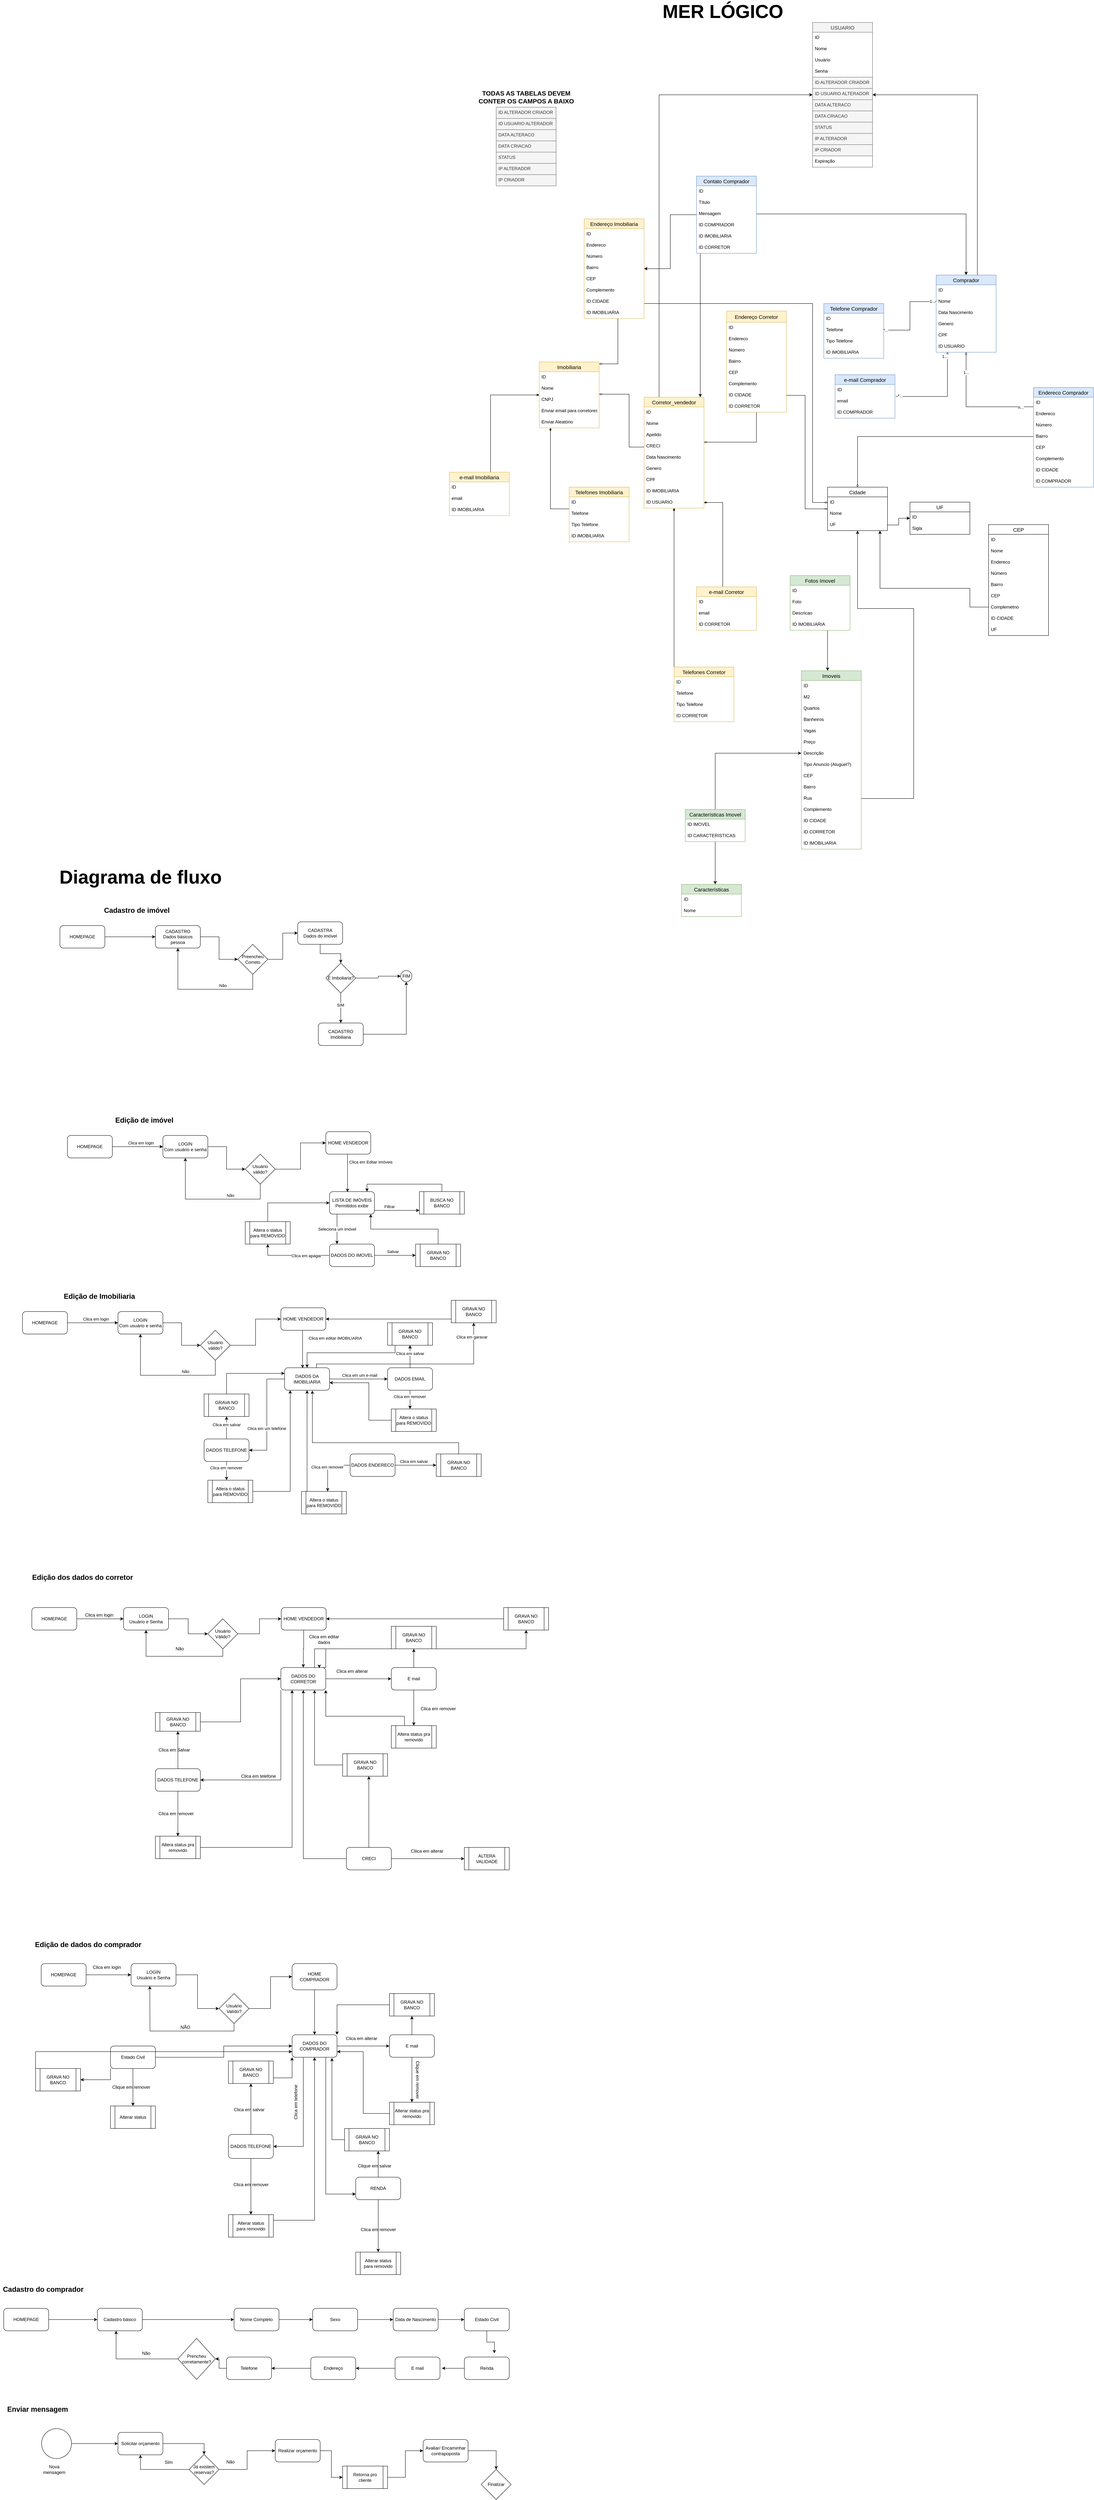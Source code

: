 <mxfile version="13.5.1" type="device" pages="2"><diagram id="roCM48UF0xki_c9JKpG7" name="Page-1"><mxGraphModel dx="3349" dy="1703" grid="1" gridSize="10" guides="1" tooltips="1" connect="1" arrows="1" fold="1" page="1" pageScale="1" pageWidth="827" pageHeight="1169" math="0" shadow="0"><root><mxCell id="0"/><mxCell id="1" parent="0"/><mxCell id="OPWnXskdHgLqkZ7vOj5g-35" style="edgeStyle=orthogonalEdgeStyle;rounded=0;orthogonalLoop=1;jettySize=auto;html=1;entryX=0.5;entryY=0;entryDx=0;entryDy=0;endArrow=none;endFill=0;startArrow=classic;startFill=1;" parent="1" source="OPWnXskdHgLqkZ7vOj5g-5" target="OPWnXskdHgLqkZ7vOj5g-28" edge="1"><mxGeometry relative="1" as="geometry"><Array as="points"><mxPoint x="-130" y="930"/></Array></mxGeometry></mxCell><mxCell id="OPWnXskdHgLqkZ7vOj5g-52" style="edgeStyle=orthogonalEdgeStyle;rounded=0;orthogonalLoop=1;jettySize=auto;html=1;startArrow=classic;startFill=1;endArrow=none;endFill=0;" parent="1" source="OPWnXskdHgLqkZ7vOj5g-5" target="OPWnXskdHgLqkZ7vOj5g-50" edge="1"><mxGeometry relative="1" as="geometry"><Array as="points"><mxPoint x="170" y="660"/><mxPoint x="170" y="660"/></Array></mxGeometry></mxCell><mxCell id="OPWnXskdHgLqkZ7vOj5g-45" style="edgeStyle=orthogonalEdgeStyle;rounded=0;orthogonalLoop=1;jettySize=auto;html=1;endArrow=diamondThin;endFill=1;" parent="1" source="OPWnXskdHgLqkZ7vOj5g-41" target="OPWnXskdHgLqkZ7vOj5g-37" edge="1"><mxGeometry relative="1" as="geometry"><Array as="points"><mxPoint x="-570" y="278"/></Array></mxGeometry></mxCell><mxCell id="7e1EfJY8PzFIlT2Ph7Oq-54" style="edgeStyle=orthogonalEdgeStyle;rounded=0;orthogonalLoop=1;jettySize=auto;html=1;startArrow=diamondThin;startFill=0;endArrow=none;endFill=0;" parent="1" source="OPWnXskdHgLqkZ7vOj5g-37" target="7e1EfJY8PzFIlT2Ph7Oq-26" edge="1"><mxGeometry relative="1" as="geometry"><Array as="points"><mxPoint x="-390" y="-109"/></Array></mxGeometry></mxCell><mxCell id="OPWnXskdHgLqkZ7vOj5g-66" style="edgeStyle=orthogonalEdgeStyle;rounded=0;orthogonalLoop=1;jettySize=auto;html=1;startArrow=classic;startFill=1;endArrow=none;endFill=0;" parent="1" source="OPWnXskdHgLqkZ7vOj5g-59" target="OPWnXskdHgLqkZ7vOj5g-65" edge="1"><mxGeometry relative="1" as="geometry"/></mxCell><mxCell id="OPWnXskdHgLqkZ7vOj5g-68" style="edgeStyle=orthogonalEdgeStyle;rounded=0;orthogonalLoop=1;jettySize=auto;html=1;entryX=1;entryY=0.5;entryDx=0;entryDy=0;startArrow=classic;startFill=1;endArrow=none;endFill=0;" parent="1" source="OPWnXskdHgLqkZ7vOj5g-62" target="OPWnXskdHgLqkZ7vOj5g-56" edge="1"><mxGeometry relative="1" as="geometry"><mxPoint x="197.04" y="586" as="targetPoint"/><Array as="points"><mxPoint x="400" y="544"/></Array></mxGeometry></mxCell><mxCell id="7e1EfJY8PzFIlT2Ph7Oq-53" style="edgeStyle=orthogonalEdgeStyle;rounded=0;orthogonalLoop=1;jettySize=auto;html=1;startArrow=diamondThin;startFill=0;endArrow=none;endFill=0;" parent="1" source="OPWnXskdHgLqkZ7vOj5g-10" target="7e1EfJY8PzFIlT2Ph7Oq-41" edge="1"><mxGeometry relative="1" as="geometry"><Array as="points"><mxPoint x="-110" y="100"/><mxPoint x="-40" y="100"/></Array></mxGeometry></mxCell><mxCell id="7e1EfJY8PzFIlT2Ph7Oq-10" style="edgeStyle=orthogonalEdgeStyle;rounded=0;orthogonalLoop=1;jettySize=auto;html=1;endArrow=diamondThin;endFill=1;" parent="1" source="7e1EfJY8PzFIlT2Ph7Oq-1" target="OPWnXskdHgLqkZ7vOj5g-37" edge="1"><mxGeometry relative="1" as="geometry"><mxPoint x="-335" y="140" as="targetPoint"/><Array as="points"><mxPoint x="-730" y="-26"/></Array></mxGeometry></mxCell><mxCell id="7e1EfJY8PzFIlT2Ph7Oq-9" style="edgeStyle=orthogonalEdgeStyle;rounded=0;orthogonalLoop=1;jettySize=auto;html=1;endArrow=diamondThin;endFill=1;" parent="1" source="7e1EfJY8PzFIlT2Ph7Oq-5" target="7e1EfJY8PzFIlT2Ph7Oq-97" edge="1"><mxGeometry relative="1" as="geometry"><mxPoint x="20" y="340" as="targetPoint"/><Array as="points"><mxPoint x="-110" y="470"/><mxPoint x="-110" y="470"/></Array></mxGeometry></mxCell><mxCell id="7e1EfJY8PzFIlT2Ph7Oq-15" style="edgeStyle=orthogonalEdgeStyle;rounded=0;orthogonalLoop=1;jettySize=auto;html=1;endArrow=diamondThin;endFill=1;" parent="1" source="7e1EfJY8PzFIlT2Ph7Oq-11" target="OPWnXskdHgLqkZ7vOj5g-10" edge="1"><mxGeometry relative="1" as="geometry"><mxPoint x="-240" y="450" as="targetPoint"/><Array as="points"><mxPoint x="-240" y="470"/><mxPoint x="-240" y="470"/></Array></mxGeometry></mxCell><mxCell id="7e1EfJY8PzFIlT2Ph7Oq-11" value="Telefones Corretor" style="swimlane;fontStyle=0;childLayout=stackLayout;horizontal=1;startSize=26;horizontalStack=0;resizeParent=1;resizeParentMax=0;resizeLast=0;collapsible=1;marginBottom=0;align=center;fontSize=14;fillColor=#fff2cc;strokeColor=#d6b656;" parent="1" vertex="1"><mxGeometry x="-240" y="700" width="160" height="146" as="geometry"/></mxCell><mxCell id="7e1EfJY8PzFIlT2Ph7Oq-12" value="ID" style="text;strokeColor=none;fillColor=none;spacingLeft=4;spacingRight=4;overflow=hidden;rotatable=0;points=[[0,0.5],[1,0.5]];portConstraint=eastwest;fontSize=12;" parent="7e1EfJY8PzFIlT2Ph7Oq-11" vertex="1"><mxGeometry y="26" width="160" height="30" as="geometry"/></mxCell><mxCell id="7e1EfJY8PzFIlT2Ph7Oq-13" value="Telefone" style="text;strokeColor=none;fillColor=none;spacingLeft=4;spacingRight=4;overflow=hidden;rotatable=0;points=[[0,0.5],[1,0.5]];portConstraint=eastwest;fontSize=12;" parent="7e1EfJY8PzFIlT2Ph7Oq-11" vertex="1"><mxGeometry y="56" width="160" height="30" as="geometry"/></mxCell><mxCell id="7e1EfJY8PzFIlT2Ph7Oq-129" value="Tipo Telefone" style="text;strokeColor=none;fillColor=none;spacingLeft=4;spacingRight=4;overflow=hidden;rotatable=0;points=[[0,0.5],[1,0.5]];portConstraint=eastwest;fontSize=12;" parent="7e1EfJY8PzFIlT2Ph7Oq-11" vertex="1"><mxGeometry y="86" width="160" height="30" as="geometry"/></mxCell><mxCell id="7e1EfJY8PzFIlT2Ph7Oq-14" value="ID CORRETOR" style="text;strokeColor=none;fillColor=none;spacingLeft=4;spacingRight=4;overflow=hidden;rotatable=0;points=[[0,0.5],[1,0.5]];portConstraint=eastwest;fontSize=12;" parent="7e1EfJY8PzFIlT2Ph7Oq-11" vertex="1"><mxGeometry y="116" width="160" height="30" as="geometry"/></mxCell><mxCell id="7e1EfJY8PzFIlT2Ph7Oq-5" value="e-mail Corretor" style="swimlane;fontStyle=0;childLayout=stackLayout;horizontal=1;startSize=26;horizontalStack=0;resizeParent=1;resizeParentMax=0;resizeLast=0;collapsible=1;marginBottom=0;align=center;fontSize=14;fillColor=#fff2cc;strokeColor=#d6b656;" parent="1" vertex="1"><mxGeometry x="-180" y="486" width="160" height="116" as="geometry"/></mxCell><mxCell id="7e1EfJY8PzFIlT2Ph7Oq-6" value="ID" style="text;strokeColor=none;fillColor=none;spacingLeft=4;spacingRight=4;overflow=hidden;rotatable=0;points=[[0,0.5],[1,0.5]];portConstraint=eastwest;fontSize=12;" parent="7e1EfJY8PzFIlT2Ph7Oq-5" vertex="1"><mxGeometry y="26" width="160" height="30" as="geometry"/></mxCell><mxCell id="7e1EfJY8PzFIlT2Ph7Oq-7" value="email" style="text;strokeColor=none;fillColor=none;spacingLeft=4;spacingRight=4;overflow=hidden;rotatable=0;points=[[0,0.5],[1,0.5]];portConstraint=eastwest;fontSize=12;" parent="7e1EfJY8PzFIlT2Ph7Oq-5" vertex="1"><mxGeometry y="56" width="160" height="30" as="geometry"/></mxCell><mxCell id="7e1EfJY8PzFIlT2Ph7Oq-8" value="ID CORRETOR" style="text;strokeColor=none;fillColor=none;spacingLeft=4;spacingRight=4;overflow=hidden;rotatable=0;points=[[0,0.5],[1,0.5]];portConstraint=eastwest;fontSize=12;" parent="7e1EfJY8PzFIlT2Ph7Oq-5" vertex="1"><mxGeometry y="86" width="160" height="30" as="geometry"/></mxCell><mxCell id="7e1EfJY8PzFIlT2Ph7Oq-52" style="edgeStyle=orthogonalEdgeStyle;rounded=0;orthogonalLoop=1;jettySize=auto;html=1;startArrow=diamondThin;startFill=0;endArrow=none;endFill=0;entryX=0;entryY=-0.147;entryDx=0;entryDy=0;entryPerimeter=0;" parent="1" source="OPWnXskdHgLqkZ7vOj5g-15" target="7e1EfJY8PzFIlT2Ph7Oq-44" edge="1"><mxGeometry relative="1" as="geometry"><Array as="points"><mxPoint x="540" y="6"/></Array></mxGeometry></mxCell><mxCell id="7e1EfJY8PzFIlT2Ph7Oq-69" value="1..." style="edgeLabel;html=1;align=center;verticalAlign=middle;resizable=0;points=[];" parent="7e1EfJY8PzFIlT2Ph7Oq-52" vertex="1" connectable="0"><mxGeometry x="-0.667" relative="1" as="geometry"><mxPoint as="offset"/></mxGeometry></mxCell><mxCell id="7e1EfJY8PzFIlT2Ph7Oq-70" value="n..." style="edgeLabel;html=1;align=center;verticalAlign=middle;resizable=0;points=[];" parent="7e1EfJY8PzFIlT2Ph7Oq-52" vertex="1" connectable="0"><mxGeometry x="0.79" y="-1" relative="1" as="geometry"><mxPoint as="offset"/></mxGeometry></mxCell><mxCell id="7e1EfJY8PzFIlT2Ph7Oq-64" style="edgeStyle=orthogonalEdgeStyle;rounded=0;orthogonalLoop=1;jettySize=auto;html=1;entryX=1.013;entryY=0.067;entryDx=0;entryDy=0;entryPerimeter=0;startArrow=diamondThin;startFill=0;endArrow=none;endFill=0;targetPerimeterSpacing=0;" parent="1" source="OPWnXskdHgLqkZ7vOj5g-15" target="7e1EfJY8PzFIlT2Ph7Oq-57" edge="1"><mxGeometry relative="1" as="geometry"><Array as="points"><mxPoint x="490" y="-22"/></Array></mxGeometry></mxCell><mxCell id="7e1EfJY8PzFIlT2Ph7Oq-65" value="*..." style="edgeLabel;html=1;align=center;verticalAlign=middle;resizable=0;points=[];" parent="7e1EfJY8PzFIlT2Ph7Oq-64" vertex="1" connectable="0"><mxGeometry x="0.905" y="-2" relative="1" as="geometry"><mxPoint as="offset"/></mxGeometry></mxCell><mxCell id="7e1EfJY8PzFIlT2Ph7Oq-66" value="1..." style="edgeLabel;html=1;align=center;verticalAlign=middle;resizable=0;points=[];" parent="7e1EfJY8PzFIlT2Ph7Oq-64" vertex="1" connectable="0"><mxGeometry x="-0.918" y="1" relative="1" as="geometry"><mxPoint x="-8.1" as="offset"/></mxGeometry></mxCell><mxCell id="7e1EfJY8PzFIlT2Ph7Oq-22" style="edgeStyle=orthogonalEdgeStyle;rounded=0;orthogonalLoop=1;jettySize=auto;html=1;endArrow=none;endFill=0;startArrow=diamondThin;startFill=0;" parent="1" source="OPWnXskdHgLqkZ7vOj5g-39" target="OPWnXskdHgLqkZ7vOj5g-10" edge="1"><mxGeometry relative="1" as="geometry"><Array as="points"><mxPoint x="-360" y="-28"/><mxPoint x="-360" y="113"/></Array></mxGeometry></mxCell><mxCell id="OPWnXskdHgLqkZ7vOj5g-41" value="Telefones Imobiliaria" style="swimlane;fontStyle=0;childLayout=stackLayout;horizontal=1;startSize=26;horizontalStack=0;resizeParent=1;resizeParentMax=0;resizeLast=0;collapsible=1;marginBottom=0;align=center;fontSize=14;fillColor=#fff2cc;strokeColor=#d6b656;" parent="1" vertex="1"><mxGeometry x="-520" y="220" width="160" height="146" as="geometry"/></mxCell><mxCell id="OPWnXskdHgLqkZ7vOj5g-42" value="ID" style="text;strokeColor=none;fillColor=none;spacingLeft=4;spacingRight=4;overflow=hidden;rotatable=0;points=[[0,0.5],[1,0.5]];portConstraint=eastwest;fontSize=12;" parent="OPWnXskdHgLqkZ7vOj5g-41" vertex="1"><mxGeometry y="26" width="160" height="30" as="geometry"/></mxCell><mxCell id="OPWnXskdHgLqkZ7vOj5g-43" value="Telefone" style="text;strokeColor=none;fillColor=none;spacingLeft=4;spacingRight=4;overflow=hidden;rotatable=0;points=[[0,0.5],[1,0.5]];portConstraint=eastwest;fontSize=12;" parent="OPWnXskdHgLqkZ7vOj5g-41" vertex="1"><mxGeometry y="56" width="160" height="30" as="geometry"/></mxCell><mxCell id="7e1EfJY8PzFIlT2Ph7Oq-130" value="Tipo Telefone" style="text;strokeColor=none;fillColor=none;spacingLeft=4;spacingRight=4;overflow=hidden;rotatable=0;points=[[0,0.5],[1,0.5]];portConstraint=eastwest;fontSize=12;" parent="OPWnXskdHgLqkZ7vOj5g-41" vertex="1"><mxGeometry y="86" width="160" height="30" as="geometry"/></mxCell><mxCell id="OPWnXskdHgLqkZ7vOj5g-44" value="ID IMOBILIARIA" style="text;strokeColor=none;fillColor=none;spacingLeft=4;spacingRight=4;overflow=hidden;rotatable=0;points=[[0,0.5],[1,0.5]];portConstraint=eastwest;fontSize=12;" parent="OPWnXskdHgLqkZ7vOj5g-41" vertex="1"><mxGeometry y="116" width="160" height="30" as="geometry"/></mxCell><mxCell id="7e1EfJY8PzFIlT2Ph7Oq-33" value="Endereço Corretor" style="swimlane;fontStyle=0;childLayout=stackLayout;horizontal=1;startSize=30;horizontalStack=0;resizeParent=1;resizeParentMax=0;resizeLast=0;collapsible=1;marginBottom=0;align=center;fontSize=14;fillColor=#fff2cc;strokeColor=#d6b656;" parent="1" vertex="1"><mxGeometry x="-100" y="-250" width="160" height="270" as="geometry"/></mxCell><mxCell id="7e1EfJY8PzFIlT2Ph7Oq-34" value="ID" style="text;strokeColor=none;fillColor=none;spacingLeft=4;spacingRight=4;overflow=hidden;rotatable=0;points=[[0,0.5],[1,0.5]];portConstraint=eastwest;fontSize=12;" parent="7e1EfJY8PzFIlT2Ph7Oq-33" vertex="1"><mxGeometry y="30" width="160" height="30" as="geometry"/></mxCell><mxCell id="7e1EfJY8PzFIlT2Ph7Oq-35" value="Endereco" style="text;strokeColor=none;fillColor=none;spacingLeft=4;spacingRight=4;overflow=hidden;rotatable=0;points=[[0,0.5],[1,0.5]];portConstraint=eastwest;fontSize=12;" parent="7e1EfJY8PzFIlT2Ph7Oq-33" vertex="1"><mxGeometry y="60" width="160" height="30" as="geometry"/></mxCell><mxCell id="7e1EfJY8PzFIlT2Ph7Oq-36" value="Número" style="text;strokeColor=none;fillColor=none;spacingLeft=4;spacingRight=4;overflow=hidden;rotatable=0;points=[[0,0.5],[1,0.5]];portConstraint=eastwest;fontSize=12;" parent="7e1EfJY8PzFIlT2Ph7Oq-33" vertex="1"><mxGeometry y="90" width="160" height="30" as="geometry"/></mxCell><mxCell id="7e1EfJY8PzFIlT2Ph7Oq-37" value="Bairro" style="text;strokeColor=none;fillColor=none;spacingLeft=4;spacingRight=4;overflow=hidden;rotatable=0;points=[[0,0.5],[1,0.5]];portConstraint=eastwest;fontSize=12;" parent="7e1EfJY8PzFIlT2Ph7Oq-33" vertex="1"><mxGeometry y="120" width="160" height="30" as="geometry"/></mxCell><mxCell id="7e1EfJY8PzFIlT2Ph7Oq-38" value="CEP" style="text;strokeColor=none;fillColor=none;spacingLeft=4;spacingRight=4;overflow=hidden;rotatable=0;points=[[0,0.5],[1,0.5]];portConstraint=eastwest;fontSize=12;" parent="7e1EfJY8PzFIlT2Ph7Oq-33" vertex="1"><mxGeometry y="150" width="160" height="30" as="geometry"/></mxCell><mxCell id="7e1EfJY8PzFIlT2Ph7Oq-39" value="Complemento" style="text;strokeColor=none;fillColor=none;spacingLeft=4;spacingRight=4;overflow=hidden;rotatable=0;points=[[0,0.5],[1,0.5]];portConstraint=eastwest;fontSize=12;" parent="7e1EfJY8PzFIlT2Ph7Oq-33" vertex="1"><mxGeometry y="180" width="160" height="30" as="geometry"/></mxCell><mxCell id="7e1EfJY8PzFIlT2Ph7Oq-40" value="ID CIDADE" style="text;strokeColor=none;fillColor=none;spacingLeft=4;spacingRight=4;overflow=hidden;rotatable=0;points=[[0,0.5],[1,0.5]];portConstraint=eastwest;fontSize=12;" parent="7e1EfJY8PzFIlT2Ph7Oq-33" vertex="1"><mxGeometry y="210" width="160" height="30" as="geometry"/></mxCell><mxCell id="7e1EfJY8PzFIlT2Ph7Oq-41" value="ID CORRETOR" style="text;strokeColor=none;fillColor=none;spacingLeft=4;spacingRight=4;overflow=hidden;rotatable=0;points=[[0,0.5],[1,0.5]];portConstraint=eastwest;fontSize=12;" parent="7e1EfJY8PzFIlT2Ph7Oq-33" vertex="1"><mxGeometry y="240" width="160" height="30" as="geometry"/></mxCell><mxCell id="7e1EfJY8PzFIlT2Ph7Oq-63" style="edgeStyle=orthogonalEdgeStyle;rounded=0;orthogonalLoop=1;jettySize=auto;html=1;startArrow=diamondThin;startFill=0;endArrow=none;endFill=0;" parent="1" source="OPWnXskdHgLqkZ7vOj5g-17" target="7e1EfJY8PzFIlT2Ph7Oq-61" edge="1"><mxGeometry relative="1" as="geometry"/></mxCell><mxCell id="7e1EfJY8PzFIlT2Ph7Oq-67" value="*..." style="edgeLabel;html=1;align=center;verticalAlign=middle;resizable=0;points=[];" parent="7e1EfJY8PzFIlT2Ph7Oq-63" vertex="1" connectable="0"><mxGeometry x="0.956" relative="1" as="geometry"><mxPoint as="offset"/></mxGeometry></mxCell><mxCell id="7e1EfJY8PzFIlT2Ph7Oq-68" value="1..." style="edgeLabel;html=1;align=center;verticalAlign=middle;resizable=0;points=[];" parent="7e1EfJY8PzFIlT2Ph7Oq-63" vertex="1" connectable="0"><mxGeometry x="-0.907" y="-1" relative="1" as="geometry"><mxPoint as="offset"/></mxGeometry></mxCell><mxCell id="OPWnXskdHgLqkZ7vOj5g-36" style="edgeStyle=orthogonalEdgeStyle;rounded=0;orthogonalLoop=1;jettySize=auto;html=1;entryX=0.5;entryY=1;entryDx=0;entryDy=0;entryPerimeter=0;endArrow=none;endFill=0;startArrow=classic;startFill=1;" parent="1" source="OPWnXskdHgLqkZ7vOj5g-21" target="OPWnXskdHgLqkZ7vOj5g-34" edge="1"><mxGeometry relative="1" as="geometry"><Array as="points"><mxPoint x="-130" y="1240"/><mxPoint x="-130" y="1240"/></Array></mxGeometry></mxCell><mxCell id="OPWnXskdHgLqkZ7vOj5g-5" value="Imoveis" style="swimlane;fontStyle=0;childLayout=stackLayout;horizontal=1;startSize=26;horizontalStack=0;resizeParent=1;resizeParentMax=0;resizeLast=0;collapsible=1;marginBottom=0;align=center;fontSize=14;fillColor=#d5e8d4;strokeColor=#82b366;" parent="1" vertex="1"><mxGeometry x="100" y="710" width="160" height="476" as="geometry"/></mxCell><mxCell id="OPWnXskdHgLqkZ7vOj5g-6" value="ID" style="text;strokeColor=none;fillColor=none;spacingLeft=4;spacingRight=4;overflow=hidden;rotatable=0;points=[[0,0.5],[1,0.5]];portConstraint=eastwest;fontSize=12;" parent="OPWnXskdHgLqkZ7vOj5g-5" vertex="1"><mxGeometry y="26" width="160" height="30" as="geometry"/></mxCell><mxCell id="OPWnXskdHgLqkZ7vOj5g-30" value="M2" style="text;strokeColor=none;fillColor=none;spacingLeft=4;spacingRight=4;overflow=hidden;rotatable=0;points=[[0,0.5],[1,0.5]];portConstraint=eastwest;fontSize=12;" parent="OPWnXskdHgLqkZ7vOj5g-5" vertex="1"><mxGeometry y="56" width="160" height="30" as="geometry"/></mxCell><mxCell id="OPWnXskdHgLqkZ7vOj5g-7" value="Quartos" style="text;strokeColor=none;fillColor=none;spacingLeft=4;spacingRight=4;overflow=hidden;rotatable=0;points=[[0,0.5],[1,0.5]];portConstraint=eastwest;fontSize=12;" parent="OPWnXskdHgLqkZ7vOj5g-5" vertex="1"><mxGeometry y="86" width="160" height="30" as="geometry"/></mxCell><mxCell id="OPWnXskdHgLqkZ7vOj5g-8" value="Banheiros" style="text;strokeColor=none;fillColor=none;spacingLeft=4;spacingRight=4;overflow=hidden;rotatable=0;points=[[0,0.5],[1,0.5]];portConstraint=eastwest;fontSize=12;" parent="OPWnXskdHgLqkZ7vOj5g-5" vertex="1"><mxGeometry y="116" width="160" height="30" as="geometry"/></mxCell><mxCell id="OPWnXskdHgLqkZ7vOj5g-19" value="Vagas" style="text;strokeColor=none;fillColor=none;spacingLeft=4;spacingRight=4;overflow=hidden;rotatable=0;points=[[0,0.5],[1,0.5]];portConstraint=eastwest;fontSize=12;" parent="OPWnXskdHgLqkZ7vOj5g-5" vertex="1"><mxGeometry y="146" width="160" height="30" as="geometry"/></mxCell><mxCell id="OPWnXskdHgLqkZ7vOj5g-20" value="Preço" style="text;strokeColor=none;fillColor=none;spacingLeft=4;spacingRight=4;overflow=hidden;rotatable=0;points=[[0,0.5],[1,0.5]];portConstraint=eastwest;fontSize=12;" parent="OPWnXskdHgLqkZ7vOj5g-5" vertex="1"><mxGeometry y="176" width="160" height="30" as="geometry"/></mxCell><mxCell id="OPWnXskdHgLqkZ7vOj5g-46" value="Descrição" style="text;strokeColor=none;fillColor=none;spacingLeft=4;spacingRight=4;overflow=hidden;rotatable=0;points=[[0,0.5],[1,0.5]];portConstraint=eastwest;fontSize=12;" parent="OPWnXskdHgLqkZ7vOj5g-5" vertex="1"><mxGeometry y="206" width="160" height="30" as="geometry"/></mxCell><mxCell id="OPWnXskdHgLqkZ7vOj5g-53" value="Tipo Anuncio (Aluguel?)" style="text;strokeColor=none;fillColor=none;spacingLeft=4;spacingRight=4;overflow=hidden;rotatable=0;points=[[0,0.5],[1,0.5]];portConstraint=eastwest;fontSize=12;" parent="OPWnXskdHgLqkZ7vOj5g-5" vertex="1"><mxGeometry y="236" width="160" height="30" as="geometry"/></mxCell><mxCell id="OPWnXskdHgLqkZ7vOj5g-54" value="CEP" style="text;strokeColor=none;fillColor=none;spacingLeft=4;spacingRight=4;overflow=hidden;rotatable=0;points=[[0,0.5],[1,0.5]];portConstraint=eastwest;fontSize=12;" parent="OPWnXskdHgLqkZ7vOj5g-5" vertex="1"><mxGeometry y="266" width="160" height="30" as="geometry"/></mxCell><mxCell id="OPWnXskdHgLqkZ7vOj5g-55" value="Bairro" style="text;strokeColor=none;fillColor=none;spacingLeft=4;spacingRight=4;overflow=hidden;rotatable=0;points=[[0,0.5],[1,0.5]];portConstraint=eastwest;fontSize=12;" parent="OPWnXskdHgLqkZ7vOj5g-5" vertex="1"><mxGeometry y="296" width="160" height="30" as="geometry"/></mxCell><mxCell id="OPWnXskdHgLqkZ7vOj5g-56" value="Rua" style="text;strokeColor=none;fillColor=none;spacingLeft=4;spacingRight=4;overflow=hidden;rotatable=0;points=[[0,0.5],[1,0.5]];portConstraint=eastwest;fontSize=12;" parent="OPWnXskdHgLqkZ7vOj5g-5" vertex="1"><mxGeometry y="326" width="160" height="30" as="geometry"/></mxCell><mxCell id="7e1EfJY8PzFIlT2Ph7Oq-32" value="Complemento" style="text;strokeColor=none;fillColor=none;spacingLeft=4;spacingRight=4;overflow=hidden;rotatable=0;points=[[0,0.5],[1,0.5]];portConstraint=eastwest;fontSize=12;" parent="OPWnXskdHgLqkZ7vOj5g-5" vertex="1"><mxGeometry y="356" width="160" height="30" as="geometry"/></mxCell><mxCell id="7e1EfJY8PzFIlT2Ph7Oq-71" value="ID CIDADE" style="text;strokeColor=none;fillColor=none;spacingLeft=4;spacingRight=4;overflow=hidden;rotatable=0;points=[[0,0.5],[1,0.5]];portConstraint=eastwest;fontSize=12;" parent="OPWnXskdHgLqkZ7vOj5g-5" vertex="1"><mxGeometry y="386" width="160" height="30" as="geometry"/></mxCell><mxCell id="OPWnXskdHgLqkZ7vOj5g-57" value="ID CORRETOR" style="text;strokeColor=none;fillColor=none;spacingLeft=4;spacingRight=4;overflow=hidden;rotatable=0;points=[[0,0.5],[1,0.5]];portConstraint=eastwest;fontSize=12;" parent="OPWnXskdHgLqkZ7vOj5g-5" vertex="1"><mxGeometry y="416" width="160" height="30" as="geometry"/></mxCell><mxCell id="7e1EfJY8PzFIlT2Ph7Oq-72" value="ID IMOBILIARIA" style="text;strokeColor=none;fillColor=none;spacingLeft=4;spacingRight=4;overflow=hidden;rotatable=0;points=[[0,0.5],[1,0.5]];portConstraint=eastwest;fontSize=12;" parent="OPWnXskdHgLqkZ7vOj5g-5" vertex="1"><mxGeometry y="446" width="160" height="30" as="geometry"/></mxCell><mxCell id="OPWnXskdHgLqkZ7vOj5g-28" value="Características Imovel" style="swimlane;fontStyle=0;childLayout=stackLayout;horizontal=1;startSize=26;horizontalStack=0;resizeParent=1;resizeParentMax=0;resizeLast=0;collapsible=1;marginBottom=0;align=center;fontSize=14;fillColor=#d5e8d4;strokeColor=#82b366;" parent="1" vertex="1"><mxGeometry x="-210" y="1080" width="160" height="86" as="geometry"/></mxCell><mxCell id="OPWnXskdHgLqkZ7vOj5g-29" value="ID IMOVEL" style="text;strokeColor=none;fillColor=none;spacingLeft=4;spacingRight=4;overflow=hidden;rotatable=0;points=[[0,0.5],[1,0.5]];portConstraint=eastwest;fontSize=12;" parent="OPWnXskdHgLqkZ7vOj5g-28" vertex="1"><mxGeometry y="26" width="160" height="30" as="geometry"/></mxCell><mxCell id="OPWnXskdHgLqkZ7vOj5g-34" value="ID CARACTERISTICAS" style="text;strokeColor=none;fillColor=none;spacingLeft=4;spacingRight=4;overflow=hidden;rotatable=0;points=[[0,0.5],[1,0.5]];portConstraint=eastwest;fontSize=12;" parent="OPWnXskdHgLqkZ7vOj5g-28" vertex="1"><mxGeometry y="56" width="160" height="30" as="geometry"/></mxCell><mxCell id="OPWnXskdHgLqkZ7vOj5g-21" value="Características" style="swimlane;fontStyle=0;childLayout=stackLayout;horizontal=1;startSize=26;horizontalStack=0;resizeParent=1;resizeParentMax=0;resizeLast=0;collapsible=1;marginBottom=0;align=center;fontSize=14;fillColor=#d5e8d4;strokeColor=#82b366;" parent="1" vertex="1"><mxGeometry x="-220" y="1280" width="160" height="86" as="geometry"/></mxCell><mxCell id="OPWnXskdHgLqkZ7vOj5g-32" value="ID" style="text;strokeColor=none;fillColor=none;spacingLeft=4;spacingRight=4;overflow=hidden;rotatable=0;points=[[0,0.5],[1,0.5]];portConstraint=eastwest;fontSize=12;" parent="OPWnXskdHgLqkZ7vOj5g-21" vertex="1"><mxGeometry y="26" width="160" height="30" as="geometry"/></mxCell><mxCell id="OPWnXskdHgLqkZ7vOj5g-22" value="Nome" style="text;strokeColor=none;fillColor=none;spacingLeft=4;spacingRight=4;overflow=hidden;rotatable=0;points=[[0,0.5],[1,0.5]];portConstraint=eastwest;fontSize=12;" parent="OPWnXskdHgLqkZ7vOj5g-21" vertex="1"><mxGeometry y="56" width="160" height="30" as="geometry"/></mxCell><mxCell id="7e1EfJY8PzFIlT2Ph7Oq-73" style="edgeStyle=orthogonalEdgeStyle;rounded=0;orthogonalLoop=1;jettySize=auto;html=1;startArrow=diamondThin;startFill=0;endArrow=none;endFill=0;targetPerimeterSpacing=0;" parent="1" source="OPWnXskdHgLqkZ7vOj5g-62" target="7e1EfJY8PzFIlT2Ph7Oq-40" edge="1"><mxGeometry relative="1" as="geometry"><Array as="points"><mxPoint x="110" y="278"/><mxPoint x="110" y="-25"/></Array></mxGeometry></mxCell><mxCell id="7e1EfJY8PzFIlT2Ph7Oq-75" style="edgeStyle=orthogonalEdgeStyle;rounded=0;orthogonalLoop=1;jettySize=auto;html=1;startArrow=diamondThin;startFill=0;endArrow=none;endFill=0;targetPerimeterSpacing=0;" parent="1" source="OPWnXskdHgLqkZ7vOj5g-62" target="7e1EfJY8PzFIlT2Ph7Oq-46" edge="1"><mxGeometry relative="1" as="geometry"/></mxCell><mxCell id="OPWnXskdHgLqkZ7vOj5g-62" value="Cidade" style="swimlane;fontStyle=0;childLayout=stackLayout;horizontal=1;startSize=26;horizontalStack=0;resizeParent=1;resizeParentMax=0;resizeLast=0;collapsible=1;marginBottom=0;align=center;fontSize=14;" parent="1" vertex="1"><mxGeometry x="170" y="220" width="160" height="116" as="geometry"/></mxCell><mxCell id="OPWnXskdHgLqkZ7vOj5g-63" value="ID" style="text;strokeColor=none;fillColor=none;spacingLeft=4;spacingRight=4;overflow=hidden;rotatable=0;points=[[0,0.5],[1,0.5]];portConstraint=eastwest;fontSize=12;" parent="OPWnXskdHgLqkZ7vOj5g-62" vertex="1"><mxGeometry y="26" width="160" height="30" as="geometry"/></mxCell><mxCell id="OPWnXskdHgLqkZ7vOj5g-64" value="Nome" style="text;strokeColor=none;fillColor=none;spacingLeft=4;spacingRight=4;overflow=hidden;rotatable=0;points=[[0,0.5],[1,0.5]];portConstraint=eastwest;fontSize=12;" parent="OPWnXskdHgLqkZ7vOj5g-62" vertex="1"><mxGeometry y="56" width="160" height="30" as="geometry"/></mxCell><mxCell id="OPWnXskdHgLqkZ7vOj5g-65" value="UF" style="text;strokeColor=none;fillColor=none;spacingLeft=4;spacingRight=4;overflow=hidden;rotatable=0;points=[[0,0.5],[1,0.5]];portConstraint=eastwest;fontSize=12;" parent="OPWnXskdHgLqkZ7vOj5g-62" vertex="1"><mxGeometry y="86" width="160" height="30" as="geometry"/></mxCell><mxCell id="OPWnXskdHgLqkZ7vOj5g-59" value="UF" style="swimlane;fontStyle=0;childLayout=stackLayout;horizontal=1;startSize=26;horizontalStack=0;resizeParent=1;resizeParentMax=0;resizeLast=0;collapsible=1;marginBottom=0;align=center;fontSize=14;" parent="1" vertex="1"><mxGeometry x="390" y="260" width="160" height="86" as="geometry"/></mxCell><mxCell id="OPWnXskdHgLqkZ7vOj5g-60" value="ID" style="text;strokeColor=none;fillColor=none;spacingLeft=4;spacingRight=4;overflow=hidden;rotatable=0;points=[[0,0.5],[1,0.5]];portConstraint=eastwest;fontSize=12;" parent="OPWnXskdHgLqkZ7vOj5g-59" vertex="1"><mxGeometry y="26" width="160" height="30" as="geometry"/></mxCell><mxCell id="OPWnXskdHgLqkZ7vOj5g-61" value="Sigla" style="text;strokeColor=none;fillColor=none;spacingLeft=4;spacingRight=4;overflow=hidden;rotatable=0;points=[[0,0.5],[1,0.5]];portConstraint=eastwest;fontSize=12;" parent="OPWnXskdHgLqkZ7vOj5g-59" vertex="1"><mxGeometry y="56" width="160" height="30" as="geometry"/></mxCell><mxCell id="7e1EfJY8PzFIlT2Ph7Oq-74" style="edgeStyle=orthogonalEdgeStyle;rounded=0;orthogonalLoop=1;jettySize=auto;html=1;startArrow=diamondThin;startFill=0;endArrow=none;endFill=0;targetPerimeterSpacing=0;" parent="1" source="OPWnXskdHgLqkZ7vOj5g-63" target="7e1EfJY8PzFIlT2Ph7Oq-23" edge="1"><mxGeometry relative="1" as="geometry"><mxPoint x="-210" y="-270" as="targetPoint"/><Array as="points"><mxPoint x="130" y="261"/><mxPoint x="130" y="-270"/></Array></mxGeometry></mxCell><mxCell id="7e1EfJY8PzFIlT2Ph7Oq-148" style="edgeStyle=orthogonalEdgeStyle;rounded=0;orthogonalLoop=1;jettySize=auto;html=1;startArrow=classic;startFill=1;endArrow=none;endFill=0;targetPerimeterSpacing=0;" parent="1" source="OPWnXskdHgLqkZ7vOj5g-15" target="7e1EfJY8PzFIlT2Ph7Oq-146" edge="1"><mxGeometry relative="1" as="geometry"/></mxCell><mxCell id="OPWnXskdHgLqkZ7vOj5g-15" value="Comprador" style="swimlane;fontStyle=0;childLayout=stackLayout;horizontal=1;startSize=26;horizontalStack=0;resizeParent=1;resizeParentMax=0;resizeLast=0;collapsible=1;marginBottom=0;align=center;fontSize=14;fillColor=#dae8fc;strokeColor=#6c8ebf;" parent="1" vertex="1"><mxGeometry x="460" y="-346" width="160" height="206" as="geometry"/></mxCell><mxCell id="OPWnXskdHgLqkZ7vOj5g-16" value="ID" style="text;strokeColor=none;fillColor=none;spacingLeft=4;spacingRight=4;overflow=hidden;rotatable=0;points=[[0,0.5],[1,0.5]];portConstraint=eastwest;fontSize=12;" parent="OPWnXskdHgLqkZ7vOj5g-15" vertex="1"><mxGeometry y="26" width="160" height="30" as="geometry"/></mxCell><mxCell id="OPWnXskdHgLqkZ7vOj5g-17" value="Nome" style="text;strokeColor=none;fillColor=none;spacingLeft=4;spacingRight=4;overflow=hidden;rotatable=0;points=[[0,0.5],[1,0.5]];portConstraint=eastwest;fontSize=12;" parent="OPWnXskdHgLqkZ7vOj5g-15" vertex="1"><mxGeometry y="56" width="160" height="30" as="geometry"/></mxCell><mxCell id="OPWnXskdHgLqkZ7vOj5g-18" value="Data Nascimento" style="text;strokeColor=none;fillColor=none;spacingLeft=4;spacingRight=4;overflow=hidden;rotatable=0;points=[[0,0.5],[1,0.5]];portConstraint=eastwest;fontSize=12;" parent="OPWnXskdHgLqkZ7vOj5g-15" vertex="1"><mxGeometry y="86" width="160" height="30" as="geometry"/></mxCell><mxCell id="7e1EfJY8PzFIlT2Ph7Oq-101" value="Genero" style="text;strokeColor=none;fillColor=none;spacingLeft=4;spacingRight=4;overflow=hidden;rotatable=0;points=[[0,0.5],[1,0.5]];portConstraint=eastwest;fontSize=12;" parent="OPWnXskdHgLqkZ7vOj5g-15" vertex="1"><mxGeometry y="116" width="160" height="30" as="geometry"/></mxCell><mxCell id="7e1EfJY8PzFIlT2Ph7Oq-104" value="CPF" style="text;strokeColor=none;fillColor=none;spacingLeft=4;spacingRight=4;overflow=hidden;rotatable=0;points=[[0,0.5],[1,0.5]];portConstraint=eastwest;fontSize=12;" parent="OPWnXskdHgLqkZ7vOj5g-15" vertex="1"><mxGeometry y="146" width="160" height="30" as="geometry"/></mxCell><mxCell id="7e1EfJY8PzFIlT2Ph7Oq-98" value="ID USUARIO" style="text;strokeColor=none;fillColor=none;spacingLeft=4;spacingRight=4;overflow=hidden;rotatable=0;points=[[0,0.5],[1,0.5]];portConstraint=eastwest;fontSize=12;" parent="OPWnXskdHgLqkZ7vOj5g-15" vertex="1"><mxGeometry y="176" width="160" height="30" as="geometry"/></mxCell><mxCell id="7e1EfJY8PzFIlT2Ph7Oq-55" value="e-mail Comprador" style="swimlane;fontStyle=0;childLayout=stackLayout;horizontal=1;startSize=26;horizontalStack=0;resizeParent=1;resizeParentMax=0;resizeLast=0;collapsible=1;marginBottom=0;align=center;fontSize=14;fillColor=#dae8fc;strokeColor=#6c8ebf;" parent="1" vertex="1"><mxGeometry x="190" y="-80" width="160" height="116" as="geometry"/></mxCell><mxCell id="7e1EfJY8PzFIlT2Ph7Oq-56" value="ID" style="text;strokeColor=none;fillColor=none;spacingLeft=4;spacingRight=4;overflow=hidden;rotatable=0;points=[[0,0.5],[1,0.5]];portConstraint=eastwest;fontSize=12;" parent="7e1EfJY8PzFIlT2Ph7Oq-55" vertex="1"><mxGeometry y="26" width="160" height="30" as="geometry"/></mxCell><mxCell id="7e1EfJY8PzFIlT2Ph7Oq-57" value="email" style="text;strokeColor=none;fillColor=none;spacingLeft=4;spacingRight=4;overflow=hidden;rotatable=0;points=[[0,0.5],[1,0.5]];portConstraint=eastwest;fontSize=12;" parent="7e1EfJY8PzFIlT2Ph7Oq-55" vertex="1"><mxGeometry y="56" width="160" height="30" as="geometry"/></mxCell><mxCell id="7e1EfJY8PzFIlT2Ph7Oq-58" value="ID COMPRADOR" style="text;strokeColor=none;fillColor=none;spacingLeft=4;spacingRight=4;overflow=hidden;rotatable=0;points=[[0,0.5],[1,0.5]];portConstraint=eastwest;fontSize=12;" parent="7e1EfJY8PzFIlT2Ph7Oq-55" vertex="1"><mxGeometry y="86" width="160" height="30" as="geometry"/></mxCell><mxCell id="7e1EfJY8PzFIlT2Ph7Oq-42" value="Endereco Comprador" style="swimlane;fontStyle=0;childLayout=stackLayout;horizontal=1;startSize=26;horizontalStack=0;resizeParent=1;resizeParentMax=0;resizeLast=0;collapsible=1;marginBottom=0;align=center;fontSize=14;fillColor=#dae8fc;strokeColor=#6c8ebf;" parent="1" vertex="1"><mxGeometry x="720" y="-46" width="160" height="266" as="geometry"/></mxCell><mxCell id="7e1EfJY8PzFIlT2Ph7Oq-43" value="ID" style="text;strokeColor=none;fillColor=none;spacingLeft=4;spacingRight=4;overflow=hidden;rotatable=0;points=[[0,0.5],[1,0.5]];portConstraint=eastwest;fontSize=12;" parent="7e1EfJY8PzFIlT2Ph7Oq-42" vertex="1"><mxGeometry y="26" width="160" height="30" as="geometry"/></mxCell><mxCell id="7e1EfJY8PzFIlT2Ph7Oq-44" value="Endereco" style="text;strokeColor=none;fillColor=none;spacingLeft=4;spacingRight=4;overflow=hidden;rotatable=0;points=[[0,0.5],[1,0.5]];portConstraint=eastwest;fontSize=12;" parent="7e1EfJY8PzFIlT2Ph7Oq-42" vertex="1"><mxGeometry y="56" width="160" height="30" as="geometry"/></mxCell><mxCell id="7e1EfJY8PzFIlT2Ph7Oq-45" value="Número" style="text;strokeColor=none;fillColor=none;spacingLeft=4;spacingRight=4;overflow=hidden;rotatable=0;points=[[0,0.5],[1,0.5]];portConstraint=eastwest;fontSize=12;" parent="7e1EfJY8PzFIlT2Ph7Oq-42" vertex="1"><mxGeometry y="86" width="160" height="30" as="geometry"/></mxCell><mxCell id="7e1EfJY8PzFIlT2Ph7Oq-46" value="Bairro" style="text;strokeColor=none;fillColor=none;spacingLeft=4;spacingRight=4;overflow=hidden;rotatable=0;points=[[0,0.5],[1,0.5]];portConstraint=eastwest;fontSize=12;" parent="7e1EfJY8PzFIlT2Ph7Oq-42" vertex="1"><mxGeometry y="116" width="160" height="30" as="geometry"/></mxCell><mxCell id="7e1EfJY8PzFIlT2Ph7Oq-47" value="CEP" style="text;strokeColor=none;fillColor=none;spacingLeft=4;spacingRight=4;overflow=hidden;rotatable=0;points=[[0,0.5],[1,0.5]];portConstraint=eastwest;fontSize=12;" parent="7e1EfJY8PzFIlT2Ph7Oq-42" vertex="1"><mxGeometry y="146" width="160" height="30" as="geometry"/></mxCell><mxCell id="7e1EfJY8PzFIlT2Ph7Oq-48" value="Complemento" style="text;strokeColor=none;fillColor=none;spacingLeft=4;spacingRight=4;overflow=hidden;rotatable=0;points=[[0,0.5],[1,0.5]];portConstraint=eastwest;fontSize=12;" parent="7e1EfJY8PzFIlT2Ph7Oq-42" vertex="1"><mxGeometry y="176" width="160" height="30" as="geometry"/></mxCell><mxCell id="7e1EfJY8PzFIlT2Ph7Oq-49" value="ID CIDADE" style="text;strokeColor=none;fillColor=none;spacingLeft=4;spacingRight=4;overflow=hidden;rotatable=0;points=[[0,0.5],[1,0.5]];portConstraint=eastwest;fontSize=12;" parent="7e1EfJY8PzFIlT2Ph7Oq-42" vertex="1"><mxGeometry y="206" width="160" height="30" as="geometry"/></mxCell><mxCell id="7e1EfJY8PzFIlT2Ph7Oq-50" value="ID COMPRADOR" style="text;strokeColor=none;fillColor=none;spacingLeft=4;spacingRight=4;overflow=hidden;rotatable=0;points=[[0,0.5],[1,0.5]];portConstraint=eastwest;fontSize=12;" parent="7e1EfJY8PzFIlT2Ph7Oq-42" vertex="1"><mxGeometry y="236" width="160" height="30" as="geometry"/></mxCell><mxCell id="OPWnXskdHgLqkZ7vOj5g-47" value="Fotos Imovel" style="swimlane;fontStyle=0;childLayout=stackLayout;horizontal=1;startSize=26;horizontalStack=0;resizeParent=1;resizeParentMax=0;resizeLast=0;collapsible=1;marginBottom=0;align=center;fontSize=14;fillColor=#d5e8d4;strokeColor=#82b366;" parent="1" vertex="1"><mxGeometry x="70" y="456" width="160" height="146" as="geometry"/></mxCell><mxCell id="OPWnXskdHgLqkZ7vOj5g-48" value="ID" style="text;strokeColor=none;fillColor=none;spacingLeft=4;spacingRight=4;overflow=hidden;rotatable=0;points=[[0,0.5],[1,0.5]];portConstraint=eastwest;fontSize=12;" parent="OPWnXskdHgLqkZ7vOj5g-47" vertex="1"><mxGeometry y="26" width="160" height="30" as="geometry"/></mxCell><mxCell id="OPWnXskdHgLqkZ7vOj5g-49" value="Foto" style="text;strokeColor=none;fillColor=none;spacingLeft=4;spacingRight=4;overflow=hidden;rotatable=0;points=[[0,0.5],[1,0.5]];portConstraint=eastwest;fontSize=12;" parent="OPWnXskdHgLqkZ7vOj5g-47" vertex="1"><mxGeometry y="56" width="160" height="30" as="geometry"/></mxCell><mxCell id="OPWnXskdHgLqkZ7vOj5g-51" value="Descricao" style="text;strokeColor=none;fillColor=none;spacingLeft=4;spacingRight=4;overflow=hidden;rotatable=0;points=[[0,0.5],[1,0.5]];portConstraint=eastwest;fontSize=12;" parent="OPWnXskdHgLqkZ7vOj5g-47" vertex="1"><mxGeometry y="86" width="160" height="30" as="geometry"/></mxCell><mxCell id="OPWnXskdHgLqkZ7vOj5g-50" value="ID IMOBILIARIA" style="text;strokeColor=none;fillColor=none;spacingLeft=4;spacingRight=4;overflow=hidden;rotatable=0;points=[[0,0.5],[1,0.5]];portConstraint=eastwest;fontSize=12;" parent="OPWnXskdHgLqkZ7vOj5g-47" vertex="1"><mxGeometry y="116" width="160" height="30" as="geometry"/></mxCell><mxCell id="7e1EfJY8PzFIlT2Ph7Oq-86" style="edgeStyle=orthogonalEdgeStyle;rounded=0;orthogonalLoop=1;jettySize=auto;html=1;startArrow=classic;startFill=1;endArrow=none;endFill=0;targetPerimeterSpacing=0;" parent="1" source="OPWnXskdHgLqkZ7vOj5g-65" target="7e1EfJY8PzFIlT2Ph7Oq-76" edge="1"><mxGeometry relative="1" as="geometry"><mxPoint x="460" y="540" as="targetPoint"/><Array as="points"><mxPoint x="310" y="490"/><mxPoint x="550" y="490"/><mxPoint x="550" y="540"/></Array></mxGeometry></mxCell><mxCell id="7e1EfJY8PzFIlT2Ph7Oq-76" value="CEP" style="swimlane;fontStyle=0;childLayout=stackLayout;horizontal=1;startSize=26;horizontalStack=0;resizeParent=1;resizeParentMax=0;resizeLast=0;collapsible=1;marginBottom=0;align=center;fontSize=14;" parent="1" vertex="1"><mxGeometry x="600" y="320" width="160" height="296" as="geometry"/></mxCell><mxCell id="7e1EfJY8PzFIlT2Ph7Oq-77" value="ID" style="text;strokeColor=none;fillColor=none;spacingLeft=4;spacingRight=4;overflow=hidden;rotatable=0;points=[[0,0.5],[1,0.5]];portConstraint=eastwest;fontSize=12;" parent="7e1EfJY8PzFIlT2Ph7Oq-76" vertex="1"><mxGeometry y="26" width="160" height="30" as="geometry"/></mxCell><mxCell id="7e1EfJY8PzFIlT2Ph7Oq-78" value="Nome" style="text;strokeColor=none;fillColor=none;spacingLeft=4;spacingRight=4;overflow=hidden;rotatable=0;points=[[0,0.5],[1,0.5]];portConstraint=eastwest;fontSize=12;" parent="7e1EfJY8PzFIlT2Ph7Oq-76" vertex="1"><mxGeometry y="56" width="160" height="30" as="geometry"/></mxCell><mxCell id="7e1EfJY8PzFIlT2Ph7Oq-80" value="Endereco" style="text;strokeColor=none;fillColor=none;spacingLeft=4;spacingRight=4;overflow=hidden;rotatable=0;points=[[0,0.5],[1,0.5]];portConstraint=eastwest;fontSize=12;" parent="7e1EfJY8PzFIlT2Ph7Oq-76" vertex="1"><mxGeometry y="86" width="160" height="30" as="geometry"/></mxCell><mxCell id="7e1EfJY8PzFIlT2Ph7Oq-81" value="Número" style="text;strokeColor=none;fillColor=none;spacingLeft=4;spacingRight=4;overflow=hidden;rotatable=0;points=[[0,0.5],[1,0.5]];portConstraint=eastwest;fontSize=12;" parent="7e1EfJY8PzFIlT2Ph7Oq-76" vertex="1"><mxGeometry y="116" width="160" height="30" as="geometry"/></mxCell><mxCell id="7e1EfJY8PzFIlT2Ph7Oq-82" value="Bairro" style="text;strokeColor=none;fillColor=none;spacingLeft=4;spacingRight=4;overflow=hidden;rotatable=0;points=[[0,0.5],[1,0.5]];portConstraint=eastwest;fontSize=12;" parent="7e1EfJY8PzFIlT2Ph7Oq-76" vertex="1"><mxGeometry y="146" width="160" height="30" as="geometry"/></mxCell><mxCell id="7e1EfJY8PzFIlT2Ph7Oq-83" value="CEP" style="text;strokeColor=none;fillColor=none;spacingLeft=4;spacingRight=4;overflow=hidden;rotatable=0;points=[[0,0.5],[1,0.5]];portConstraint=eastwest;fontSize=12;" parent="7e1EfJY8PzFIlT2Ph7Oq-76" vertex="1"><mxGeometry y="176" width="160" height="30" as="geometry"/></mxCell><mxCell id="7e1EfJY8PzFIlT2Ph7Oq-84" value="Complemetno" style="text;strokeColor=none;fillColor=none;spacingLeft=4;spacingRight=4;overflow=hidden;rotatable=0;points=[[0,0.5],[1,0.5]];portConstraint=eastwest;fontSize=12;" parent="7e1EfJY8PzFIlT2Ph7Oq-76" vertex="1"><mxGeometry y="206" width="160" height="30" as="geometry"/></mxCell><mxCell id="7e1EfJY8PzFIlT2Ph7Oq-85" value="ID CIDADE" style="text;strokeColor=none;fillColor=none;spacingLeft=4;spacingRight=4;overflow=hidden;rotatable=0;points=[[0,0.5],[1,0.5]];portConstraint=eastwest;fontSize=12;" parent="7e1EfJY8PzFIlT2Ph7Oq-76" vertex="1"><mxGeometry y="236" width="160" height="30" as="geometry"/></mxCell><mxCell id="7e1EfJY8PzFIlT2Ph7Oq-79" value="UF" style="text;strokeColor=none;fillColor=none;spacingLeft=4;spacingRight=4;overflow=hidden;rotatable=0;points=[[0,0.5],[1,0.5]];portConstraint=eastwest;fontSize=12;" parent="7e1EfJY8PzFIlT2Ph7Oq-76" vertex="1"><mxGeometry y="266" width="160" height="30" as="geometry"/></mxCell><mxCell id="7e1EfJY8PzFIlT2Ph7Oq-99" style="edgeStyle=orthogonalEdgeStyle;rounded=0;orthogonalLoop=1;jettySize=auto;html=1;startArrow=classic;startFill=1;endArrow=none;endFill=0;targetPerimeterSpacing=0;" parent="1" source="7e1EfJY8PzFIlT2Ph7Oq-87" target="OPWnXskdHgLqkZ7vOj5g-15" edge="1"><mxGeometry relative="1" as="geometry"><Array as="points"><mxPoint x="570" y="-827"/></Array></mxGeometry></mxCell><mxCell id="7e1EfJY8PzFIlT2Ph7Oq-100" style="edgeStyle=orthogonalEdgeStyle;rounded=0;orthogonalLoop=1;jettySize=auto;html=1;entryX=0.25;entryY=0;entryDx=0;entryDy=0;startArrow=classic;startFill=1;endArrow=none;endFill=0;targetPerimeterSpacing=0;" parent="1" source="7e1EfJY8PzFIlT2Ph7Oq-87" target="OPWnXskdHgLqkZ7vOj5g-10" edge="1"><mxGeometry relative="1" as="geometry"/></mxCell><mxCell id="OPWnXskdHgLqkZ7vOj5g-37" value="Imobiliaria" style="swimlane;fontStyle=0;childLayout=stackLayout;horizontal=1;startSize=26;horizontalStack=0;resizeParent=1;resizeParentMax=0;resizeLast=0;collapsible=1;marginBottom=0;align=center;fontSize=14;fillColor=#fff2cc;strokeColor=#d6b656;" parent="1" vertex="1"><mxGeometry x="-600" y="-114" width="160" height="176" as="geometry"/></mxCell><mxCell id="OPWnXskdHgLqkZ7vOj5g-38" value="ID" style="text;strokeColor=none;fillColor=none;spacingLeft=4;spacingRight=4;overflow=hidden;rotatable=0;points=[[0,0.5],[1,0.5]];portConstraint=eastwest;fontSize=12;" parent="OPWnXskdHgLqkZ7vOj5g-37" vertex="1"><mxGeometry y="26" width="160" height="30" as="geometry"/></mxCell><mxCell id="OPWnXskdHgLqkZ7vOj5g-39" value="Nome" style="text;strokeColor=none;fillColor=none;spacingLeft=4;spacingRight=4;overflow=hidden;rotatable=0;points=[[0,0.5],[1,0.5]];portConstraint=eastwest;fontSize=12;" parent="OPWnXskdHgLqkZ7vOj5g-37" vertex="1"><mxGeometry y="56" width="160" height="30" as="geometry"/></mxCell><mxCell id="7e1EfJY8PzFIlT2Ph7Oq-107" value="CNPJ" style="text;strokeColor=none;fillColor=none;spacingLeft=4;spacingRight=4;overflow=hidden;rotatable=0;points=[[0,0.5],[1,0.5]];portConstraint=eastwest;fontSize=12;" parent="OPWnXskdHgLqkZ7vOj5g-37" vertex="1"><mxGeometry y="86" width="160" height="30" as="geometry"/></mxCell><mxCell id="OPWnXskdHgLqkZ7vOj5g-40" value="Enviar email para corretores" style="text;strokeColor=none;fillColor=none;spacingLeft=4;spacingRight=4;overflow=hidden;rotatable=0;points=[[0,0.5],[1,0.5]];portConstraint=eastwest;fontSize=12;" parent="OPWnXskdHgLqkZ7vOj5g-37" vertex="1"><mxGeometry y="116" width="160" height="30" as="geometry"/></mxCell><mxCell id="7e1EfJY8PzFIlT2Ph7Oq-21" value="Enviar Aleatório" style="text;strokeColor=none;fillColor=none;spacingLeft=4;spacingRight=4;overflow=hidden;rotatable=0;points=[[0,0.5],[1,0.5]];portConstraint=eastwest;fontSize=12;" parent="OPWnXskdHgLqkZ7vOj5g-37" vertex="1"><mxGeometry y="146" width="160" height="30" as="geometry"/></mxCell><mxCell id="7e1EfJY8PzFIlT2Ph7Oq-151" style="edgeStyle=orthogonalEdgeStyle;rounded=0;orthogonalLoop=1;jettySize=auto;html=1;startArrow=classic;startFill=1;endArrow=none;endFill=0;targetPerimeterSpacing=0;" parent="1" source="OPWnXskdHgLqkZ7vOj5g-10" target="7e1EfJY8PzFIlT2Ph7Oq-147" edge="1"><mxGeometry relative="1" as="geometry"><Array as="points"><mxPoint x="-170" y="-300"/><mxPoint x="-170" y="-300"/></Array></mxGeometry></mxCell><mxCell id="OPWnXskdHgLqkZ7vOj5g-10" value="Corretor_vendedor" style="swimlane;fontStyle=0;childLayout=stackLayout;horizontal=1;startSize=26;horizontalStack=0;resizeParent=1;resizeParentMax=0;resizeLast=0;collapsible=1;marginBottom=0;align=center;fontSize=14;fillColor=#fff2cc;strokeColor=#d6b656;" parent="1" vertex="1"><mxGeometry x="-320" y="-20" width="160" height="296" as="geometry"/></mxCell><mxCell id="OPWnXskdHgLqkZ7vOj5g-11" value="ID" style="text;strokeColor=none;fillColor=none;spacingLeft=4;spacingRight=4;overflow=hidden;rotatable=0;points=[[0,0.5],[1,0.5]];portConstraint=eastwest;fontSize=12;" parent="OPWnXskdHgLqkZ7vOj5g-10" vertex="1"><mxGeometry y="26" width="160" height="30" as="geometry"/></mxCell><mxCell id="OPWnXskdHgLqkZ7vOj5g-12" value="Nome" style="text;strokeColor=none;fillColor=none;spacingLeft=4;spacingRight=4;overflow=hidden;rotatable=0;points=[[0,0.5],[1,0.5]];portConstraint=eastwest;fontSize=12;" parent="OPWnXskdHgLqkZ7vOj5g-10" vertex="1"><mxGeometry y="56" width="160" height="30" as="geometry"/></mxCell><mxCell id="7e1EfJY8PzFIlT2Ph7Oq-152" value="Apelido" style="text;strokeColor=none;fillColor=none;spacingLeft=4;spacingRight=4;overflow=hidden;rotatable=0;points=[[0,0.5],[1,0.5]];portConstraint=eastwest;fontSize=12;" parent="OPWnXskdHgLqkZ7vOj5g-10" vertex="1"><mxGeometry y="86" width="160" height="30" as="geometry"/></mxCell><mxCell id="OPWnXskdHgLqkZ7vOj5g-13" value="CRECI" style="text;strokeColor=none;fillColor=none;spacingLeft=4;spacingRight=4;overflow=hidden;rotatable=0;points=[[0,0.5],[1,0.5]];portConstraint=eastwest;fontSize=12;" parent="OPWnXskdHgLqkZ7vOj5g-10" vertex="1"><mxGeometry y="116" width="160" height="30" as="geometry"/></mxCell><mxCell id="7e1EfJY8PzFIlT2Ph7Oq-102" value="Data Nascimento" style="text;strokeColor=none;fillColor=none;spacingLeft=4;spacingRight=4;overflow=hidden;rotatable=0;points=[[0,0.5],[1,0.5]];portConstraint=eastwest;fontSize=12;" parent="OPWnXskdHgLqkZ7vOj5g-10" vertex="1"><mxGeometry y="146" width="160" height="30" as="geometry"/></mxCell><mxCell id="7e1EfJY8PzFIlT2Ph7Oq-103" value="Genero" style="text;strokeColor=none;fillColor=none;spacingLeft=4;spacingRight=4;overflow=hidden;rotatable=0;points=[[0,0.5],[1,0.5]];portConstraint=eastwest;fontSize=12;" parent="OPWnXskdHgLqkZ7vOj5g-10" vertex="1"><mxGeometry y="176" width="160" height="30" as="geometry"/></mxCell><mxCell id="7e1EfJY8PzFIlT2Ph7Oq-105" value="CPF" style="text;strokeColor=none;fillColor=none;spacingLeft=4;spacingRight=4;overflow=hidden;rotatable=0;points=[[0,0.5],[1,0.5]];portConstraint=eastwest;fontSize=12;" parent="OPWnXskdHgLqkZ7vOj5g-10" vertex="1"><mxGeometry y="206" width="160" height="30" as="geometry"/></mxCell><mxCell id="7e1EfJY8PzFIlT2Ph7Oq-16" value="ID IMOBILIARIA" style="text;strokeColor=none;fillColor=none;spacingLeft=4;spacingRight=4;overflow=hidden;rotatable=0;points=[[0,0.5],[1,0.5]];portConstraint=eastwest;fontSize=12;" parent="OPWnXskdHgLqkZ7vOj5g-10" vertex="1"><mxGeometry y="236" width="160" height="30" as="geometry"/></mxCell><mxCell id="7e1EfJY8PzFIlT2Ph7Oq-97" value="ID USUARIO" style="text;strokeColor=none;fillColor=none;spacingLeft=4;spacingRight=4;overflow=hidden;rotatable=0;points=[[0,0.5],[1,0.5]];portConstraint=eastwest;fontSize=12;" parent="OPWnXskdHgLqkZ7vOj5g-10" vertex="1"><mxGeometry y="266" width="160" height="30" as="geometry"/></mxCell><mxCell id="7e1EfJY8PzFIlT2Ph7Oq-150" style="edgeStyle=orthogonalEdgeStyle;rounded=0;orthogonalLoop=1;jettySize=auto;html=1;startArrow=classic;startFill=1;endArrow=none;endFill=0;targetPerimeterSpacing=0;" parent="1" source="7e1EfJY8PzFIlT2Ph7Oq-23" target="7e1EfJY8PzFIlT2Ph7Oq-141" edge="1"><mxGeometry relative="1" as="geometry"/></mxCell><mxCell id="7e1EfJY8PzFIlT2Ph7Oq-23" value="Endereço Imobiliaria" style="swimlane;fontStyle=0;childLayout=stackLayout;horizontal=1;startSize=26;horizontalStack=0;resizeParent=1;resizeParentMax=0;resizeLast=0;collapsible=1;marginBottom=0;align=center;fontSize=14;fillColor=#fff2cc;strokeColor=#d6b656;" parent="1" vertex="1"><mxGeometry x="-480" y="-496" width="160" height="266" as="geometry"/></mxCell><mxCell id="7e1EfJY8PzFIlT2Ph7Oq-24" value="ID" style="text;strokeColor=none;fillColor=none;spacingLeft=4;spacingRight=4;overflow=hidden;rotatable=0;points=[[0,0.5],[1,0.5]];portConstraint=eastwest;fontSize=12;" parent="7e1EfJY8PzFIlT2Ph7Oq-23" vertex="1"><mxGeometry y="26" width="160" height="30" as="geometry"/></mxCell><mxCell id="7e1EfJY8PzFIlT2Ph7Oq-25" value="Endereco" style="text;strokeColor=none;fillColor=none;spacingLeft=4;spacingRight=4;overflow=hidden;rotatable=0;points=[[0,0.5],[1,0.5]];portConstraint=eastwest;fontSize=12;" parent="7e1EfJY8PzFIlT2Ph7Oq-23" vertex="1"><mxGeometry y="56" width="160" height="30" as="geometry"/></mxCell><mxCell id="7e1EfJY8PzFIlT2Ph7Oq-28" value="Número" style="text;strokeColor=none;fillColor=none;spacingLeft=4;spacingRight=4;overflow=hidden;rotatable=0;points=[[0,0.5],[1,0.5]];portConstraint=eastwest;fontSize=12;" parent="7e1EfJY8PzFIlT2Ph7Oq-23" vertex="1"><mxGeometry y="86" width="160" height="30" as="geometry"/></mxCell><mxCell id="7e1EfJY8PzFIlT2Ph7Oq-29" value="Bairro" style="text;strokeColor=none;fillColor=none;spacingLeft=4;spacingRight=4;overflow=hidden;rotatable=0;points=[[0,0.5],[1,0.5]];portConstraint=eastwest;fontSize=12;" parent="7e1EfJY8PzFIlT2Ph7Oq-23" vertex="1"><mxGeometry y="116" width="160" height="30" as="geometry"/></mxCell><mxCell id="7e1EfJY8PzFIlT2Ph7Oq-27" value="CEP" style="text;strokeColor=none;fillColor=none;spacingLeft=4;spacingRight=4;overflow=hidden;rotatable=0;points=[[0,0.5],[1,0.5]];portConstraint=eastwest;fontSize=12;" parent="7e1EfJY8PzFIlT2Ph7Oq-23" vertex="1"><mxGeometry y="146" width="160" height="30" as="geometry"/></mxCell><mxCell id="7e1EfJY8PzFIlT2Ph7Oq-31" value="Complemento" style="text;strokeColor=none;fillColor=none;spacingLeft=4;spacingRight=4;overflow=hidden;rotatable=0;points=[[0,0.5],[1,0.5]];portConstraint=eastwest;fontSize=12;" parent="7e1EfJY8PzFIlT2Ph7Oq-23" vertex="1"><mxGeometry y="176" width="160" height="30" as="geometry"/></mxCell><mxCell id="7e1EfJY8PzFIlT2Ph7Oq-30" value="ID CIDADE" style="text;strokeColor=none;fillColor=none;spacingLeft=4;spacingRight=4;overflow=hidden;rotatable=0;points=[[0,0.5],[1,0.5]];portConstraint=eastwest;fontSize=12;" parent="7e1EfJY8PzFIlT2Ph7Oq-23" vertex="1"><mxGeometry y="206" width="160" height="30" as="geometry"/></mxCell><mxCell id="7e1EfJY8PzFIlT2Ph7Oq-26" value="ID IMOBILIARIA" style="text;strokeColor=none;fillColor=none;spacingLeft=4;spacingRight=4;overflow=hidden;rotatable=0;points=[[0,0.5],[1,0.5]];portConstraint=eastwest;fontSize=12;" parent="7e1EfJY8PzFIlT2Ph7Oq-23" vertex="1"><mxGeometry y="236" width="160" height="30" as="geometry"/></mxCell><mxCell id="7e1EfJY8PzFIlT2Ph7Oq-1" value="e-mail Imobiliaria" style="swimlane;fontStyle=0;childLayout=stackLayout;horizontal=1;startSize=26;horizontalStack=0;resizeParent=1;resizeParentMax=0;resizeLast=0;collapsible=1;marginBottom=0;align=center;fontSize=14;fillColor=#fff2cc;strokeColor=#d6b656;" parent="1" vertex="1"><mxGeometry x="-840" y="180" width="160" height="116" as="geometry"/></mxCell><mxCell id="7e1EfJY8PzFIlT2Ph7Oq-2" value="ID" style="text;strokeColor=none;fillColor=none;spacingLeft=4;spacingRight=4;overflow=hidden;rotatable=0;points=[[0,0.5],[1,0.5]];portConstraint=eastwest;fontSize=12;" parent="7e1EfJY8PzFIlT2Ph7Oq-1" vertex="1"><mxGeometry y="26" width="160" height="30" as="geometry"/></mxCell><mxCell id="7e1EfJY8PzFIlT2Ph7Oq-3" value="email" style="text;strokeColor=none;fillColor=none;spacingLeft=4;spacingRight=4;overflow=hidden;rotatable=0;points=[[0,0.5],[1,0.5]];portConstraint=eastwest;fontSize=12;" parent="7e1EfJY8PzFIlT2Ph7Oq-1" vertex="1"><mxGeometry y="56" width="160" height="30" as="geometry"/></mxCell><mxCell id="7e1EfJY8PzFIlT2Ph7Oq-4" value="ID IMOBILIARIA" style="text;strokeColor=none;fillColor=none;spacingLeft=4;spacingRight=4;overflow=hidden;rotatable=0;points=[[0,0.5],[1,0.5]];portConstraint=eastwest;fontSize=12;" parent="7e1EfJY8PzFIlT2Ph7Oq-1" vertex="1"><mxGeometry y="86" width="160" height="30" as="geometry"/></mxCell><mxCell id="7e1EfJY8PzFIlT2Ph7Oq-128" value="" style="group" parent="1" vertex="1" connectable="0"><mxGeometry x="-770" y="-840" width="270" height="256" as="geometry"/></mxCell><mxCell id="2" value="&lt;b&gt;&lt;font style=&quot;font-size: 17px&quot;&gt;TODAS AS TABELAS&amp;nbsp;DEVEM &lt;br&gt;CONTER OS CAMPOS A BAIXO&lt;/font&gt;&lt;/b&gt;" style="text;html=1;align=center;verticalAlign=middle;resizable=0;points=[];autosize=1;" parent="7e1EfJY8PzFIlT2Ph7Oq-128" vertex="1"><mxGeometry width="270" height="40" as="geometry"/></mxCell><mxCell id="7e1EfJY8PzFIlT2Ph7Oq-127" value="" style="group" parent="7e1EfJY8PzFIlT2Ph7Oq-128" vertex="1" connectable="0"><mxGeometry x="55" y="46" width="160" height="210" as="geometry"/></mxCell><mxCell id="7e1EfJY8PzFIlT2Ph7Oq-120" value="ID ALTERADOR CRIADOR" style="text;strokeColor=#666666;fillColor=#f5f5f5;spacingLeft=4;spacingRight=4;overflow=hidden;rotatable=0;points=[[0,0.5],[1,0.5]];portConstraint=eastwest;fontSize=12;fontColor=#333333;" parent="7e1EfJY8PzFIlT2Ph7Oq-127" vertex="1"><mxGeometry width="160" height="30" as="geometry"/></mxCell><mxCell id="7e1EfJY8PzFIlT2Ph7Oq-121" value="ID USUARIO ALTERADOR" style="text;strokeColor=#666666;fillColor=#f5f5f5;spacingLeft=4;spacingRight=4;overflow=hidden;rotatable=0;points=[[0,0.5],[1,0.5]];portConstraint=eastwest;fontSize=12;fontColor=#333333;" parent="7e1EfJY8PzFIlT2Ph7Oq-127" vertex="1"><mxGeometry y="30" width="160" height="30" as="geometry"/></mxCell><mxCell id="7e1EfJY8PzFIlT2Ph7Oq-122" value="DATA ALTERACO" style="text;strokeColor=#666666;fillColor=#f5f5f5;spacingLeft=4;spacingRight=4;overflow=hidden;rotatable=0;points=[[0,0.5],[1,0.5]];portConstraint=eastwest;fontSize=12;fontColor=#333333;" parent="7e1EfJY8PzFIlT2Ph7Oq-127" vertex="1"><mxGeometry y="60" width="160" height="30" as="geometry"/></mxCell><mxCell id="7e1EfJY8PzFIlT2Ph7Oq-123" value="DATA CRIACAO" style="text;strokeColor=#666666;fillColor=#f5f5f5;spacingLeft=4;spacingRight=4;overflow=hidden;rotatable=0;points=[[0,0.5],[1,0.5]];portConstraint=eastwest;fontSize=12;fontColor=#333333;" parent="7e1EfJY8PzFIlT2Ph7Oq-127" vertex="1"><mxGeometry y="90" width="160" height="30" as="geometry"/></mxCell><mxCell id="7e1EfJY8PzFIlT2Ph7Oq-124" value="STATUS" style="text;strokeColor=#666666;fillColor=#f5f5f5;spacingLeft=4;spacingRight=4;overflow=hidden;rotatable=0;points=[[0,0.5],[1,0.5]];portConstraint=eastwest;fontSize=12;fontColor=#333333;" parent="7e1EfJY8PzFIlT2Ph7Oq-127" vertex="1"><mxGeometry y="120" width="160" height="30" as="geometry"/></mxCell><mxCell id="7e1EfJY8PzFIlT2Ph7Oq-125" value="IP ALTERADOR" style="text;strokeColor=#666666;fillColor=#f5f5f5;spacingLeft=4;spacingRight=4;overflow=hidden;rotatable=0;points=[[0,0.5],[1,0.5]];portConstraint=eastwest;fontSize=12;fontColor=#333333;" parent="7e1EfJY8PzFIlT2Ph7Oq-127" vertex="1"><mxGeometry y="150" width="160" height="30" as="geometry"/></mxCell><mxCell id="7e1EfJY8PzFIlT2Ph7Oq-126" value="IP CRIADOR" style="text;strokeColor=#666666;fillColor=#f5f5f5;spacingLeft=4;spacingRight=4;overflow=hidden;rotatable=0;points=[[0,0.5],[1,0.5]];portConstraint=eastwest;fontSize=12;fontColor=#333333;" parent="7e1EfJY8PzFIlT2Ph7Oq-127" vertex="1"><mxGeometry y="180" width="160" height="30" as="geometry"/></mxCell><mxCell id="7e1EfJY8PzFIlT2Ph7Oq-59" value="Telefone Comprador" style="swimlane;fontStyle=0;childLayout=stackLayout;horizontal=1;startSize=26;horizontalStack=0;resizeParent=1;resizeParentMax=0;resizeLast=0;collapsible=1;marginBottom=0;align=center;fontSize=14;fillColor=#dae8fc;strokeColor=#6c8ebf;" parent="1" vertex="1"><mxGeometry x="160" y="-270" width="160" height="146" as="geometry"/></mxCell><mxCell id="7e1EfJY8PzFIlT2Ph7Oq-60" value="ID" style="text;strokeColor=none;fillColor=none;spacingLeft=4;spacingRight=4;overflow=hidden;rotatable=0;points=[[0,0.5],[1,0.5]];portConstraint=eastwest;fontSize=12;" parent="7e1EfJY8PzFIlT2Ph7Oq-59" vertex="1"><mxGeometry y="26" width="160" height="30" as="geometry"/></mxCell><mxCell id="7e1EfJY8PzFIlT2Ph7Oq-61" value="Telefone" style="text;strokeColor=none;fillColor=none;spacingLeft=4;spacingRight=4;overflow=hidden;rotatable=0;points=[[0,0.5],[1,0.5]];portConstraint=eastwest;fontSize=12;" parent="7e1EfJY8PzFIlT2Ph7Oq-59" vertex="1"><mxGeometry y="56" width="160" height="30" as="geometry"/></mxCell><mxCell id="7e1EfJY8PzFIlT2Ph7Oq-131" value="Tipo Telefone" style="text;strokeColor=none;fillColor=none;spacingLeft=4;spacingRight=4;overflow=hidden;rotatable=0;points=[[0,0.5],[1,0.5]];portConstraint=eastwest;fontSize=12;" parent="7e1EfJY8PzFIlT2Ph7Oq-59" vertex="1"><mxGeometry y="86" width="160" height="30" as="geometry"/></mxCell><mxCell id="7e1EfJY8PzFIlT2Ph7Oq-62" value="ID IMOBILIARIA" style="text;strokeColor=none;fillColor=none;spacingLeft=4;spacingRight=4;overflow=hidden;rotatable=0;points=[[0,0.5],[1,0.5]];portConstraint=eastwest;fontSize=12;" parent="7e1EfJY8PzFIlT2Ph7Oq-59" vertex="1"><mxGeometry y="116" width="160" height="30" as="geometry"/></mxCell><mxCell id="7e1EfJY8PzFIlT2Ph7Oq-87" value="USUARIO" style="swimlane;fontStyle=0;childLayout=stackLayout;horizontal=1;startSize=26;horizontalStack=0;resizeParent=1;resizeParentMax=0;resizeLast=0;collapsible=1;marginBottom=0;align=center;fontSize=14;fillColor=#f5f5f5;strokeColor=#666666;fontColor=#333333;" parent="1" vertex="1"><mxGeometry x="130" y="-1020" width="160" height="386" as="geometry"/></mxCell><mxCell id="7e1EfJY8PzFIlT2Ph7Oq-88" value="ID" style="text;strokeColor=none;fillColor=none;spacingLeft=4;spacingRight=4;overflow=hidden;rotatable=0;points=[[0,0.5],[1,0.5]];portConstraint=eastwest;fontSize=12;" parent="7e1EfJY8PzFIlT2Ph7Oq-87" vertex="1"><mxGeometry y="26" width="160" height="30" as="geometry"/></mxCell><mxCell id="7e1EfJY8PzFIlT2Ph7Oq-89" value="Nome" style="text;strokeColor=none;fillColor=none;spacingLeft=4;spacingRight=4;overflow=hidden;rotatable=0;points=[[0,0.5],[1,0.5]];portConstraint=eastwest;fontSize=12;" parent="7e1EfJY8PzFIlT2Ph7Oq-87" vertex="1"><mxGeometry y="56" width="160" height="30" as="geometry"/></mxCell><mxCell id="7e1EfJY8PzFIlT2Ph7Oq-90" value="Usuário" style="text;strokeColor=none;fillColor=none;spacingLeft=4;spacingRight=4;overflow=hidden;rotatable=0;points=[[0,0.5],[1,0.5]];portConstraint=eastwest;fontSize=12;" parent="7e1EfJY8PzFIlT2Ph7Oq-87" vertex="1"><mxGeometry y="86" width="160" height="30" as="geometry"/></mxCell><mxCell id="7e1EfJY8PzFIlT2Ph7Oq-91" value="Senha" style="text;strokeColor=none;fillColor=none;spacingLeft=4;spacingRight=4;overflow=hidden;rotatable=0;points=[[0,0.5],[1,0.5]];portConstraint=eastwest;fontSize=12;" parent="7e1EfJY8PzFIlT2Ph7Oq-87" vertex="1"><mxGeometry y="116" width="160" height="30" as="geometry"/></mxCell><mxCell id="7e1EfJY8PzFIlT2Ph7Oq-109" value="ID ALTERADOR CRIADOR" style="text;strokeColor=#666666;fillColor=#f5f5f5;spacingLeft=4;spacingRight=4;overflow=hidden;rotatable=0;points=[[0,0.5],[1,0.5]];portConstraint=eastwest;fontSize=12;fontColor=#333333;" parent="7e1EfJY8PzFIlT2Ph7Oq-87" vertex="1"><mxGeometry y="146" width="160" height="30" as="geometry"/></mxCell><mxCell id="7e1EfJY8PzFIlT2Ph7Oq-114" value="ID USUARIO ALTERADOR" style="text;strokeColor=#666666;fillColor=#f5f5f5;spacingLeft=4;spacingRight=4;overflow=hidden;rotatable=0;points=[[0,0.5],[1,0.5]];portConstraint=eastwest;fontSize=12;fontColor=#333333;" parent="7e1EfJY8PzFIlT2Ph7Oq-87" vertex="1"><mxGeometry y="176" width="160" height="30" as="geometry"/></mxCell><mxCell id="7e1EfJY8PzFIlT2Ph7Oq-116" value="DATA ALTERACO" style="text;strokeColor=#666666;fillColor=#f5f5f5;spacingLeft=4;spacingRight=4;overflow=hidden;rotatable=0;points=[[0,0.5],[1,0.5]];portConstraint=eastwest;fontSize=12;fontColor=#333333;" parent="7e1EfJY8PzFIlT2Ph7Oq-87" vertex="1"><mxGeometry y="206" width="160" height="30" as="geometry"/></mxCell><mxCell id="7e1EfJY8PzFIlT2Ph7Oq-115" value="DATA CRIACAO" style="text;strokeColor=#666666;fillColor=#f5f5f5;spacingLeft=4;spacingRight=4;overflow=hidden;rotatable=0;points=[[0,0.5],[1,0.5]];portConstraint=eastwest;fontSize=12;fontColor=#333333;" parent="7e1EfJY8PzFIlT2Ph7Oq-87" vertex="1"><mxGeometry y="236" width="160" height="30" as="geometry"/></mxCell><mxCell id="7e1EfJY8PzFIlT2Ph7Oq-117" value="STATUS" style="text;strokeColor=#666666;fillColor=#f5f5f5;spacingLeft=4;spacingRight=4;overflow=hidden;rotatable=0;points=[[0,0.5],[1,0.5]];portConstraint=eastwest;fontSize=12;fontColor=#333333;" parent="7e1EfJY8PzFIlT2Ph7Oq-87" vertex="1"><mxGeometry y="266" width="160" height="30" as="geometry"/></mxCell><mxCell id="7e1EfJY8PzFIlT2Ph7Oq-119" value="IP ALTERADOR" style="text;strokeColor=#666666;fillColor=#f5f5f5;spacingLeft=4;spacingRight=4;overflow=hidden;rotatable=0;points=[[0,0.5],[1,0.5]];portConstraint=eastwest;fontSize=12;fontColor=#333333;" parent="7e1EfJY8PzFIlT2Ph7Oq-87" vertex="1"><mxGeometry y="296" width="160" height="30" as="geometry"/></mxCell><mxCell id="7e1EfJY8PzFIlT2Ph7Oq-118" value="IP CRIADOR" style="text;strokeColor=#666666;fillColor=#f5f5f5;spacingLeft=4;spacingRight=4;overflow=hidden;rotatable=0;points=[[0,0.5],[1,0.5]];portConstraint=eastwest;fontSize=12;fontColor=#333333;" parent="7e1EfJY8PzFIlT2Ph7Oq-87" vertex="1"><mxGeometry y="326" width="160" height="30" as="geometry"/></mxCell><mxCell id="7e1EfJY8PzFIlT2Ph7Oq-92" value="Expiração" style="text;strokeColor=none;fillColor=none;spacingLeft=4;spacingRight=4;overflow=hidden;rotatable=0;points=[[0,0.5],[1,0.5]];portConstraint=eastwest;fontSize=12;" parent="7e1EfJY8PzFIlT2Ph7Oq-87" vertex="1"><mxGeometry y="356" width="160" height="30" as="geometry"/></mxCell><mxCell id="7e1EfJY8PzFIlT2Ph7Oq-141" value="Contato Comprador" style="swimlane;fontStyle=0;childLayout=stackLayout;horizontal=1;startSize=26;horizontalStack=0;resizeParent=1;resizeParentMax=0;resizeLast=0;collapsible=1;marginBottom=0;align=center;fontSize=14;fillColor=#dae8fc;strokeColor=#6c8ebf;" parent="1" vertex="1"><mxGeometry x="-180" y="-610" width="160" height="206" as="geometry"/></mxCell><mxCell id="7e1EfJY8PzFIlT2Ph7Oq-142" value="ID" style="text;strokeColor=none;fillColor=none;spacingLeft=4;spacingRight=4;overflow=hidden;rotatable=0;points=[[0,0.5],[1,0.5]];portConstraint=eastwest;fontSize=12;" parent="7e1EfJY8PzFIlT2Ph7Oq-141" vertex="1"><mxGeometry y="26" width="160" height="30" as="geometry"/></mxCell><mxCell id="7e1EfJY8PzFIlT2Ph7Oq-143" value="Título" style="text;strokeColor=none;fillColor=none;spacingLeft=4;spacingRight=4;overflow=hidden;rotatable=0;points=[[0,0.5],[1,0.5]];portConstraint=eastwest;fontSize=12;" parent="7e1EfJY8PzFIlT2Ph7Oq-141" vertex="1"><mxGeometry y="56" width="160" height="30" as="geometry"/></mxCell><mxCell id="7e1EfJY8PzFIlT2Ph7Oq-146" value="Mensagem" style="text;strokeColor=none;fillColor=none;spacingLeft=4;spacingRight=4;overflow=hidden;rotatable=0;points=[[0,0.5],[1,0.5]];portConstraint=eastwest;fontSize=12;" parent="7e1EfJY8PzFIlT2Ph7Oq-141" vertex="1"><mxGeometry y="86" width="160" height="30" as="geometry"/></mxCell><mxCell id="7e1EfJY8PzFIlT2Ph7Oq-144" value="ID COMPRADOR" style="text;strokeColor=none;fillColor=none;spacingLeft=4;spacingRight=4;overflow=hidden;rotatable=0;points=[[0,0.5],[1,0.5]];portConstraint=eastwest;fontSize=12;" parent="7e1EfJY8PzFIlT2Ph7Oq-141" vertex="1"><mxGeometry y="116" width="160" height="30" as="geometry"/></mxCell><mxCell id="7e1EfJY8PzFIlT2Ph7Oq-145" value="ID IMOBILIARIA" style="text;strokeColor=none;fillColor=none;spacingLeft=4;spacingRight=4;overflow=hidden;rotatable=0;points=[[0,0.5],[1,0.5]];portConstraint=eastwest;fontSize=12;" parent="7e1EfJY8PzFIlT2Ph7Oq-141" vertex="1"><mxGeometry y="146" width="160" height="30" as="geometry"/></mxCell><mxCell id="7e1EfJY8PzFIlT2Ph7Oq-147" value="ID CORRETOR" style="text;strokeColor=none;fillColor=none;spacingLeft=4;spacingRight=4;overflow=hidden;rotatable=0;points=[[0,0.5],[1,0.5]];portConstraint=eastwest;fontSize=12;" parent="7e1EfJY8PzFIlT2Ph7Oq-141" vertex="1"><mxGeometry y="176" width="160" height="30" as="geometry"/></mxCell><mxCell id="7e1EfJY8PzFIlT2Ph7Oq-153" value="&lt;b&gt;&lt;font style=&quot;font-size: 50px&quot;&gt;Diagrama de fluxo&lt;/font&gt;&lt;/b&gt;" style="text;html=1;align=center;verticalAlign=middle;resizable=0;points=[];autosize=1;" parent="1" vertex="1"><mxGeometry x="-1890" y="1245" width="450" height="30" as="geometry"/></mxCell><mxCell id="7e1EfJY8PzFIlT2Ph7Oq-157" style="edgeStyle=orthogonalEdgeStyle;rounded=0;orthogonalLoop=1;jettySize=auto;html=1;startArrow=none;startFill=0;endArrow=classic;endFill=1;targetPerimeterSpacing=0;" parent="1" source="7e1EfJY8PzFIlT2Ph7Oq-154" target="7e1EfJY8PzFIlT2Ph7Oq-156" edge="1"><mxGeometry relative="1" as="geometry"/></mxCell><mxCell id="7e1EfJY8PzFIlT2Ph7Oq-154" value="HOMEPAGE" style="rounded=1;whiteSpace=wrap;html=1;fillColor=none;" parent="1" vertex="1"><mxGeometry x="-1880" y="1390" width="120" height="60" as="geometry"/></mxCell><mxCell id="7e1EfJY8PzFIlT2Ph7Oq-155" value="&lt;b&gt;&lt;font style=&quot;font-size: 19px&quot;&gt;Cadastro de imóvel&lt;/font&gt;&lt;/b&gt;" style="text;html=1;align=center;verticalAlign=middle;resizable=0;points=[];autosize=1;" parent="1" vertex="1"><mxGeometry x="-1770" y="1340" width="190" height="20" as="geometry"/></mxCell><mxCell id="7e1EfJY8PzFIlT2Ph7Oq-159" style="edgeStyle=orthogonalEdgeStyle;rounded=0;orthogonalLoop=1;jettySize=auto;html=1;startArrow=none;startFill=0;endArrow=classic;endFill=1;targetPerimeterSpacing=0;" parent="1" source="7e1EfJY8PzFIlT2Ph7Oq-156" target="7e1EfJY8PzFIlT2Ph7Oq-158" edge="1"><mxGeometry relative="1" as="geometry"/></mxCell><mxCell id="7e1EfJY8PzFIlT2Ph7Oq-156" value="CADASTRO&lt;br&gt;Dados básicos pessoa" style="rounded=1;whiteSpace=wrap;html=1;fillColor=none;" parent="1" vertex="1"><mxGeometry x="-1625" y="1390" width="120" height="60" as="geometry"/></mxCell><mxCell id="7e1EfJY8PzFIlT2Ph7Oq-160" style="edgeStyle=orthogonalEdgeStyle;rounded=0;orthogonalLoop=1;jettySize=auto;html=1;startArrow=none;startFill=0;endArrow=classic;endFill=1;targetPerimeterSpacing=0;" parent="1" source="7e1EfJY8PzFIlT2Ph7Oq-158" target="7e1EfJY8PzFIlT2Ph7Oq-156" edge="1"><mxGeometry relative="1" as="geometry"><mxPoint x="-1595" y="1460" as="targetPoint"/><Array as="points"><mxPoint x="-1365" y="1560"/><mxPoint x="-1565" y="1560"/></Array></mxGeometry></mxCell><mxCell id="7e1EfJY8PzFIlT2Ph7Oq-161" value="Não" style="edgeLabel;html=1;align=center;verticalAlign=middle;resizable=0;points=[];" parent="7e1EfJY8PzFIlT2Ph7Oq-160" vertex="1" connectable="0"><mxGeometry x="-0.442" y="4" relative="1" as="geometry"><mxPoint x="-22.53" y="-14.06" as="offset"/></mxGeometry></mxCell><mxCell id="7e1EfJY8PzFIlT2Ph7Oq-163" style="edgeStyle=orthogonalEdgeStyle;rounded=0;orthogonalLoop=1;jettySize=auto;html=1;entryX=0;entryY=0.5;entryDx=0;entryDy=0;startArrow=none;startFill=0;endArrow=classic;endFill=1;targetPerimeterSpacing=0;" parent="1" source="7e1EfJY8PzFIlT2Ph7Oq-158" target="7e1EfJY8PzFIlT2Ph7Oq-162" edge="1"><mxGeometry relative="1" as="geometry"/></mxCell><mxCell id="7e1EfJY8PzFIlT2Ph7Oq-158" value="Preencheu&lt;br&gt;Correto" style="rhombus;whiteSpace=wrap;html=1;fillColor=none;" parent="1" vertex="1"><mxGeometry x="-1405" y="1440" width="80" height="80" as="geometry"/></mxCell><mxCell id="7e1EfJY8PzFIlT2Ph7Oq-168" style="edgeStyle=orthogonalEdgeStyle;rounded=0;orthogonalLoop=1;jettySize=auto;html=1;entryX=0.5;entryY=0;entryDx=0;entryDy=0;startArrow=none;startFill=0;endArrow=classic;endFill=1;targetPerimeterSpacing=0;" parent="1" source="7e1EfJY8PzFIlT2Ph7Oq-162" target="7e1EfJY8PzFIlT2Ph7Oq-165" edge="1"><mxGeometry relative="1" as="geometry"/></mxCell><mxCell id="7e1EfJY8PzFIlT2Ph7Oq-162" value="CADASTRA&lt;br&gt;Dados do imóvel" style="rounded=1;whiteSpace=wrap;html=1;fillColor=none;" parent="1" vertex="1"><mxGeometry x="-1245" y="1380" width="120" height="60" as="geometry"/></mxCell><mxCell id="7e1EfJY8PzFIlT2Ph7Oq-164" value="&lt;b&gt;&lt;font style=&quot;font-size: 50px&quot;&gt;MER LÓGICO&lt;/font&gt;&lt;/b&gt;" style="text;html=1;align=center;verticalAlign=middle;resizable=0;points=[];autosize=1;" parent="1" vertex="1"><mxGeometry x="-280" y="-1065" width="340" height="30" as="geometry"/></mxCell><mxCell id="7e1EfJY8PzFIlT2Ph7Oq-167" style="edgeStyle=orthogonalEdgeStyle;rounded=0;orthogonalLoop=1;jettySize=auto;html=1;startArrow=none;startFill=0;endArrow=classic;endFill=1;targetPerimeterSpacing=0;" parent="1" source="7e1EfJY8PzFIlT2Ph7Oq-165" target="7e1EfJY8PzFIlT2Ph7Oq-166" edge="1"><mxGeometry relative="1" as="geometry"/></mxCell><mxCell id="7e1EfJY8PzFIlT2Ph7Oq-169" value="SIM" style="edgeLabel;html=1;align=center;verticalAlign=middle;resizable=0;points=[];" parent="7e1EfJY8PzFIlT2Ph7Oq-167" vertex="1" connectable="0"><mxGeometry x="-0.208" y="-1" relative="1" as="geometry"><mxPoint as="offset"/></mxGeometry></mxCell><mxCell id="7e1EfJY8PzFIlT2Ph7Oq-172" style="edgeStyle=orthogonalEdgeStyle;rounded=0;orthogonalLoop=1;jettySize=auto;html=1;entryX=0;entryY=0.5;entryDx=0;entryDy=0;startArrow=none;startFill=0;endArrow=classic;endFill=1;targetPerimeterSpacing=0;" parent="1" source="7e1EfJY8PzFIlT2Ph7Oq-165" target="7e1EfJY8PzFIlT2Ph7Oq-171" edge="1"><mxGeometry relative="1" as="geometry"/></mxCell><mxCell id="7e1EfJY8PzFIlT2Ph7Oq-165" value="É Imboliaria?" style="rhombus;whiteSpace=wrap;html=1;fillColor=none;" parent="1" vertex="1"><mxGeometry x="-1170" y="1490" width="80" height="80" as="geometry"/></mxCell><mxCell id="7e1EfJY8PzFIlT2Ph7Oq-173" style="edgeStyle=orthogonalEdgeStyle;rounded=0;orthogonalLoop=1;jettySize=auto;html=1;entryX=0.5;entryY=1;entryDx=0;entryDy=0;startArrow=none;startFill=0;endArrow=classic;endFill=1;targetPerimeterSpacing=0;" parent="1" source="7e1EfJY8PzFIlT2Ph7Oq-166" target="7e1EfJY8PzFIlT2Ph7Oq-171" edge="1"><mxGeometry relative="1" as="geometry"/></mxCell><mxCell id="7e1EfJY8PzFIlT2Ph7Oq-166" value="CADASTRO&lt;br&gt;Imóbiliaria" style="rounded=1;whiteSpace=wrap;html=1;fillColor=none;" parent="1" vertex="1"><mxGeometry x="-1190" y="1650" width="120" height="60" as="geometry"/></mxCell><mxCell id="7e1EfJY8PzFIlT2Ph7Oq-171" value="FIM" style="ellipse;whiteSpace=wrap;html=1;fillColor=none;" parent="1" vertex="1"><mxGeometry x="-970" y="1510" width="30" height="30" as="geometry"/></mxCell><mxCell id="7e1EfJY8PzFIlT2Ph7Oq-175" style="edgeStyle=orthogonalEdgeStyle;rounded=0;orthogonalLoop=1;jettySize=auto;html=1;startArrow=none;startFill=0;endArrow=classic;endFill=1;targetPerimeterSpacing=0;" parent="1" source="7e1EfJY8PzFIlT2Ph7Oq-176" target="7e1EfJY8PzFIlT2Ph7Oq-179" edge="1"><mxGeometry relative="1" as="geometry"/></mxCell><mxCell id="7e1EfJY8PzFIlT2Ph7Oq-194" value="Clica em login" style="edgeLabel;html=1;align=center;verticalAlign=middle;resizable=0;points=[];" parent="7e1EfJY8PzFIlT2Ph7Oq-175" vertex="1" connectable="0"><mxGeometry x="0.244" y="-3" relative="1" as="geometry"><mxPoint x="-8.53" y="-13" as="offset"/></mxGeometry></mxCell><mxCell id="7e1EfJY8PzFIlT2Ph7Oq-176" value="HOMEPAGE" style="rounded=1;whiteSpace=wrap;html=1;fillColor=none;" parent="1" vertex="1"><mxGeometry x="-1860" y="1950" width="120" height="60" as="geometry"/></mxCell><mxCell id="7e1EfJY8PzFIlT2Ph7Oq-177" value="&lt;b&gt;&lt;font style=&quot;font-size: 19px&quot;&gt;Edição de imóvel&lt;/font&gt;&lt;/b&gt;" style="text;html=1;align=center;verticalAlign=middle;resizable=0;points=[];autosize=1;" parent="1" vertex="1"><mxGeometry x="-1740" y="1900" width="170" height="20" as="geometry"/></mxCell><mxCell id="7e1EfJY8PzFIlT2Ph7Oq-178" style="edgeStyle=orthogonalEdgeStyle;rounded=0;orthogonalLoop=1;jettySize=auto;html=1;startArrow=none;startFill=0;endArrow=classic;endFill=1;targetPerimeterSpacing=0;" parent="1" source="7e1EfJY8PzFIlT2Ph7Oq-179" target="7e1EfJY8PzFIlT2Ph7Oq-183" edge="1"><mxGeometry relative="1" as="geometry"/></mxCell><mxCell id="7e1EfJY8PzFIlT2Ph7Oq-179" value="LOGIN&lt;br&gt;Com usuário e senha" style="rounded=1;whiteSpace=wrap;html=1;fillColor=none;" parent="1" vertex="1"><mxGeometry x="-1605" y="1950" width="120" height="60" as="geometry"/></mxCell><mxCell id="7e1EfJY8PzFIlT2Ph7Oq-180" style="edgeStyle=orthogonalEdgeStyle;rounded=0;orthogonalLoop=1;jettySize=auto;html=1;startArrow=none;startFill=0;endArrow=classic;endFill=1;targetPerimeterSpacing=0;" parent="1" source="7e1EfJY8PzFIlT2Ph7Oq-183" target="7e1EfJY8PzFIlT2Ph7Oq-179" edge="1"><mxGeometry relative="1" as="geometry"><mxPoint x="-1575" y="2020" as="targetPoint"/><Array as="points"><mxPoint x="-1345" y="2120"/><mxPoint x="-1545" y="2120"/></Array></mxGeometry></mxCell><mxCell id="7e1EfJY8PzFIlT2Ph7Oq-181" value="Não" style="edgeLabel;html=1;align=center;verticalAlign=middle;resizable=0;points=[];" parent="7e1EfJY8PzFIlT2Ph7Oq-180" vertex="1" connectable="0"><mxGeometry x="-0.442" y="4" relative="1" as="geometry"><mxPoint x="-22.53" y="-14.06" as="offset"/></mxGeometry></mxCell><mxCell id="7e1EfJY8PzFIlT2Ph7Oq-182" style="edgeStyle=orthogonalEdgeStyle;rounded=0;orthogonalLoop=1;jettySize=auto;html=1;entryX=0;entryY=0.5;entryDx=0;entryDy=0;startArrow=none;startFill=0;endArrow=classic;endFill=1;targetPerimeterSpacing=0;" parent="1" source="7e1EfJY8PzFIlT2Ph7Oq-183" target="7e1EfJY8PzFIlT2Ph7Oq-185" edge="1"><mxGeometry relative="1" as="geometry"/></mxCell><mxCell id="7e1EfJY8PzFIlT2Ph7Oq-183" value="Usuário válido?" style="rhombus;whiteSpace=wrap;html=1;fillColor=none;" parent="1" vertex="1"><mxGeometry x="-1385" y="2000" width="80" height="80" as="geometry"/></mxCell><mxCell id="7e1EfJY8PzFIlT2Ph7Oq-184" style="edgeStyle=orthogonalEdgeStyle;rounded=0;orthogonalLoop=1;jettySize=auto;html=1;entryX=0.4;entryY=0.017;entryDx=0;entryDy=0;startArrow=none;startFill=0;endArrow=classic;endFill=1;targetPerimeterSpacing=0;entryPerimeter=0;" parent="1" source="7e1EfJY8PzFIlT2Ph7Oq-185" target="7e1EfJY8PzFIlT2Ph7Oq-193" edge="1"><mxGeometry relative="1" as="geometry"><mxPoint x="-1110" y="2050" as="targetPoint"/><Array as="points"><mxPoint x="-1112" y="2020"/><mxPoint x="-1112" y="2020"/></Array></mxGeometry></mxCell><mxCell id="7e1EfJY8PzFIlT2Ph7Oq-209" value="Clica em Editar Imóveis" style="edgeLabel;html=1;align=center;verticalAlign=middle;resizable=0;points=[];" parent="7e1EfJY8PzFIlT2Ph7Oq-184" vertex="1" connectable="0"><mxGeometry x="-0.191" y="-3" relative="1" as="geometry"><mxPoint x="65" y="-20.69" as="offset"/></mxGeometry></mxCell><mxCell id="7e1EfJY8PzFIlT2Ph7Oq-185" value="HOME VENDEDOR" style="rounded=1;whiteSpace=wrap;html=1;fillColor=none;" parent="1" vertex="1"><mxGeometry x="-1170" y="1940" width="120" height="60" as="geometry"/></mxCell><mxCell id="7e1EfJY8PzFIlT2Ph7Oq-196" value="Seleciona um imóvel" style="edgeStyle=orthogonalEdgeStyle;rounded=0;orthogonalLoop=1;jettySize=auto;html=1;startArrow=none;startFill=0;endArrow=classic;endFill=1;targetPerimeterSpacing=0;" parent="1" source="7e1EfJY8PzFIlT2Ph7Oq-193" target="7e1EfJY8PzFIlT2Ph7Oq-195" edge="1"><mxGeometry relative="1" as="geometry"><Array as="points"><mxPoint x="-1140" y="2210"/><mxPoint x="-1140" y="2210"/></Array></mxGeometry></mxCell><mxCell id="7e1EfJY8PzFIlT2Ph7Oq-202" style="edgeStyle=orthogonalEdgeStyle;rounded=0;orthogonalLoop=1;jettySize=auto;html=1;startArrow=none;startFill=0;endArrow=classic;endFill=1;targetPerimeterSpacing=0;" parent="1" source="7e1EfJY8PzFIlT2Ph7Oq-193" target="7e1EfJY8PzFIlT2Ph7Oq-201" edge="1"><mxGeometry relative="1" as="geometry"><Array as="points"><mxPoint x="-970" y="2150"/><mxPoint x="-970" y="2150"/></Array></mxGeometry></mxCell><mxCell id="7e1EfJY8PzFIlT2Ph7Oq-204" value="Filtrar" style="edgeLabel;html=1;align=center;verticalAlign=middle;resizable=0;points=[];" parent="7e1EfJY8PzFIlT2Ph7Oq-202" vertex="1" connectable="0"><mxGeometry x="-0.294" y="-2" relative="1" as="geometry"><mxPoint x="-2.5" y="-12" as="offset"/></mxGeometry></mxCell><mxCell id="7e1EfJY8PzFIlT2Ph7Oq-193" value="LISTA DE IMÓVEIS&lt;br&gt;Permitidos exibir" style="rounded=1;whiteSpace=wrap;html=1;fillColor=none;" parent="1" vertex="1"><mxGeometry x="-1160" y="2100" width="120" height="60" as="geometry"/></mxCell><mxCell id="7e1EfJY8PzFIlT2Ph7Oq-198" style="edgeStyle=orthogonalEdgeStyle;rounded=0;orthogonalLoop=1;jettySize=auto;html=1;entryX=0.5;entryY=1;entryDx=0;entryDy=0;startArrow=none;startFill=0;endArrow=classic;endFill=1;targetPerimeterSpacing=0;" parent="1" source="7e1EfJY8PzFIlT2Ph7Oq-195" target="7e1EfJY8PzFIlT2Ph7Oq-197" edge="1"><mxGeometry relative="1" as="geometry"/></mxCell><mxCell id="7e1EfJY8PzFIlT2Ph7Oq-199" value="Clica em apagar" style="edgeLabel;html=1;align=center;verticalAlign=middle;resizable=0;points=[];" parent="7e1EfJY8PzFIlT2Ph7Oq-198" vertex="1" connectable="0"><mxGeometry x="-0.366" y="1" relative="1" as="geometry"><mxPoint as="offset"/></mxGeometry></mxCell><mxCell id="7e1EfJY8PzFIlT2Ph7Oq-206" style="edgeStyle=orthogonalEdgeStyle;rounded=0;orthogonalLoop=1;jettySize=auto;html=1;entryX=0;entryY=0.5;entryDx=0;entryDy=0;startArrow=none;startFill=0;endArrow=classic;endFill=1;targetPerimeterSpacing=0;" parent="1" source="7e1EfJY8PzFIlT2Ph7Oq-195" target="7e1EfJY8PzFIlT2Ph7Oq-205" edge="1"><mxGeometry relative="1" as="geometry"/></mxCell><mxCell id="7e1EfJY8PzFIlT2Ph7Oq-207" value="Salvar" style="edgeLabel;html=1;align=center;verticalAlign=middle;resizable=0;points=[];" parent="7e1EfJY8PzFIlT2Ph7Oq-206" vertex="1" connectable="0"><mxGeometry x="-0.113" relative="1" as="geometry"><mxPoint y="-10" as="offset"/></mxGeometry></mxCell><mxCell id="7e1EfJY8PzFIlT2Ph7Oq-195" value="DADOS DO IMOVEL" style="rounded=1;whiteSpace=wrap;html=1;fillColor=none;" parent="1" vertex="1"><mxGeometry x="-1160" y="2240" width="120" height="60" as="geometry"/></mxCell><mxCell id="7e1EfJY8PzFIlT2Ph7Oq-200" style="edgeStyle=orthogonalEdgeStyle;rounded=0;orthogonalLoop=1;jettySize=auto;html=1;startArrow=none;startFill=0;endArrow=classic;endFill=1;targetPerimeterSpacing=0;" parent="1" source="7e1EfJY8PzFIlT2Ph7Oq-197" target="7e1EfJY8PzFIlT2Ph7Oq-193" edge="1"><mxGeometry relative="1" as="geometry"><Array as="points"><mxPoint x="-1325" y="2130"/></Array></mxGeometry></mxCell><mxCell id="7e1EfJY8PzFIlT2Ph7Oq-197" value="Altera o status para REMOVIDO" style="shape=process;whiteSpace=wrap;html=1;backgroundOutline=1;fillColor=none;" parent="1" vertex="1"><mxGeometry x="-1385" y="2180" width="120" height="60" as="geometry"/></mxCell><mxCell id="7e1EfJY8PzFIlT2Ph7Oq-203" style="edgeStyle=orthogonalEdgeStyle;rounded=0;orthogonalLoop=1;jettySize=auto;html=1;startArrow=none;startFill=0;endArrow=classic;endFill=1;targetPerimeterSpacing=0;" parent="1" source="7e1EfJY8PzFIlT2Ph7Oq-201" target="7e1EfJY8PzFIlT2Ph7Oq-193" edge="1"><mxGeometry relative="1" as="geometry"><Array as="points"><mxPoint x="-860" y="2080"/><mxPoint x="-1060" y="2080"/></Array></mxGeometry></mxCell><mxCell id="7e1EfJY8PzFIlT2Ph7Oq-201" value="BUSCA NO BANCO" style="shape=process;whiteSpace=wrap;html=1;backgroundOutline=1;fillColor=none;" parent="1" vertex="1"><mxGeometry x="-920" y="2100" width="120" height="60" as="geometry"/></mxCell><mxCell id="7e1EfJY8PzFIlT2Ph7Oq-208" style="edgeStyle=orthogonalEdgeStyle;rounded=0;orthogonalLoop=1;jettySize=auto;html=1;startArrow=none;startFill=0;endArrow=classic;endFill=1;targetPerimeterSpacing=0;" parent="1" source="7e1EfJY8PzFIlT2Ph7Oq-205" target="7e1EfJY8PzFIlT2Ph7Oq-193" edge="1"><mxGeometry relative="1" as="geometry"><Array as="points"><mxPoint x="-870" y="2200"/><mxPoint x="-1050" y="2200"/></Array></mxGeometry></mxCell><mxCell id="7e1EfJY8PzFIlT2Ph7Oq-205" value="GRAVA NO BANCO" style="shape=process;whiteSpace=wrap;html=1;backgroundOutline=1;fillColor=none;" parent="1" vertex="1"><mxGeometry x="-930" y="2240" width="120" height="60" as="geometry"/></mxCell><mxCell id="7e1EfJY8PzFIlT2Ph7Oq-211" style="edgeStyle=orthogonalEdgeStyle;rounded=0;orthogonalLoop=1;jettySize=auto;html=1;startArrow=none;startFill=0;endArrow=classic;endFill=1;targetPerimeterSpacing=0;" parent="1" source="7e1EfJY8PzFIlT2Ph7Oq-213" target="7e1EfJY8PzFIlT2Ph7Oq-216" edge="1"><mxGeometry relative="1" as="geometry"/></mxCell><mxCell id="7e1EfJY8PzFIlT2Ph7Oq-212" value="Clica em login" style="edgeLabel;html=1;align=center;verticalAlign=middle;resizable=0;points=[];" parent="7e1EfJY8PzFIlT2Ph7Oq-211" vertex="1" connectable="0"><mxGeometry x="0.244" y="-3" relative="1" as="geometry"><mxPoint x="-8.53" y="-13" as="offset"/></mxGeometry></mxCell><mxCell id="7e1EfJY8PzFIlT2Ph7Oq-213" value="HOMEPAGE" style="rounded=1;whiteSpace=wrap;html=1;fillColor=none;" parent="1" vertex="1"><mxGeometry x="-1980" y="2420" width="120" height="60" as="geometry"/></mxCell><mxCell id="7e1EfJY8PzFIlT2Ph7Oq-214" value="&lt;b&gt;&lt;font style=&quot;font-size: 19px&quot;&gt;Edição de Imobiliaria&lt;/font&gt;&lt;/b&gt;" style="text;html=1;align=center;verticalAlign=middle;resizable=0;points=[];autosize=1;" parent="1" vertex="1"><mxGeometry x="-1880" y="2370" width="210" height="20" as="geometry"/></mxCell><mxCell id="7e1EfJY8PzFIlT2Ph7Oq-215" style="edgeStyle=orthogonalEdgeStyle;rounded=0;orthogonalLoop=1;jettySize=auto;html=1;startArrow=none;startFill=0;endArrow=classic;endFill=1;targetPerimeterSpacing=0;" parent="1" source="7e1EfJY8PzFIlT2Ph7Oq-216" target="7e1EfJY8PzFIlT2Ph7Oq-220" edge="1"><mxGeometry relative="1" as="geometry"/></mxCell><mxCell id="7e1EfJY8PzFIlT2Ph7Oq-216" value="LOGIN&lt;br&gt;Com usuário e senha" style="rounded=1;whiteSpace=wrap;html=1;fillColor=none;" parent="1" vertex="1"><mxGeometry x="-1725" y="2420" width="120" height="60" as="geometry"/></mxCell><mxCell id="7e1EfJY8PzFIlT2Ph7Oq-217" style="edgeStyle=orthogonalEdgeStyle;rounded=0;orthogonalLoop=1;jettySize=auto;html=1;startArrow=none;startFill=0;endArrow=classic;endFill=1;targetPerimeterSpacing=0;" parent="1" source="7e1EfJY8PzFIlT2Ph7Oq-220" target="7e1EfJY8PzFIlT2Ph7Oq-216" edge="1"><mxGeometry relative="1" as="geometry"><mxPoint x="-1695" y="2490" as="targetPoint"/><Array as="points"><mxPoint x="-1465" y="2590"/><mxPoint x="-1665" y="2590"/></Array></mxGeometry></mxCell><mxCell id="7e1EfJY8PzFIlT2Ph7Oq-218" value="Não" style="edgeLabel;html=1;align=center;verticalAlign=middle;resizable=0;points=[];" parent="7e1EfJY8PzFIlT2Ph7Oq-217" vertex="1" connectable="0"><mxGeometry x="-0.442" y="4" relative="1" as="geometry"><mxPoint x="-22.53" y="-14.06" as="offset"/></mxGeometry></mxCell><mxCell id="7e1EfJY8PzFIlT2Ph7Oq-219" style="edgeStyle=orthogonalEdgeStyle;rounded=0;orthogonalLoop=1;jettySize=auto;html=1;entryX=0;entryY=0.5;entryDx=0;entryDy=0;startArrow=none;startFill=0;endArrow=classic;endFill=1;targetPerimeterSpacing=0;" parent="1" source="7e1EfJY8PzFIlT2Ph7Oq-220" target="7e1EfJY8PzFIlT2Ph7Oq-223" edge="1"><mxGeometry relative="1" as="geometry"/></mxCell><mxCell id="7e1EfJY8PzFIlT2Ph7Oq-220" value="Usuário válido?" style="rhombus;whiteSpace=wrap;html=1;fillColor=none;" parent="1" vertex="1"><mxGeometry x="-1505" y="2470" width="80" height="80" as="geometry"/></mxCell><mxCell id="7e1EfJY8PzFIlT2Ph7Oq-221" style="edgeStyle=orthogonalEdgeStyle;rounded=0;orthogonalLoop=1;jettySize=auto;html=1;entryX=0.4;entryY=0.017;entryDx=0;entryDy=0;startArrow=none;startFill=0;endArrow=classic;endFill=1;targetPerimeterSpacing=0;entryPerimeter=0;" parent="1" source="7e1EfJY8PzFIlT2Ph7Oq-223" target="7e1EfJY8PzFIlT2Ph7Oq-227" edge="1"><mxGeometry relative="1" as="geometry"><mxPoint x="-1230" y="2520" as="targetPoint"/><Array as="points"><mxPoint x="-1232" y="2490"/><mxPoint x="-1232" y="2490"/></Array></mxGeometry></mxCell><mxCell id="7e1EfJY8PzFIlT2Ph7Oq-222" value="Clica em editar IMOBILIARIA" style="edgeLabel;html=1;align=center;verticalAlign=middle;resizable=0;points=[];" parent="7e1EfJY8PzFIlT2Ph7Oq-221" vertex="1" connectable="0"><mxGeometry x="-0.191" y="-3" relative="1" as="geometry"><mxPoint x="90" y="-20.69" as="offset"/></mxGeometry></mxCell><mxCell id="7e1EfJY8PzFIlT2Ph7Oq-223" value="HOME VENDEDOR" style="rounded=1;whiteSpace=wrap;html=1;fillColor=none;" parent="1" vertex="1"><mxGeometry x="-1290" y="2410" width="120" height="60" as="geometry"/></mxCell><mxCell id="7e1EfJY8PzFIlT2Ph7Oq-240" style="edgeStyle=orthogonalEdgeStyle;rounded=0;orthogonalLoop=1;jettySize=auto;html=1;startArrow=none;startFill=0;endArrow=classic;endFill=1;targetPerimeterSpacing=0;" parent="1" source="7e1EfJY8PzFIlT2Ph7Oq-227" target="7e1EfJY8PzFIlT2Ph7Oq-239" edge="1"><mxGeometry relative="1" as="geometry"/></mxCell><mxCell id="7e1EfJY8PzFIlT2Ph7Oq-241" value="Clica em um e-mail" style="edgeLabel;html=1;align=center;verticalAlign=middle;resizable=0;points=[];" parent="7e1EfJY8PzFIlT2Ph7Oq-240" vertex="1" connectable="0"><mxGeometry x="0.218" y="2" relative="1" as="geometry"><mxPoint x="-14.48" y="-8" as="offset"/></mxGeometry></mxCell><mxCell id="7e1EfJY8PzFIlT2Ph7Oq-268" style="edgeStyle=orthogonalEdgeStyle;rounded=0;orthogonalLoop=1;jettySize=auto;html=1;entryX=1;entryY=0.5;entryDx=0;entryDy=0;startArrow=none;startFill=0;endArrow=classic;endFill=1;targetPerimeterSpacing=0;" parent="1" source="7e1EfJY8PzFIlT2Ph7Oq-227" target="7e1EfJY8PzFIlT2Ph7Oq-265" edge="1"><mxGeometry relative="1" as="geometry"/></mxCell><mxCell id="7e1EfJY8PzFIlT2Ph7Oq-269" value="Clica em um telefone" style="edgeLabel;html=1;align=center;verticalAlign=middle;resizable=0;points=[];" parent="7e1EfJY8PzFIlT2Ph7Oq-268" vertex="1" connectable="0"><mxGeometry x="0.256" y="-1" relative="1" as="geometry"><mxPoint as="offset"/></mxGeometry></mxCell><mxCell id="7e1EfJY8PzFIlT2Ph7Oq-283" style="edgeStyle=orthogonalEdgeStyle;rounded=0;orthogonalLoop=1;jettySize=auto;html=1;startArrow=none;startFill=0;endArrow=classic;endFill=1;targetPerimeterSpacing=0;" parent="1" source="7e1EfJY8PzFIlT2Ph7Oq-227" target="7e1EfJY8PzFIlT2Ph7Oq-282" edge="1"><mxGeometry relative="1" as="geometry"><Array as="points"><mxPoint x="-1195" y="2560"/><mxPoint x="-775" y="2560"/></Array></mxGeometry></mxCell><mxCell id="7e1EfJY8PzFIlT2Ph7Oq-284" value="Clica em garavar" style="edgeLabel;html=1;align=center;verticalAlign=middle;resizable=0;points=[];" parent="7e1EfJY8PzFIlT2Ph7Oq-283" vertex="1" connectable="0"><mxGeometry x="0.439" y="36" relative="1" as="geometry"><mxPoint x="36" y="-36" as="offset"/></mxGeometry></mxCell><mxCell id="7e1EfJY8PzFIlT2Ph7Oq-227" value="DADOS DA IMOBILIARIA" style="rounded=1;whiteSpace=wrap;html=1;fillColor=none;" parent="1" vertex="1"><mxGeometry x="-1280" y="2570" width="120" height="60" as="geometry"/></mxCell><mxCell id="7e1EfJY8PzFIlT2Ph7Oq-243" style="edgeStyle=orthogonalEdgeStyle;rounded=0;orthogonalLoop=1;jettySize=auto;html=1;startArrow=none;startFill=0;endArrow=classic;endFill=1;targetPerimeterSpacing=0;" parent="1" source="7e1EfJY8PzFIlT2Ph7Oq-239" target="7e1EfJY8PzFIlT2Ph7Oq-242" edge="1"><mxGeometry relative="1" as="geometry"><Array as="points"><mxPoint x="-945" y="2660"/><mxPoint x="-945" y="2660"/></Array></mxGeometry></mxCell><mxCell id="7e1EfJY8PzFIlT2Ph7Oq-248" value="Clica em remover" style="edgeLabel;html=1;align=center;verticalAlign=middle;resizable=0;points=[];" parent="7e1EfJY8PzFIlT2Ph7Oq-243" vertex="1" connectable="0"><mxGeometry x="0.2" y="-13" relative="1" as="geometry"><mxPoint x="12" y="-13" as="offset"/></mxGeometry></mxCell><mxCell id="7e1EfJY8PzFIlT2Ph7Oq-247" style="edgeStyle=orthogonalEdgeStyle;rounded=0;orthogonalLoop=1;jettySize=auto;html=1;entryX=0.5;entryY=1;entryDx=0;entryDy=0;startArrow=none;startFill=0;endArrow=classic;endFill=1;targetPerimeterSpacing=0;" parent="1" source="7e1EfJY8PzFIlT2Ph7Oq-239" target="7e1EfJY8PzFIlT2Ph7Oq-246" edge="1"><mxGeometry relative="1" as="geometry"/></mxCell><mxCell id="7e1EfJY8PzFIlT2Ph7Oq-249" value="" style="edgeStyle=orthogonalEdgeStyle;rounded=0;orthogonalLoop=1;jettySize=auto;html=1;startArrow=none;startFill=0;endArrow=classic;endFill=1;targetPerimeterSpacing=0;" parent="1" source="7e1EfJY8PzFIlT2Ph7Oq-239" target="7e1EfJY8PzFIlT2Ph7Oq-246" edge="1"><mxGeometry relative="1" as="geometry"><Array as="points"><mxPoint x="-945" y="2540"/><mxPoint x="-945" y="2540"/></Array></mxGeometry></mxCell><mxCell id="7e1EfJY8PzFIlT2Ph7Oq-250" value="Clica em salvar" style="edgeLabel;html=1;align=center;verticalAlign=middle;resizable=0;points=[];" parent="7e1EfJY8PzFIlT2Ph7Oq-249" vertex="1" connectable="0"><mxGeometry x="0.289" relative="1" as="geometry"><mxPoint as="offset"/></mxGeometry></mxCell><mxCell id="7e1EfJY8PzFIlT2Ph7Oq-239" value="DADOS EMAIL" style="rounded=1;whiteSpace=wrap;html=1;fillColor=none;" parent="1" vertex="1"><mxGeometry x="-1005" y="2570" width="120" height="60" as="geometry"/></mxCell><mxCell id="7e1EfJY8PzFIlT2Ph7Oq-244" style="edgeStyle=orthogonalEdgeStyle;rounded=0;orthogonalLoop=1;jettySize=auto;html=1;startArrow=none;startFill=0;endArrow=classic;endFill=1;targetPerimeterSpacing=0;" parent="1" source="7e1EfJY8PzFIlT2Ph7Oq-242" target="7e1EfJY8PzFIlT2Ph7Oq-227" edge="1"><mxGeometry relative="1" as="geometry"><Array as="points"><mxPoint x="-1055" y="2710"/><mxPoint x="-1055" y="2610"/></Array></mxGeometry></mxCell><mxCell id="7e1EfJY8PzFIlT2Ph7Oq-242" value="Altera o status para REMOVIDO" style="shape=process;whiteSpace=wrap;html=1;backgroundOutline=1;fillColor=none;" parent="1" vertex="1"><mxGeometry x="-995" y="2680" width="120" height="60" as="geometry"/></mxCell><mxCell id="7e1EfJY8PzFIlT2Ph7Oq-251" style="edgeStyle=orthogonalEdgeStyle;rounded=0;orthogonalLoop=1;jettySize=auto;html=1;startArrow=none;startFill=0;endArrow=classic;endFill=1;targetPerimeterSpacing=0;" parent="1" source="7e1EfJY8PzFIlT2Ph7Oq-246" target="7e1EfJY8PzFIlT2Ph7Oq-227" edge="1"><mxGeometry relative="1" as="geometry"><Array as="points"><mxPoint x="-985" y="2530"/><mxPoint x="-1220" y="2530"/></Array></mxGeometry></mxCell><mxCell id="7e1EfJY8PzFIlT2Ph7Oq-246" value="GRAVA NO BANCO" style="shape=process;whiteSpace=wrap;html=1;backgroundOutline=1;fillColor=none;" parent="1" vertex="1"><mxGeometry x="-1005" y="2450" width="120" height="60" as="geometry"/></mxCell><mxCell id="7e1EfJY8PzFIlT2Ph7Oq-260" style="edgeStyle=orthogonalEdgeStyle;rounded=0;orthogonalLoop=1;jettySize=auto;html=1;startArrow=none;startFill=0;endArrow=classic;endFill=1;targetPerimeterSpacing=0;" parent="1" source="7e1EfJY8PzFIlT2Ph7Oq-265" target="7e1EfJY8PzFIlT2Ph7Oq-266" edge="1"><mxGeometry relative="1" as="geometry"><Array as="points"><mxPoint x="-1435" y="2850"/><mxPoint x="-1435" y="2850"/></Array></mxGeometry></mxCell><mxCell id="7e1EfJY8PzFIlT2Ph7Oq-261" value="Clica em remover" style="edgeLabel;html=1;align=center;verticalAlign=middle;resizable=0;points=[];" parent="7e1EfJY8PzFIlT2Ph7Oq-260" vertex="1" connectable="0"><mxGeometry x="0.2" y="-13" relative="1" as="geometry"><mxPoint x="12" y="-13" as="offset"/></mxGeometry></mxCell><mxCell id="7e1EfJY8PzFIlT2Ph7Oq-262" style="edgeStyle=orthogonalEdgeStyle;rounded=0;orthogonalLoop=1;jettySize=auto;html=1;entryX=0.5;entryY=1;entryDx=0;entryDy=0;startArrow=none;startFill=0;endArrow=classic;endFill=1;targetPerimeterSpacing=0;" parent="1" source="7e1EfJY8PzFIlT2Ph7Oq-265" target="7e1EfJY8PzFIlT2Ph7Oq-267" edge="1"><mxGeometry relative="1" as="geometry"/></mxCell><mxCell id="7e1EfJY8PzFIlT2Ph7Oq-263" value="" style="edgeStyle=orthogonalEdgeStyle;rounded=0;orthogonalLoop=1;jettySize=auto;html=1;startArrow=none;startFill=0;endArrow=classic;endFill=1;targetPerimeterSpacing=0;" parent="1" source="7e1EfJY8PzFIlT2Ph7Oq-265" target="7e1EfJY8PzFIlT2Ph7Oq-267" edge="1"><mxGeometry relative="1" as="geometry"><Array as="points"><mxPoint x="-1435" y="2730"/><mxPoint x="-1435" y="2730"/></Array></mxGeometry></mxCell><mxCell id="7e1EfJY8PzFIlT2Ph7Oq-264" value="Clica em salvar" style="edgeLabel;html=1;align=center;verticalAlign=middle;resizable=0;points=[];" parent="7e1EfJY8PzFIlT2Ph7Oq-263" vertex="1" connectable="0"><mxGeometry x="0.289" relative="1" as="geometry"><mxPoint as="offset"/></mxGeometry></mxCell><mxCell id="7e1EfJY8PzFIlT2Ph7Oq-265" value="DADOS TELEFONE" style="rounded=1;whiteSpace=wrap;html=1;fillColor=none;" parent="1" vertex="1"><mxGeometry x="-1495" y="2760" width="120" height="60" as="geometry"/></mxCell><mxCell id="7e1EfJY8PzFIlT2Ph7Oq-278" style="edgeStyle=orthogonalEdgeStyle;rounded=0;orthogonalLoop=1;jettySize=auto;html=1;startArrow=none;startFill=0;endArrow=classic;endFill=1;targetPerimeterSpacing=0;" parent="1" source="7e1EfJY8PzFIlT2Ph7Oq-266" target="7e1EfJY8PzFIlT2Ph7Oq-227" edge="1"><mxGeometry relative="1" as="geometry"><Array as="points"><mxPoint x="-1265" y="2900"/></Array></mxGeometry></mxCell><mxCell id="7e1EfJY8PzFIlT2Ph7Oq-266" value="Altera o status para REMOVIDO" style="shape=process;whiteSpace=wrap;html=1;backgroundOutline=1;fillColor=none;" parent="1" vertex="1"><mxGeometry x="-1485" y="2870" width="120" height="60" as="geometry"/></mxCell><mxCell id="7e1EfJY8PzFIlT2Ph7Oq-279" style="edgeStyle=orthogonalEdgeStyle;rounded=0;orthogonalLoop=1;jettySize=auto;html=1;startArrow=none;startFill=0;endArrow=classic;endFill=1;targetPerimeterSpacing=0;entryX=0;entryY=0.25;entryDx=0;entryDy=0;" parent="1" source="7e1EfJY8PzFIlT2Ph7Oq-267" target="7e1EfJY8PzFIlT2Ph7Oq-227" edge="1"><mxGeometry relative="1" as="geometry"><Array as="points"><mxPoint x="-1435" y="2585"/></Array></mxGeometry></mxCell><mxCell id="7e1EfJY8PzFIlT2Ph7Oq-267" value="GRAVA NO BANCO" style="shape=process;whiteSpace=wrap;html=1;backgroundOutline=1;fillColor=none;" parent="1" vertex="1"><mxGeometry x="-1495" y="2640" width="120" height="60" as="geometry"/></mxCell><mxCell id="7e1EfJY8PzFIlT2Ph7Oq-270" style="edgeStyle=orthogonalEdgeStyle;rounded=0;orthogonalLoop=1;jettySize=auto;html=1;startArrow=none;startFill=0;endArrow=classic;endFill=1;targetPerimeterSpacing=0;" parent="1" source="7e1EfJY8PzFIlT2Ph7Oq-275" target="7e1EfJY8PzFIlT2Ph7Oq-276" edge="1"><mxGeometry relative="1" as="geometry"><Array as="points"><mxPoint x="-1165" y="2880"/><mxPoint x="-1165" y="2880"/></Array></mxGeometry></mxCell><mxCell id="7e1EfJY8PzFIlT2Ph7Oq-271" value="Clica em remover" style="edgeLabel;html=1;align=center;verticalAlign=middle;resizable=0;points=[];" parent="7e1EfJY8PzFIlT2Ph7Oq-270" vertex="1" connectable="0"><mxGeometry x="0.2" y="-13" relative="1" as="geometry"><mxPoint x="12" y="-13" as="offset"/></mxGeometry></mxCell><mxCell id="7e1EfJY8PzFIlT2Ph7Oq-273" value="" style="edgeStyle=orthogonalEdgeStyle;rounded=0;orthogonalLoop=1;jettySize=auto;html=1;startArrow=none;startFill=0;endArrow=classic;endFill=1;targetPerimeterSpacing=0;" parent="1" source="7e1EfJY8PzFIlT2Ph7Oq-275" target="7e1EfJY8PzFIlT2Ph7Oq-277" edge="1"><mxGeometry relative="1" as="geometry"><Array as="points"><mxPoint x="-955" y="2830"/><mxPoint x="-955" y="2830"/></Array></mxGeometry></mxCell><mxCell id="7e1EfJY8PzFIlT2Ph7Oq-274" value="Clica em salvar" style="edgeLabel;html=1;align=center;verticalAlign=middle;resizable=0;points=[];" parent="7e1EfJY8PzFIlT2Ph7Oq-273" vertex="1" connectable="0"><mxGeometry x="0.289" relative="1" as="geometry"><mxPoint x="-20.86" y="-10" as="offset"/></mxGeometry></mxCell><mxCell id="7e1EfJY8PzFIlT2Ph7Oq-275" value="DADOS ENDERECO" style="rounded=1;whiteSpace=wrap;html=1;fillColor=none;" parent="1" vertex="1"><mxGeometry x="-1105" y="2800" width="120" height="60" as="geometry"/></mxCell><mxCell id="7e1EfJY8PzFIlT2Ph7Oq-281" style="edgeStyle=orthogonalEdgeStyle;rounded=0;orthogonalLoop=1;jettySize=auto;html=1;startArrow=none;startFill=0;endArrow=classic;endFill=1;targetPerimeterSpacing=0;" parent="1" source="7e1EfJY8PzFIlT2Ph7Oq-276" target="7e1EfJY8PzFIlT2Ph7Oq-227" edge="1"><mxGeometry relative="1" as="geometry"><Array as="points"><mxPoint x="-1220" y="2800"/><mxPoint x="-1220" y="2800"/></Array></mxGeometry></mxCell><mxCell id="7e1EfJY8PzFIlT2Ph7Oq-276" value="Altera o status para REMOVIDO" style="shape=process;whiteSpace=wrap;html=1;backgroundOutline=1;fillColor=none;" parent="1" vertex="1"><mxGeometry x="-1235" y="2900" width="120" height="60" as="geometry"/></mxCell><mxCell id="7e1EfJY8PzFIlT2Ph7Oq-280" style="edgeStyle=orthogonalEdgeStyle;rounded=0;orthogonalLoop=1;jettySize=auto;html=1;entryX=0.618;entryY=1.014;entryDx=0;entryDy=0;entryPerimeter=0;startArrow=none;startFill=0;endArrow=classic;endFill=1;targetPerimeterSpacing=0;" parent="1" source="7e1EfJY8PzFIlT2Ph7Oq-277" target="7e1EfJY8PzFIlT2Ph7Oq-227" edge="1"><mxGeometry relative="1" as="geometry"><Array as="points"><mxPoint x="-815" y="2770"/><mxPoint x="-1206" y="2770"/></Array></mxGeometry></mxCell><mxCell id="7e1EfJY8PzFIlT2Ph7Oq-277" value="GRAVA NO BANCO" style="shape=process;whiteSpace=wrap;html=1;backgroundOutline=1;fillColor=none;" parent="1" vertex="1"><mxGeometry x="-875" y="2800" width="120" height="60" as="geometry"/></mxCell><mxCell id="7e1EfJY8PzFIlT2Ph7Oq-285" style="edgeStyle=orthogonalEdgeStyle;rounded=0;orthogonalLoop=1;jettySize=auto;html=1;entryX=1;entryY=0.5;entryDx=0;entryDy=0;startArrow=none;startFill=0;endArrow=classic;endFill=1;targetPerimeterSpacing=0;" parent="1" source="7e1EfJY8PzFIlT2Ph7Oq-282" target="7e1EfJY8PzFIlT2Ph7Oq-223" edge="1"><mxGeometry relative="1" as="geometry"><Array as="points"><mxPoint x="-945" y="2440"/><mxPoint x="-945" y="2440"/></Array></mxGeometry></mxCell><mxCell id="7e1EfJY8PzFIlT2Ph7Oq-282" value="GRAVA NO BANCO" style="shape=process;whiteSpace=wrap;html=1;backgroundOutline=1;fillColor=none;" parent="1" vertex="1"><mxGeometry x="-835" y="2390" width="120" height="60" as="geometry"/></mxCell><mxCell id="7e1EfJY8PzFIlT2Ph7Oq-286" value="&lt;b&gt;&lt;font style=&quot;font-size: 19px&quot;&gt;Edição dos dados do corretor&lt;/font&gt;&lt;/b&gt;" style="text;html=1;align=center;verticalAlign=middle;resizable=0;points=[];autosize=1;" parent="1" vertex="1"><mxGeometry x="-1960" y="3120" width="280" height="20" as="geometry"/></mxCell><mxCell id="7e1EfJY8PzFIlT2Ph7Oq-287" value="&lt;b&gt;&lt;font style=&quot;font-size: 19px&quot;&gt;Edição de dados do comprador&lt;/font&gt;&lt;/b&gt;" style="text;html=1;align=center;verticalAlign=middle;resizable=0;points=[];autosize=1;" parent="1" vertex="1"><mxGeometry x="-1955" y="4100" width="300" height="20" as="geometry"/></mxCell><mxCell id="7e1EfJY8PzFIlT2Ph7Oq-288" value="&lt;b&gt;&lt;font style=&quot;font-size: 19px&quot;&gt;Cadastro do comprador&lt;br&gt;&lt;/font&gt;&lt;/b&gt;" style="text;html=1;align=center;verticalAlign=middle;resizable=0;points=[];autosize=1;" parent="1" vertex="1"><mxGeometry x="-2040" y="5020" width="230" height="20" as="geometry"/></mxCell><mxCell id="7e1EfJY8PzFIlT2Ph7Oq-289" value="&lt;b&gt;&lt;font style=&quot;font-size: 19px&quot;&gt;Enviar mensagem&lt;/font&gt;&lt;/b&gt;" style="text;html=1;align=center;verticalAlign=middle;resizable=0;points=[];autosize=1;" parent="1" vertex="1"><mxGeometry x="-2030" y="5340" width="180" height="20" as="geometry"/></mxCell><mxCell id="SUHdKuwZeBY1w9XIc0j2-93" value="" style="edgeStyle=orthogonalEdgeStyle;rounded=0;orthogonalLoop=1;jettySize=auto;html=1;" parent="1" source="SUHdKuwZeBY1w9XIc0j2-90" target="SUHdKuwZeBY1w9XIc0j2-92" edge="1"><mxGeometry relative="1" as="geometry"/></mxCell><mxCell id="SUHdKuwZeBY1w9XIc0j2-90" value="" style="rounded=1;whiteSpace=wrap;html=1;" parent="1" vertex="1"><mxGeometry x="-1955" y="3210" width="120" height="60" as="geometry"/></mxCell><mxCell id="SUHdKuwZeBY1w9XIc0j2-91" value="HOMEPAGE" style="text;html=1;strokeColor=none;fillColor=none;align=center;verticalAlign=middle;whiteSpace=wrap;rounded=0;" parent="1" vertex="1"><mxGeometry x="-1915" y="3230" width="40" height="20" as="geometry"/></mxCell><mxCell id="SUHdKuwZeBY1w9XIc0j2-97" style="edgeStyle=orthogonalEdgeStyle;rounded=0;orthogonalLoop=1;jettySize=auto;html=1;exitX=1;exitY=0.5;exitDx=0;exitDy=0;entryX=0;entryY=0.5;entryDx=0;entryDy=0;" parent="1" source="SUHdKuwZeBY1w9XIc0j2-92" target="SUHdKuwZeBY1w9XIc0j2-95" edge="1"><mxGeometry relative="1" as="geometry"><mxPoint x="-1490" y="3290" as="targetPoint"/></mxGeometry></mxCell><mxCell id="SUHdKuwZeBY1w9XIc0j2-92" value="LOGIN&lt;br&gt;Usuário e Senha" style="rounded=1;whiteSpace=wrap;html=1;" parent="1" vertex="1"><mxGeometry x="-1710" y="3210" width="120" height="60" as="geometry"/></mxCell><mxCell id="SUHdKuwZeBY1w9XIc0j2-94" value="Clica em login" style="text;html=1;strokeColor=none;fillColor=none;align=center;verticalAlign=middle;whiteSpace=wrap;rounded=0;" parent="1" vertex="1"><mxGeometry x="-1825" y="3220" width="100" height="20" as="geometry"/></mxCell><mxCell id="SUHdKuwZeBY1w9XIc0j2-98" style="edgeStyle=orthogonalEdgeStyle;rounded=0;orthogonalLoop=1;jettySize=auto;html=1;entryX=0.5;entryY=1;entryDx=0;entryDy=0;exitX=0.5;exitY=1;exitDx=0;exitDy=0;" parent="1" source="SUHdKuwZeBY1w9XIc0j2-95" target="SUHdKuwZeBY1w9XIc0j2-92" edge="1"><mxGeometry relative="1" as="geometry"/></mxCell><mxCell id="SUHdKuwZeBY1w9XIc0j2-101" style="edgeStyle=orthogonalEdgeStyle;rounded=0;orthogonalLoop=1;jettySize=auto;html=1;entryX=0;entryY=0.5;entryDx=0;entryDy=0;" parent="1" source="SUHdKuwZeBY1w9XIc0j2-95" target="SUHdKuwZeBY1w9XIc0j2-100" edge="1"><mxGeometry relative="1" as="geometry"/></mxCell><mxCell id="SUHdKuwZeBY1w9XIc0j2-95" value="Usuário Válido?" style="rhombus;whiteSpace=wrap;html=1;" parent="1" vertex="1"><mxGeometry x="-1485" y="3240" width="80" height="80" as="geometry"/></mxCell><mxCell id="SUHdKuwZeBY1w9XIc0j2-99" value="Não" style="text;html=1;strokeColor=none;fillColor=none;align=center;verticalAlign=middle;whiteSpace=wrap;rounded=0;" parent="1" vertex="1"><mxGeometry x="-1580" y="3310" width="40" height="20" as="geometry"/></mxCell><mxCell id="SUHdKuwZeBY1w9XIc0j2-103" style="edgeStyle=orthogonalEdgeStyle;rounded=0;orthogonalLoop=1;jettySize=auto;html=1;entryX=0.5;entryY=0;entryDx=0;entryDy=0;" parent="1" source="SUHdKuwZeBY1w9XIc0j2-100" target="SUHdKuwZeBY1w9XIc0j2-102" edge="1"><mxGeometry relative="1" as="geometry"><Array as="points"><mxPoint x="-1229" y="3320"/></Array></mxGeometry></mxCell><mxCell id="SUHdKuwZeBY1w9XIc0j2-100" value="HOME VENDEDOR" style="rounded=1;whiteSpace=wrap;html=1;" parent="1" vertex="1"><mxGeometry x="-1289" y="3210" width="120" height="60" as="geometry"/></mxCell><mxCell id="SUHdKuwZeBY1w9XIc0j2-122" style="edgeStyle=orthogonalEdgeStyle;rounded=0;orthogonalLoop=1;jettySize=auto;html=1;exitX=1;exitY=0.5;exitDx=0;exitDy=0;entryX=0;entryY=0.5;entryDx=0;entryDy=0;" parent="1" source="SUHdKuwZeBY1w9XIc0j2-102" target="SUHdKuwZeBY1w9XIc0j2-121" edge="1"><mxGeometry relative="1" as="geometry"/></mxCell><mxCell id="SUHdKuwZeBY1w9XIc0j2-133" style="edgeStyle=orthogonalEdgeStyle;rounded=0;orthogonalLoop=1;jettySize=auto;html=1;exitX=0.75;exitY=0;exitDx=0;exitDy=0;entryX=0.5;entryY=1;entryDx=0;entryDy=0;" parent="1" source="SUHdKuwZeBY1w9XIc0j2-102" target="SUHdKuwZeBY1w9XIc0j2-104" edge="1"><mxGeometry relative="1" as="geometry"/></mxCell><mxCell id="SUHdKuwZeBY1w9XIc0j2-143" style="edgeStyle=orthogonalEdgeStyle;rounded=0;orthogonalLoop=1;jettySize=auto;html=1;exitX=0;exitY=1;exitDx=0;exitDy=0;entryX=1;entryY=0.5;entryDx=0;entryDy=0;" parent="1" source="SUHdKuwZeBY1w9XIc0j2-102" target="SUHdKuwZeBY1w9XIc0j2-108" edge="1"><mxGeometry relative="1" as="geometry"/></mxCell><mxCell id="SUHdKuwZeBY1w9XIc0j2-102" value="DADOS DO CORRETOR" style="rounded=1;whiteSpace=wrap;html=1;" parent="1" vertex="1"><mxGeometry x="-1290" y="3370" width="120" height="60" as="geometry"/></mxCell><mxCell id="SUHdKuwZeBY1w9XIc0j2-105" style="edgeStyle=orthogonalEdgeStyle;rounded=0;orthogonalLoop=1;jettySize=auto;html=1;entryX=1;entryY=0.5;entryDx=0;entryDy=0;" parent="1" source="SUHdKuwZeBY1w9XIc0j2-104" target="SUHdKuwZeBY1w9XIc0j2-100" edge="1"><mxGeometry relative="1" as="geometry"/></mxCell><mxCell id="SUHdKuwZeBY1w9XIc0j2-104" value="GRAVA NO BANCO&lt;br&gt;" style="shape=process;whiteSpace=wrap;html=1;backgroundOutline=1;" parent="1" vertex="1"><mxGeometry x="-695" y="3210" width="120" height="60" as="geometry"/></mxCell><mxCell id="SUHdKuwZeBY1w9XIc0j2-106" value="Clica em editar&lt;br&gt;dados&lt;br&gt;" style="text;html=1;align=center;verticalAlign=middle;resizable=0;points=[];autosize=1;" parent="1" vertex="1"><mxGeometry x="-1225" y="3280" width="100" height="30" as="geometry"/></mxCell><mxCell id="SUHdKuwZeBY1w9XIc0j2-111" style="edgeStyle=orthogonalEdgeStyle;rounded=0;orthogonalLoop=1;jettySize=auto;html=1;exitX=0.5;exitY=0;exitDx=0;exitDy=0;entryX=0.5;entryY=1;entryDx=0;entryDy=0;" parent="1" source="SUHdKuwZeBY1w9XIc0j2-108" target="SUHdKuwZeBY1w9XIc0j2-110" edge="1"><mxGeometry relative="1" as="geometry"/></mxCell><mxCell id="SUHdKuwZeBY1w9XIc0j2-118" style="edgeStyle=orthogonalEdgeStyle;rounded=0;orthogonalLoop=1;jettySize=auto;html=1;exitX=0.5;exitY=1;exitDx=0;exitDy=0;entryX=0.5;entryY=0;entryDx=0;entryDy=0;" parent="1" source="SUHdKuwZeBY1w9XIc0j2-108" target="SUHdKuwZeBY1w9XIc0j2-117" edge="1"><mxGeometry relative="1" as="geometry"/></mxCell><mxCell id="SUHdKuwZeBY1w9XIc0j2-108" value="DADOS TELEFONE" style="rounded=1;whiteSpace=wrap;html=1;" parent="1" vertex="1"><mxGeometry x="-1625" y="3640" width="120" height="60" as="geometry"/></mxCell><mxCell id="SUHdKuwZeBY1w9XIc0j2-113" style="edgeStyle=orthogonalEdgeStyle;rounded=0;orthogonalLoop=1;jettySize=auto;html=1;entryX=0;entryY=0.5;entryDx=0;entryDy=0;" parent="1" source="SUHdKuwZeBY1w9XIc0j2-110" target="SUHdKuwZeBY1w9XIc0j2-102" edge="1"><mxGeometry relative="1" as="geometry"/></mxCell><mxCell id="SUHdKuwZeBY1w9XIc0j2-110" value="GRAVA NO BANCO" style="shape=process;whiteSpace=wrap;html=1;backgroundOutline=1;" parent="1" vertex="1"><mxGeometry x="-1625" y="3490" width="120" height="50" as="geometry"/></mxCell><mxCell id="SUHdKuwZeBY1w9XIc0j2-115" value="Clica em Salvar" style="text;html=1;align=center;verticalAlign=middle;resizable=0;points=[];autosize=1;" parent="1" vertex="1"><mxGeometry x="-1625" y="3580" width="100" height="20" as="geometry"/></mxCell><mxCell id="SUHdKuwZeBY1w9XIc0j2-116" value="Clica em telefone&lt;br&gt;" style="text;html=1;align=center;verticalAlign=middle;resizable=0;points=[];autosize=1;" parent="1" vertex="1"><mxGeometry x="-1405" y="3650" width="110" height="20" as="geometry"/></mxCell><mxCell id="SUHdKuwZeBY1w9XIc0j2-120" style="edgeStyle=orthogonalEdgeStyle;rounded=0;orthogonalLoop=1;jettySize=auto;html=1;exitX=1;exitY=0.5;exitDx=0;exitDy=0;entryX=0.25;entryY=1;entryDx=0;entryDy=0;" parent="1" source="SUHdKuwZeBY1w9XIc0j2-117" target="SUHdKuwZeBY1w9XIc0j2-102" edge="1"><mxGeometry relative="1" as="geometry"/></mxCell><mxCell id="SUHdKuwZeBY1w9XIc0j2-117" value="Altera status pra removido" style="shape=process;whiteSpace=wrap;html=1;backgroundOutline=1;" parent="1" vertex="1"><mxGeometry x="-1625" y="3820" width="120" height="60" as="geometry"/></mxCell><mxCell id="SUHdKuwZeBY1w9XIc0j2-119" value="Clica em remover&lt;br&gt;" style="text;html=1;align=center;verticalAlign=middle;resizable=0;points=[];autosize=1;" parent="1" vertex="1"><mxGeometry x="-1625" y="3750" width="110" height="20" as="geometry"/></mxCell><mxCell id="SUHdKuwZeBY1w9XIc0j2-127" style="edgeStyle=orthogonalEdgeStyle;rounded=0;orthogonalLoop=1;jettySize=auto;html=1;entryX=0.5;entryY=1;entryDx=0;entryDy=0;" parent="1" source="SUHdKuwZeBY1w9XIc0j2-121" target="SUHdKuwZeBY1w9XIc0j2-124" edge="1"><mxGeometry relative="1" as="geometry"><mxPoint x="-935" y="3340" as="targetPoint"/></mxGeometry></mxCell><mxCell id="SUHdKuwZeBY1w9XIc0j2-130" style="edgeStyle=orthogonalEdgeStyle;rounded=0;orthogonalLoop=1;jettySize=auto;html=1;" parent="1" source="SUHdKuwZeBY1w9XIc0j2-121" target="SUHdKuwZeBY1w9XIc0j2-129" edge="1"><mxGeometry relative="1" as="geometry"/></mxCell><mxCell id="SUHdKuwZeBY1w9XIc0j2-121" value="E mail" style="rounded=1;whiteSpace=wrap;html=1;" parent="1" vertex="1"><mxGeometry x="-995" y="3370" width="120" height="60" as="geometry"/></mxCell><mxCell id="SUHdKuwZeBY1w9XIc0j2-123" value="Clica em alterar&lt;br&gt;" style="text;html=1;align=center;verticalAlign=middle;resizable=0;points=[];autosize=1;" parent="1" vertex="1"><mxGeometry x="-1150" y="3370" width="100" height="20" as="geometry"/></mxCell><mxCell id="SUHdKuwZeBY1w9XIc0j2-128" style="edgeStyle=orthogonalEdgeStyle;rounded=0;orthogonalLoop=1;jettySize=auto;html=1;exitX=0;exitY=0.5;exitDx=0;exitDy=0;entryX=0.856;entryY=0.017;entryDx=0;entryDy=0;entryPerimeter=0;" parent="1" source="SUHdKuwZeBY1w9XIc0j2-124" target="SUHdKuwZeBY1w9XIc0j2-102" edge="1"><mxGeometry relative="1" as="geometry"><mxPoint x="-1160" y="3390" as="targetPoint"/><Array as="points"><mxPoint x="-995" y="3320"/><mxPoint x="-1170" y="3320"/><mxPoint x="-1170" y="3370"/></Array></mxGeometry></mxCell><mxCell id="SUHdKuwZeBY1w9XIc0j2-124" value="GRAVA NO BANCO&lt;br&gt;" style="shape=process;whiteSpace=wrap;html=1;backgroundOutline=1;" parent="1" vertex="1"><mxGeometry x="-995" y="3260" width="120" height="60" as="geometry"/></mxCell><mxCell id="SUHdKuwZeBY1w9XIc0j2-132" style="edgeStyle=orthogonalEdgeStyle;rounded=0;orthogonalLoop=1;jettySize=auto;html=1;entryX=1;entryY=1;entryDx=0;entryDy=0;" parent="1" source="SUHdKuwZeBY1w9XIc0j2-129" target="SUHdKuwZeBY1w9XIc0j2-102" edge="1"><mxGeometry relative="1" as="geometry"><Array as="points"><mxPoint x="-960" y="3500"/><mxPoint x="-1170" y="3500"/></Array></mxGeometry></mxCell><mxCell id="SUHdKuwZeBY1w9XIc0j2-129" value="Altera status pra removido" style="shape=process;whiteSpace=wrap;html=1;backgroundOutline=1;" parent="1" vertex="1"><mxGeometry x="-995" y="3525" width="120" height="60" as="geometry"/></mxCell><mxCell id="SUHdKuwZeBY1w9XIc0j2-131" value="Clica em remover" style="text;html=1;align=center;verticalAlign=middle;resizable=0;points=[];autosize=1;" parent="1" vertex="1"><mxGeometry x="-925" y="3470" width="110" height="20" as="geometry"/></mxCell><mxCell id="SUHdKuwZeBY1w9XIc0j2-135" style="edgeStyle=orthogonalEdgeStyle;rounded=0;orthogonalLoop=1;jettySize=auto;html=1;entryX=0.5;entryY=1;entryDx=0;entryDy=0;" parent="1" source="SUHdKuwZeBY1w9XIc0j2-134" target="SUHdKuwZeBY1w9XIc0j2-102" edge="1"><mxGeometry relative="1" as="geometry"/></mxCell><mxCell id="SUHdKuwZeBY1w9XIc0j2-137" style="edgeStyle=orthogonalEdgeStyle;rounded=0;orthogonalLoop=1;jettySize=auto;html=1;entryX=0;entryY=0.5;entryDx=0;entryDy=0;" parent="1" source="SUHdKuwZeBY1w9XIc0j2-134" target="SUHdKuwZeBY1w9XIc0j2-136" edge="1"><mxGeometry relative="1" as="geometry"/></mxCell><mxCell id="SUHdKuwZeBY1w9XIc0j2-139" style="edgeStyle=orthogonalEdgeStyle;rounded=0;orthogonalLoop=1;jettySize=auto;html=1;entryX=0.583;entryY=1;entryDx=0;entryDy=0;entryPerimeter=0;" parent="1" source="SUHdKuwZeBY1w9XIc0j2-134" target="SUHdKuwZeBY1w9XIc0j2-138" edge="1"><mxGeometry relative="1" as="geometry"/></mxCell><mxCell id="SUHdKuwZeBY1w9XIc0j2-134" value="CRECI" style="rounded=1;whiteSpace=wrap;html=1;" parent="1" vertex="1"><mxGeometry x="-1115" y="3850" width="120" height="60" as="geometry"/></mxCell><mxCell id="SUHdKuwZeBY1w9XIc0j2-136" value="ALTERA VALIDADE" style="shape=process;whiteSpace=wrap;html=1;backgroundOutline=1;" parent="1" vertex="1"><mxGeometry x="-800" y="3850" width="120" height="60" as="geometry"/></mxCell><mxCell id="SUHdKuwZeBY1w9XIc0j2-144" style="edgeStyle=orthogonalEdgeStyle;rounded=0;orthogonalLoop=1;jettySize=auto;html=1;entryX=0.75;entryY=1;entryDx=0;entryDy=0;" parent="1" source="SUHdKuwZeBY1w9XIc0j2-138" target="SUHdKuwZeBY1w9XIc0j2-102" edge="1"><mxGeometry relative="1" as="geometry"/></mxCell><mxCell id="SUHdKuwZeBY1w9XIc0j2-138" value="GRAVA NO BANCO" style="shape=process;whiteSpace=wrap;html=1;backgroundOutline=1;" parent="1" vertex="1"><mxGeometry x="-1125" y="3600" width="120" height="60" as="geometry"/></mxCell><mxCell id="SUHdKuwZeBY1w9XIc0j2-141" value="Cliica em alterar" style="text;html=1;align=center;verticalAlign=middle;resizable=0;points=[];autosize=1;" parent="1" vertex="1"><mxGeometry x="-950" y="3850" width="100" height="20" as="geometry"/></mxCell><mxCell id="SUHdKuwZeBY1w9XIc0j2-147" style="edgeStyle=orthogonalEdgeStyle;rounded=0;orthogonalLoop=1;jettySize=auto;html=1;entryX=0;entryY=0.5;entryDx=0;entryDy=0;" parent="1" source="SUHdKuwZeBY1w9XIc0j2-145" target="SUHdKuwZeBY1w9XIc0j2-146" edge="1"><mxGeometry relative="1" as="geometry"/></mxCell><mxCell id="SUHdKuwZeBY1w9XIc0j2-145" value="HOMEPAGE" style="rounded=1;whiteSpace=wrap;html=1;" parent="1" vertex="1"><mxGeometry x="-1930" y="4160" width="120" height="60" as="geometry"/></mxCell><mxCell id="SUHdKuwZeBY1w9XIc0j2-150" style="edgeStyle=orthogonalEdgeStyle;rounded=0;orthogonalLoop=1;jettySize=auto;html=1;entryX=0;entryY=0.5;entryDx=0;entryDy=0;" parent="1" source="SUHdKuwZeBY1w9XIc0j2-146" target="SUHdKuwZeBY1w9XIc0j2-149" edge="1"><mxGeometry relative="1" as="geometry"><mxPoint x="-1530.0" y="4300" as="targetPoint"/></mxGeometry></mxCell><mxCell id="SUHdKuwZeBY1w9XIc0j2-146" value="LOGIN&lt;br&gt;Usuário e Senha" style="rounded=1;whiteSpace=wrap;html=1;" parent="1" vertex="1"><mxGeometry x="-1690" y="4160" width="120" height="60" as="geometry"/></mxCell><mxCell id="SUHdKuwZeBY1w9XIc0j2-148" value="Clica em login&lt;br&gt;" style="text;html=1;align=center;verticalAlign=middle;resizable=0;points=[];autosize=1;" parent="1" vertex="1"><mxGeometry x="-1800" y="4160" width="90" height="20" as="geometry"/></mxCell><mxCell id="SUHdKuwZeBY1w9XIc0j2-152" style="edgeStyle=orthogonalEdgeStyle;rounded=0;orthogonalLoop=1;jettySize=auto;html=1;entryX=0;entryY=0.5;entryDx=0;entryDy=0;" parent="1" source="SUHdKuwZeBY1w9XIc0j2-149" target="SUHdKuwZeBY1w9XIc0j2-151" edge="1"><mxGeometry relative="1" as="geometry"/></mxCell><mxCell id="SUHdKuwZeBY1w9XIc0j2-157" style="edgeStyle=orthogonalEdgeStyle;rounded=0;orthogonalLoop=1;jettySize=auto;html=1;exitX=0.5;exitY=1;exitDx=0;exitDy=0;" parent="1" source="SUHdKuwZeBY1w9XIc0j2-149" edge="1"><mxGeometry relative="1" as="geometry"><mxPoint x="-1640" y="4220" as="targetPoint"/></mxGeometry></mxCell><mxCell id="SUHdKuwZeBY1w9XIc0j2-149" value="Usuário Valído?" style="rhombus;whiteSpace=wrap;html=1;" parent="1" vertex="1"><mxGeometry x="-1455" y="4240" width="80" height="80" as="geometry"/></mxCell><mxCell id="SUHdKuwZeBY1w9XIc0j2-155" style="edgeStyle=orthogonalEdgeStyle;rounded=0;orthogonalLoop=1;jettySize=auto;html=1;entryX=0.5;entryY=0;entryDx=0;entryDy=0;" parent="1" source="SUHdKuwZeBY1w9XIc0j2-151" target="SUHdKuwZeBY1w9XIc0j2-153" edge="1"><mxGeometry relative="1" as="geometry"/></mxCell><mxCell id="SUHdKuwZeBY1w9XIc0j2-151" value="HOME COMPRADOR&lt;br&gt;" style="rounded=1;whiteSpace=wrap;html=1;" parent="1" vertex="1"><mxGeometry x="-1260" y="4160" width="120" height="70" as="geometry"/></mxCell><mxCell id="SUHdKuwZeBY1w9XIc0j2-161" style="edgeStyle=orthogonalEdgeStyle;rounded=0;orthogonalLoop=1;jettySize=auto;html=1;exitX=0.25;exitY=1;exitDx=0;exitDy=0;entryX=1;entryY=0.5;entryDx=0;entryDy=0;" parent="1" source="SUHdKuwZeBY1w9XIc0j2-153" target="SUHdKuwZeBY1w9XIc0j2-160" edge="1"><mxGeometry relative="1" as="geometry"/></mxCell><mxCell id="SUHdKuwZeBY1w9XIc0j2-174" style="edgeStyle=orthogonalEdgeStyle;rounded=0;orthogonalLoop=1;jettySize=auto;html=1;entryX=0;entryY=0.5;entryDx=0;entryDy=0;" parent="1" source="SUHdKuwZeBY1w9XIc0j2-153" target="SUHdKuwZeBY1w9XIc0j2-173" edge="1"><mxGeometry relative="1" as="geometry"/></mxCell><mxCell id="SUHdKuwZeBY1w9XIc0j2-192" style="edgeStyle=orthogonalEdgeStyle;rounded=0;orthogonalLoop=1;jettySize=auto;html=1;exitX=0.75;exitY=1;exitDx=0;exitDy=0;entryX=0;entryY=0.75;entryDx=0;entryDy=0;" parent="1" source="SUHdKuwZeBY1w9XIc0j2-153" target="SUHdKuwZeBY1w9XIc0j2-183" edge="1"><mxGeometry relative="1" as="geometry"/></mxCell><mxCell id="SUHdKuwZeBY1w9XIc0j2-153" value="DADOS DO COMPRADOR" style="rounded=1;whiteSpace=wrap;html=1;" parent="1" vertex="1"><mxGeometry x="-1260" y="4350" width="120" height="60" as="geometry"/></mxCell><mxCell id="SUHdKuwZeBY1w9XIc0j2-158" value="NÃO&lt;br&gt;" style="text;html=1;strokeColor=none;fillColor=none;align=center;verticalAlign=middle;whiteSpace=wrap;rounded=0;" parent="1" vertex="1"><mxGeometry x="-1565" y="4320" width="40" height="20" as="geometry"/></mxCell><mxCell id="SUHdKuwZeBY1w9XIc0j2-164" style="edgeStyle=orthogonalEdgeStyle;rounded=0;orthogonalLoop=1;jettySize=auto;html=1;exitX=0.5;exitY=0;exitDx=0;exitDy=0;entryX=0.5;entryY=1;entryDx=0;entryDy=0;" parent="1" source="SUHdKuwZeBY1w9XIc0j2-160" target="SUHdKuwZeBY1w9XIc0j2-163" edge="1"><mxGeometry relative="1" as="geometry"/></mxCell><mxCell id="SUHdKuwZeBY1w9XIc0j2-169" style="edgeStyle=orthogonalEdgeStyle;rounded=0;orthogonalLoop=1;jettySize=auto;html=1;entryX=0.5;entryY=0;entryDx=0;entryDy=0;" parent="1" source="SUHdKuwZeBY1w9XIc0j2-160" target="SUHdKuwZeBY1w9XIc0j2-168" edge="1"><mxGeometry relative="1" as="geometry"/></mxCell><mxCell id="SUHdKuwZeBY1w9XIc0j2-160" value="DADOS TELEFONE" style="rounded=1;whiteSpace=wrap;html=1;" parent="1" vertex="1"><mxGeometry x="-1430" y="4616" width="120" height="64" as="geometry"/></mxCell><mxCell id="SUHdKuwZeBY1w9XIc0j2-162" value="Clica em telefone" style="text;html=1;align=center;verticalAlign=middle;resizable=0;points=[];autosize=1;rotation=270;" parent="1" vertex="1"><mxGeometry x="-1305" y="4520" width="110" height="20" as="geometry"/></mxCell><mxCell id="SUHdKuwZeBY1w9XIc0j2-197" style="edgeStyle=orthogonalEdgeStyle;rounded=0;orthogonalLoop=1;jettySize=auto;html=1;exitX=1;exitY=0.75;exitDx=0;exitDy=0;entryX=0;entryY=1;entryDx=0;entryDy=0;" parent="1" source="SUHdKuwZeBY1w9XIc0j2-163" target="SUHdKuwZeBY1w9XIc0j2-153" edge="1"><mxGeometry relative="1" as="geometry"/></mxCell><mxCell id="SUHdKuwZeBY1w9XIc0j2-163" value="GRAVA NO BANCO" style="shape=process;whiteSpace=wrap;html=1;backgroundOutline=1;" parent="1" vertex="1"><mxGeometry x="-1430" y="4420" width="120" height="60" as="geometry"/></mxCell><mxCell id="SUHdKuwZeBY1w9XIc0j2-165" value="Clica em salvar" style="text;html=1;align=center;verticalAlign=middle;resizable=0;points=[];autosize=1;" parent="1" vertex="1"><mxGeometry x="-1425" y="4540" width="100" height="20" as="geometry"/></mxCell><mxCell id="SUHdKuwZeBY1w9XIc0j2-172" style="edgeStyle=orthogonalEdgeStyle;rounded=0;orthogonalLoop=1;jettySize=auto;html=1;exitX=1;exitY=0.25;exitDx=0;exitDy=0;entryX=0.5;entryY=1;entryDx=0;entryDy=0;" parent="1" source="SUHdKuwZeBY1w9XIc0j2-168" target="SUHdKuwZeBY1w9XIc0j2-153" edge="1"><mxGeometry relative="1" as="geometry"/></mxCell><mxCell id="SUHdKuwZeBY1w9XIc0j2-168" value="Alterar status para removido" style="shape=process;whiteSpace=wrap;html=1;backgroundOutline=1;" parent="1" vertex="1"><mxGeometry x="-1430" y="4830" width="120" height="60" as="geometry"/></mxCell><mxCell id="SUHdKuwZeBY1w9XIc0j2-170" value="Clica em remover" style="text;html=1;align=center;verticalAlign=middle;resizable=0;points=[];autosize=1;" parent="1" vertex="1"><mxGeometry x="-1425" y="4740" width="110" height="20" as="geometry"/></mxCell><mxCell id="SUHdKuwZeBY1w9XIc0j2-177" style="edgeStyle=orthogonalEdgeStyle;rounded=0;orthogonalLoop=1;jettySize=auto;html=1;" parent="1" source="SUHdKuwZeBY1w9XIc0j2-173" target="SUHdKuwZeBY1w9XIc0j2-176" edge="1"><mxGeometry relative="1" as="geometry"/></mxCell><mxCell id="SUHdKuwZeBY1w9XIc0j2-181" value="" style="edgeStyle=orthogonalEdgeStyle;rounded=0;orthogonalLoop=1;jettySize=auto;html=1;" parent="1" source="SUHdKuwZeBY1w9XIc0j2-173" target="SUHdKuwZeBY1w9XIc0j2-180" edge="1"><mxGeometry relative="1" as="geometry"/></mxCell><mxCell id="SUHdKuwZeBY1w9XIc0j2-173" value="E mail" style="rounded=1;whiteSpace=wrap;html=1;" parent="1" vertex="1"><mxGeometry x="-1000" y="4350" width="120" height="60" as="geometry"/></mxCell><mxCell id="SUHdKuwZeBY1w9XIc0j2-175" value="Clica em alterar&lt;br&gt;" style="text;html=1;align=center;verticalAlign=middle;resizable=0;points=[];autosize=1;" parent="1" vertex="1"><mxGeometry x="-1125" y="4350" width="100" height="20" as="geometry"/></mxCell><mxCell id="SUHdKuwZeBY1w9XIc0j2-179" style="edgeStyle=orthogonalEdgeStyle;rounded=0;orthogonalLoop=1;jettySize=auto;html=1;entryX=1;entryY=0.75;entryDx=0;entryDy=0;" parent="1" source="SUHdKuwZeBY1w9XIc0j2-176" target="SUHdKuwZeBY1w9XIc0j2-153" edge="1"><mxGeometry relative="1" as="geometry"/></mxCell><mxCell id="SUHdKuwZeBY1w9XIc0j2-176" value="Alterar status pra removido" style="shape=process;whiteSpace=wrap;html=1;backgroundOutline=1;" parent="1" vertex="1"><mxGeometry x="-1000" y="4530" width="120" height="60" as="geometry"/></mxCell><mxCell id="SUHdKuwZeBY1w9XIc0j2-178" value="Clique em remover" style="text;html=1;align=center;verticalAlign=middle;resizable=0;points=[];autosize=1;rotation=90;" parent="1" vertex="1"><mxGeometry x="-985" y="4460" width="120" height="20" as="geometry"/></mxCell><mxCell id="SUHdKuwZeBY1w9XIc0j2-182" style="edgeStyle=orthogonalEdgeStyle;rounded=0;orthogonalLoop=1;jettySize=auto;html=1;entryX=1;entryY=0;entryDx=0;entryDy=0;" parent="1" source="SUHdKuwZeBY1w9XIc0j2-180" target="SUHdKuwZeBY1w9XIc0j2-153" edge="1"><mxGeometry relative="1" as="geometry"/></mxCell><mxCell id="SUHdKuwZeBY1w9XIc0j2-180" value="GRAVA NO BANCO" style="shape=process;whiteSpace=wrap;html=1;backgroundOutline=1;" parent="1" vertex="1"><mxGeometry x="-1000" y="4240" width="120" height="60" as="geometry"/></mxCell><mxCell id="SUHdKuwZeBY1w9XIc0j2-189" style="edgeStyle=orthogonalEdgeStyle;rounded=0;orthogonalLoop=1;jettySize=auto;html=1;" parent="1" source="SUHdKuwZeBY1w9XIc0j2-183" target="SUHdKuwZeBY1w9XIc0j2-184" edge="1"><mxGeometry relative="1" as="geometry"/></mxCell><mxCell id="SUHdKuwZeBY1w9XIc0j2-190" style="edgeStyle=orthogonalEdgeStyle;rounded=0;orthogonalLoop=1;jettySize=auto;html=1;entryX=0.75;entryY=1;entryDx=0;entryDy=0;" parent="1" source="SUHdKuwZeBY1w9XIc0j2-183" target="SUHdKuwZeBY1w9XIc0j2-188" edge="1"><mxGeometry relative="1" as="geometry"/></mxCell><mxCell id="SUHdKuwZeBY1w9XIc0j2-183" value="RENDA" style="rounded=1;whiteSpace=wrap;html=1;" parent="1" vertex="1"><mxGeometry x="-1090" y="4730" width="120" height="60" as="geometry"/></mxCell><mxCell id="SUHdKuwZeBY1w9XIc0j2-184" value="Alterar status para removido" style="shape=process;whiteSpace=wrap;html=1;backgroundOutline=1;" parent="1" vertex="1"><mxGeometry x="-1090" y="4930" width="120" height="60" as="geometry"/></mxCell><mxCell id="SUHdKuwZeBY1w9XIc0j2-186" value="Clica em remover&lt;br&gt;" style="text;html=1;align=center;verticalAlign=middle;resizable=0;points=[];autosize=1;" parent="1" vertex="1"><mxGeometry x="-1085" y="4860" width="110" height="20" as="geometry"/></mxCell><mxCell id="SUHdKuwZeBY1w9XIc0j2-191" style="edgeStyle=orthogonalEdgeStyle;rounded=0;orthogonalLoop=1;jettySize=auto;html=1;entryX=0.887;entryY=1.029;entryDx=0;entryDy=0;entryPerimeter=0;" parent="1" source="SUHdKuwZeBY1w9XIc0j2-188" target="SUHdKuwZeBY1w9XIc0j2-153" edge="1"><mxGeometry relative="1" as="geometry"/></mxCell><mxCell id="SUHdKuwZeBY1w9XIc0j2-188" value="GRAVA NO BANCO" style="shape=process;whiteSpace=wrap;html=1;backgroundOutline=1;" parent="1" vertex="1"><mxGeometry x="-1120" y="4600" width="120" height="60" as="geometry"/></mxCell><mxCell id="SUHdKuwZeBY1w9XIc0j2-193" value="Clique em salvar" style="text;html=1;align=center;verticalAlign=middle;resizable=0;points=[];autosize=1;" parent="1" vertex="1"><mxGeometry x="-1090" y="4690" width="100" height="20" as="geometry"/></mxCell><mxCell id="SUHdKuwZeBY1w9XIc0j2-198" style="edgeStyle=orthogonalEdgeStyle;rounded=0;orthogonalLoop=1;jettySize=auto;html=1;entryX=0;entryY=0.5;entryDx=0;entryDy=0;" parent="1" source="SUHdKuwZeBY1w9XIc0j2-195" target="SUHdKuwZeBY1w9XIc0j2-153" edge="1"><mxGeometry relative="1" as="geometry"/></mxCell><mxCell id="SUHdKuwZeBY1w9XIc0j2-200" style="edgeStyle=orthogonalEdgeStyle;rounded=0;orthogonalLoop=1;jettySize=auto;html=1;entryX=0.5;entryY=0;entryDx=0;entryDy=0;" parent="1" source="SUHdKuwZeBY1w9XIc0j2-195" target="SUHdKuwZeBY1w9XIc0j2-199" edge="1"><mxGeometry relative="1" as="geometry"/></mxCell><mxCell id="SUHdKuwZeBY1w9XIc0j2-204" style="edgeStyle=orthogonalEdgeStyle;rounded=0;orthogonalLoop=1;jettySize=auto;html=1;exitX=0;exitY=1;exitDx=0;exitDy=0;entryX=1;entryY=0.5;entryDx=0;entryDy=0;" parent="1" source="SUHdKuwZeBY1w9XIc0j2-195" target="SUHdKuwZeBY1w9XIc0j2-202" edge="1"><mxGeometry relative="1" as="geometry"/></mxCell><mxCell id="SUHdKuwZeBY1w9XIc0j2-195" value="Estado Civil" style="rounded=1;whiteSpace=wrap;html=1;" parent="1" vertex="1"><mxGeometry x="-1745" y="4380" width="120" height="60" as="geometry"/></mxCell><mxCell id="SUHdKuwZeBY1w9XIc0j2-199" value="Alterar status" style="shape=process;whiteSpace=wrap;html=1;backgroundOutline=1;" parent="1" vertex="1"><mxGeometry x="-1745" y="4540" width="120" height="60" as="geometry"/></mxCell><mxCell id="SUHdKuwZeBY1w9XIc0j2-201" value="Clique em remover" style="text;html=1;align=center;verticalAlign=middle;resizable=0;points=[];autosize=1;" parent="1" vertex="1"><mxGeometry x="-1750" y="4480" width="120" height="20" as="geometry"/></mxCell><mxCell id="SUHdKuwZeBY1w9XIc0j2-207" style="edgeStyle=orthogonalEdgeStyle;rounded=0;orthogonalLoop=1;jettySize=auto;html=1;exitX=0;exitY=0;exitDx=0;exitDy=0;entryX=0;entryY=0.75;entryDx=0;entryDy=0;" parent="1" source="SUHdKuwZeBY1w9XIc0j2-202" target="SUHdKuwZeBY1w9XIc0j2-153" edge="1"><mxGeometry relative="1" as="geometry"/></mxCell><mxCell id="SUHdKuwZeBY1w9XIc0j2-202" value="GRAVA NO BANCO" style="shape=process;whiteSpace=wrap;html=1;backgroundOutline=1;" parent="1" vertex="1"><mxGeometry x="-1945" y="4440" width="120" height="60" as="geometry"/></mxCell><mxCell id="jcdjO8trxMMJV55u-bov-4" style="edgeStyle=orthogonalEdgeStyle;rounded=0;orthogonalLoop=1;jettySize=auto;html=1;entryX=0;entryY=0.5;entryDx=0;entryDy=0;" parent="1" source="jcdjO8trxMMJV55u-bov-2" target="jcdjO8trxMMJV55u-bov-3" edge="1"><mxGeometry relative="1" as="geometry"/></mxCell><mxCell id="jcdjO8trxMMJV55u-bov-2" value="HOMEPAGE" style="rounded=1;whiteSpace=wrap;html=1;" parent="1" vertex="1"><mxGeometry x="-2030" y="5080" width="120" height="60" as="geometry"/></mxCell><mxCell id="jcdjO8trxMMJV55u-bov-17" style="edgeStyle=orthogonalEdgeStyle;rounded=0;orthogonalLoop=1;jettySize=auto;html=1;entryX=0;entryY=0.5;entryDx=0;entryDy=0;" parent="1" source="jcdjO8trxMMJV55u-bov-3" target="jcdjO8trxMMJV55u-bov-9" edge="1"><mxGeometry relative="1" as="geometry"/></mxCell><mxCell id="jcdjO8trxMMJV55u-bov-3" value="Cadastro básico" style="rounded=1;whiteSpace=wrap;html=1;" parent="1" vertex="1"><mxGeometry x="-1780" y="5080" width="120" height="60" as="geometry"/></mxCell><mxCell id="jcdjO8trxMMJV55u-bov-7" style="edgeStyle=orthogonalEdgeStyle;rounded=0;orthogonalLoop=1;jettySize=auto;html=1;entryX=0.417;entryY=1;entryDx=0;entryDy=0;entryPerimeter=0;" parent="1" source="jcdjO8trxMMJV55u-bov-5" target="jcdjO8trxMMJV55u-bov-3" edge="1"><mxGeometry relative="1" as="geometry"/></mxCell><mxCell id="jcdjO8trxMMJV55u-bov-5" value="Prencheu corretamente?&lt;br&gt;" style="rhombus;whiteSpace=wrap;html=1;" parent="1" vertex="1"><mxGeometry x="-1565" y="5160" width="100" height="110" as="geometry"/></mxCell><mxCell id="jcdjO8trxMMJV55u-bov-8" value="Não" style="text;html=1;align=center;verticalAlign=middle;resizable=0;points=[];autosize=1;" parent="1" vertex="1"><mxGeometry x="-1670" y="5190" width="40" height="20" as="geometry"/></mxCell><mxCell id="jcdjO8trxMMJV55u-bov-18" style="edgeStyle=orthogonalEdgeStyle;rounded=0;orthogonalLoop=1;jettySize=auto;html=1;exitX=1;exitY=0.5;exitDx=0;exitDy=0;entryX=0;entryY=0.5;entryDx=0;entryDy=0;" parent="1" source="jcdjO8trxMMJV55u-bov-9" target="jcdjO8trxMMJV55u-bov-14" edge="1"><mxGeometry relative="1" as="geometry"/></mxCell><mxCell id="jcdjO8trxMMJV55u-bov-9" value="Nome Completo" style="rounded=1;whiteSpace=wrap;html=1;" parent="1" vertex="1"><mxGeometry x="-1415" y="5080" width="120" height="60" as="geometry"/></mxCell><mxCell id="jcdjO8trxMMJV55u-bov-23" style="edgeStyle=orthogonalEdgeStyle;rounded=0;orthogonalLoop=1;jettySize=auto;html=1;exitX=0;exitY=0.5;exitDx=0;exitDy=0;entryX=1;entryY=0.5;entryDx=0;entryDy=0;" parent="1" source="jcdjO8trxMMJV55u-bov-10" target="jcdjO8trxMMJV55u-bov-12" edge="1"><mxGeometry relative="1" as="geometry"/></mxCell><mxCell id="jcdjO8trxMMJV55u-bov-10" value="E mail" style="rounded=1;whiteSpace=wrap;html=1;" parent="1" vertex="1"><mxGeometry x="-985" y="5210" width="120" height="60" as="geometry"/></mxCell><mxCell id="jcdjO8trxMMJV55u-bov-25" style="edgeStyle=orthogonalEdgeStyle;rounded=0;orthogonalLoop=1;jettySize=auto;html=1;entryX=1;entryY=0.5;entryDx=0;entryDy=0;" parent="1" source="jcdjO8trxMMJV55u-bov-11" target="jcdjO8trxMMJV55u-bov-5" edge="1"><mxGeometry relative="1" as="geometry"/></mxCell><mxCell id="jcdjO8trxMMJV55u-bov-11" value="Telefone" style="rounded=1;whiteSpace=wrap;html=1;" parent="1" vertex="1"><mxGeometry x="-1435" y="5210" width="120" height="60" as="geometry"/></mxCell><mxCell id="jcdjO8trxMMJV55u-bov-24" style="edgeStyle=orthogonalEdgeStyle;rounded=0;orthogonalLoop=1;jettySize=auto;html=1;exitX=0;exitY=0.5;exitDx=0;exitDy=0;entryX=1;entryY=0.5;entryDx=0;entryDy=0;" parent="1" source="jcdjO8trxMMJV55u-bov-12" target="jcdjO8trxMMJV55u-bov-11" edge="1"><mxGeometry relative="1" as="geometry"/></mxCell><mxCell id="jcdjO8trxMMJV55u-bov-12" value="Endereço" style="rounded=1;whiteSpace=wrap;html=1;" parent="1" vertex="1"><mxGeometry x="-1210" y="5210" width="120" height="60" as="geometry"/></mxCell><mxCell id="jcdjO8trxMMJV55u-bov-20" style="edgeStyle=orthogonalEdgeStyle;rounded=0;orthogonalLoop=1;jettySize=auto;html=1;entryX=0;entryY=0.5;entryDx=0;entryDy=0;" parent="1" source="jcdjO8trxMMJV55u-bov-13" target="jcdjO8trxMMJV55u-bov-15" edge="1"><mxGeometry relative="1" as="geometry"/></mxCell><mxCell id="jcdjO8trxMMJV55u-bov-13" value="Data de Nascimento" style="rounded=1;whiteSpace=wrap;html=1;" parent="1" vertex="1"><mxGeometry x="-990" y="5080" width="120" height="60" as="geometry"/></mxCell><mxCell id="jcdjO8trxMMJV55u-bov-19" style="edgeStyle=orthogonalEdgeStyle;rounded=0;orthogonalLoop=1;jettySize=auto;html=1;exitX=1;exitY=0.5;exitDx=0;exitDy=0;entryX=0;entryY=0.5;entryDx=0;entryDy=0;" parent="1" source="jcdjO8trxMMJV55u-bov-14" target="jcdjO8trxMMJV55u-bov-13" edge="1"><mxGeometry relative="1" as="geometry"/></mxCell><mxCell id="jcdjO8trxMMJV55u-bov-14" value="Sexo" style="rounded=1;whiteSpace=wrap;html=1;" parent="1" vertex="1"><mxGeometry x="-1205" y="5080" width="120" height="60" as="geometry"/></mxCell><mxCell id="jcdjO8trxMMJV55u-bov-21" style="edgeStyle=orthogonalEdgeStyle;rounded=0;orthogonalLoop=1;jettySize=auto;html=1;" parent="1" source="jcdjO8trxMMJV55u-bov-15" edge="1"><mxGeometry relative="1" as="geometry"><mxPoint x="-720" y="5200" as="targetPoint"/></mxGeometry></mxCell><mxCell id="jcdjO8trxMMJV55u-bov-15" value="Estado Civil" style="rounded=1;whiteSpace=wrap;html=1;" parent="1" vertex="1"><mxGeometry x="-800" y="5080" width="120" height="60" as="geometry"/></mxCell><mxCell id="jcdjO8trxMMJV55u-bov-22" style="edgeStyle=orthogonalEdgeStyle;rounded=0;orthogonalLoop=1;jettySize=auto;html=1;" parent="1" source="jcdjO8trxMMJV55u-bov-16" edge="1"><mxGeometry relative="1" as="geometry"><mxPoint x="-860" y="5240" as="targetPoint"/></mxGeometry></mxCell><mxCell id="jcdjO8trxMMJV55u-bov-16" value="Renda" style="rounded=1;whiteSpace=wrap;html=1;" parent="1" vertex="1"><mxGeometry x="-800" y="5210" width="120" height="60" as="geometry"/></mxCell><mxCell id="jcdjO8trxMMJV55u-bov-30" style="edgeStyle=orthogonalEdgeStyle;rounded=0;orthogonalLoop=1;jettySize=auto;html=1;" parent="1" source="jcdjO8trxMMJV55u-bov-27" target="jcdjO8trxMMJV55u-bov-29" edge="1"><mxGeometry relative="1" as="geometry"/></mxCell><mxCell id="jcdjO8trxMMJV55u-bov-27" value="" style="ellipse;whiteSpace=wrap;html=1;aspect=fixed;" parent="1" vertex="1"><mxGeometry x="-1929" y="5401" width="80" height="80" as="geometry"/></mxCell><mxCell id="jcdjO8trxMMJV55u-bov-28" value="Nova mensagem&lt;br&gt;" style="text;html=1;strokeColor=none;fillColor=none;align=center;verticalAlign=middle;whiteSpace=wrap;rounded=0;" parent="1" vertex="1"><mxGeometry x="-1915" y="5500" width="40" height="20" as="geometry"/></mxCell><mxCell id="jcdjO8trxMMJV55u-bov-33" style="edgeStyle=orthogonalEdgeStyle;rounded=0;orthogonalLoop=1;jettySize=auto;html=1;entryX=0.5;entryY=0;entryDx=0;entryDy=0;" parent="1" source="jcdjO8trxMMJV55u-bov-29" target="jcdjO8trxMMJV55u-bov-31" edge="1"><mxGeometry relative="1" as="geometry"/></mxCell><mxCell id="jcdjO8trxMMJV55u-bov-29" value="Solicitar orçamento" style="rounded=1;whiteSpace=wrap;html=1;" parent="1" vertex="1"><mxGeometry x="-1725" y="5411" width="120" height="60" as="geometry"/></mxCell><mxCell id="jcdjO8trxMMJV55u-bov-36" style="edgeStyle=orthogonalEdgeStyle;rounded=0;orthogonalLoop=1;jettySize=auto;html=1;entryX=0.5;entryY=1;entryDx=0;entryDy=0;" parent="1" source="jcdjO8trxMMJV55u-bov-31" target="jcdjO8trxMMJV55u-bov-29" edge="1"><mxGeometry relative="1" as="geometry"/></mxCell><mxCell id="jcdjO8trxMMJV55u-bov-39" style="edgeStyle=orthogonalEdgeStyle;rounded=0;orthogonalLoop=1;jettySize=auto;html=1;entryX=0;entryY=0.5;entryDx=0;entryDy=0;" parent="1" source="jcdjO8trxMMJV55u-bov-31" target="jcdjO8trxMMJV55u-bov-38" edge="1"><mxGeometry relative="1" as="geometry"/></mxCell><mxCell id="jcdjO8trxMMJV55u-bov-31" value="Já existem reservas?" style="rhombus;whiteSpace=wrap;html=1;" parent="1" vertex="1"><mxGeometry x="-1535" y="5470" width="80" height="80" as="geometry"/></mxCell><mxCell id="jcdjO8trxMMJV55u-bov-37" value="SIm" style="text;html=1;align=center;verticalAlign=middle;resizable=0;points=[];autosize=1;" parent="1" vertex="1"><mxGeometry x="-1610" y="5481" width="40" height="20" as="geometry"/></mxCell><mxCell id="jcdjO8trxMMJV55u-bov-42" style="edgeStyle=orthogonalEdgeStyle;rounded=0;orthogonalLoop=1;jettySize=auto;html=1;entryX=0;entryY=0.5;entryDx=0;entryDy=0;" parent="1" source="jcdjO8trxMMJV55u-bov-38" target="jcdjO8trxMMJV55u-bov-41" edge="1"><mxGeometry relative="1" as="geometry"/></mxCell><mxCell id="jcdjO8trxMMJV55u-bov-38" value="Realizar orçamento" style="rounded=1;whiteSpace=wrap;html=1;" parent="1" vertex="1"><mxGeometry x="-1305" y="5430" width="120" height="60" as="geometry"/></mxCell><mxCell id="jcdjO8trxMMJV55u-bov-40" value="Não" style="text;html=1;align=center;verticalAlign=middle;resizable=0;points=[];autosize=1;" parent="1" vertex="1"><mxGeometry x="-1445" y="5480" width="40" height="20" as="geometry"/></mxCell><mxCell id="jcdjO8trxMMJV55u-bov-44" style="edgeStyle=orthogonalEdgeStyle;rounded=0;orthogonalLoop=1;jettySize=auto;html=1;entryX=0;entryY=0.5;entryDx=0;entryDy=0;" parent="1" source="jcdjO8trxMMJV55u-bov-41" target="jcdjO8trxMMJV55u-bov-43" edge="1"><mxGeometry relative="1" as="geometry"/></mxCell><mxCell id="jcdjO8trxMMJV55u-bov-41" value="Retorna pro cliente" style="shape=process;whiteSpace=wrap;html=1;backgroundOutline=1;" parent="1" vertex="1"><mxGeometry x="-1125" y="5501" width="120" height="60" as="geometry"/></mxCell><mxCell id="jcdjO8trxMMJV55u-bov-48" style="edgeStyle=orthogonalEdgeStyle;rounded=0;orthogonalLoop=1;jettySize=auto;html=1;entryX=0.5;entryY=0;entryDx=0;entryDy=0;" parent="1" source="jcdjO8trxMMJV55u-bov-43" target="jcdjO8trxMMJV55u-bov-47" edge="1"><mxGeometry relative="1" as="geometry"/></mxCell><mxCell id="jcdjO8trxMMJV55u-bov-43" value="Avaliar/ Encaminhar contrapoposta" style="rounded=1;whiteSpace=wrap;html=1;" parent="1" vertex="1"><mxGeometry x="-910" y="5430" width="120" height="60" as="geometry"/></mxCell><mxCell id="jcdjO8trxMMJV55u-bov-47" value="Finalizar" style="rhombus;whiteSpace=wrap;html=1;" parent="1" vertex="1"><mxGeometry x="-755" y="5510" width="80" height="80" as="geometry"/></mxCell></root></mxGraphModel></diagram><diagram id="3zwNnMfBjBRa7P2ca5FF" name="Página-2"><mxGraphModel dx="868" dy="534" grid="1" gridSize="10" guides="1" tooltips="1" connect="1" arrows="1" fold="1" page="1" pageScale="1" pageWidth="827" pageHeight="1169" math="0" shadow="0"><root><mxCell id="IZ4B6aR9QzgGpFN53wTZ-0"/><mxCell id="IZ4B6aR9QzgGpFN53wTZ-1" parent="IZ4B6aR9QzgGpFN53wTZ-0"/><mxCell id="K2DpSubShXTtt6nhUC0A-350" value="Gerar nova senha" style="text;html=1;strokeColor=none;fillColor=none;align=center;verticalAlign=middle;whiteSpace=wrap;rounded=0;fontSize=18;fontStyle=1" vertex="1" parent="IZ4B6aR9QzgGpFN53wTZ-1"><mxGeometry y="9" width="200" height="20" as="geometry"/></mxCell><mxCell id="WW0LlQHo9CnXUQLpl3PQ-2" style="edgeStyle=orthogonalEdgeStyle;rounded=0;orthogonalLoop=1;jettySize=auto;html=1;entryX=0;entryY=0.5;entryDx=0;entryDy=0;fontSize=12;" edge="1" parent="IZ4B6aR9QzgGpFN53wTZ-1" source="WW0LlQHo9CnXUQLpl3PQ-0" target="WW0LlQHo9CnXUQLpl3PQ-1"><mxGeometry relative="1" as="geometry"/></mxCell><mxCell id="WW0LlQHo9CnXUQLpl3PQ-0" value="&lt;font style=&quot;font-size: 12px;&quot;&gt;HOMEPAGE&lt;/font&gt;" style="rounded=1;whiteSpace=wrap;html=1;fontSize=12;" vertex="1" parent="IZ4B6aR9QzgGpFN53wTZ-1"><mxGeometry x="20" y="50" width="120" height="30" as="geometry"/></mxCell><mxCell id="WW0LlQHo9CnXUQLpl3PQ-5" style="edgeStyle=orthogonalEdgeStyle;rounded=0;orthogonalLoop=1;jettySize=auto;html=1;entryX=0.5;entryY=0;entryDx=0;entryDy=0;fontSize=18;" edge="1" parent="IZ4B6aR9QzgGpFN53wTZ-1" source="WW0LlQHo9CnXUQLpl3PQ-1" target="WW0LlQHo9CnXUQLpl3PQ-4"><mxGeometry relative="1" as="geometry"/></mxCell><mxCell id="WW0LlQHo9CnXUQLpl3PQ-1" value="LOGIN&lt;br&gt;Usuário e Senha" style="rounded=1;whiteSpace=wrap;html=1;fontSize=12;" vertex="1" parent="IZ4B6aR9QzgGpFN53wTZ-1"><mxGeometry x="220" y="50" width="120" height="30" as="geometry"/></mxCell><mxCell id="WW0LlQHo9CnXUQLpl3PQ-3" value="Clica em login" style="text;html=1;strokeColor=none;fillColor=none;align=center;verticalAlign=middle;whiteSpace=wrap;rounded=0;fontSize=10;" vertex="1" parent="IZ4B6aR9QzgGpFN53wTZ-1"><mxGeometry x="140" y="50" width="70" height="20" as="geometry"/></mxCell><mxCell id="WW0LlQHo9CnXUQLpl3PQ-7" style="edgeStyle=orthogonalEdgeStyle;rounded=0;orthogonalLoop=1;jettySize=auto;html=1;entryX=0;entryY=0.5;entryDx=0;entryDy=0;fontSize=12;" edge="1" parent="IZ4B6aR9QzgGpFN53wTZ-1" source="WW0LlQHo9CnXUQLpl3PQ-4" target="WW0LlQHo9CnXUQLpl3PQ-6"><mxGeometry relative="1" as="geometry"/></mxCell><mxCell id="4vjo5O9hpzdDf7AOiAyE-5" style="edgeStyle=orthogonalEdgeStyle;rounded=0;orthogonalLoop=1;jettySize=auto;html=1;entryX=1;entryY=0.5;entryDx=0;entryDy=0;fontSize=12;" edge="1" parent="IZ4B6aR9QzgGpFN53wTZ-1" source="WW0LlQHo9CnXUQLpl3PQ-4" target="4vjo5O9hpzdDf7AOiAyE-10"><mxGeometry relative="1" as="geometry"><mxPoint x="280" y="162.5" as="targetPoint"/></mxGeometry></mxCell><mxCell id="4vjo5O9hpzdDf7AOiAyE-8" style="edgeStyle=orthogonalEdgeStyle;rounded=0;orthogonalLoop=1;jettySize=auto;html=1;exitX=0;exitY=0.5;exitDx=0;exitDy=0;fontSize=12;entryX=0.5;entryY=0;entryDx=0;entryDy=0;" edge="1" parent="IZ4B6aR9QzgGpFN53wTZ-1" source="WW0LlQHo9CnXUQLpl3PQ-4" target="4vjo5O9hpzdDf7AOiAyE-11"><mxGeometry relative="1" as="geometry"><mxPoint x="320" y="210" as="targetPoint"/></mxGeometry></mxCell><mxCell id="WW0LlQHo9CnXUQLpl3PQ-4" value="Senha Válida?" style="rhombus;whiteSpace=wrap;html=1;fontSize=12;" vertex="1" parent="IZ4B6aR9QzgGpFN53wTZ-1"><mxGeometry x="360" y="122.5" width="80" height="80" as="geometry"/></mxCell><mxCell id="4vjo5O9hpzdDf7AOiAyE-23" style="edgeStyle=orthogonalEdgeStyle;rounded=0;orthogonalLoop=1;jettySize=auto;html=1;entryX=0.5;entryY=0;entryDx=0;entryDy=0;fontSize=12;" edge="1" parent="IZ4B6aR9QzgGpFN53wTZ-1" source="WW0LlQHo9CnXUQLpl3PQ-6" target="4vjo5O9hpzdDf7AOiAyE-21"><mxGeometry relative="1" as="geometry"/></mxCell><mxCell id="WW0LlQHo9CnXUQLpl3PQ-6" value="Prossiga o login" style="rounded=1;whiteSpace=wrap;html=1;fontSize=12;" vertex="1" parent="IZ4B6aR9QzgGpFN53wTZ-1"><mxGeometry x="520" y="147.5" width="120" height="30" as="geometry"/></mxCell><mxCell id="WW0LlQHo9CnXUQLpl3PQ-8" value="Sim" style="text;html=1;strokeColor=none;fillColor=none;align=center;verticalAlign=middle;whiteSpace=wrap;rounded=0;fontSize=12;" vertex="1" parent="IZ4B6aR9QzgGpFN53wTZ-1"><mxGeometry x="450" y="140" width="40" height="20" as="geometry"/></mxCell><mxCell id="WW0LlQHo9CnXUQLpl3PQ-11" value="Não" style="text;html=1;strokeColor=none;fillColor=none;align=center;verticalAlign=middle;whiteSpace=wrap;rounded=0;fontSize=12;" vertex="1" parent="IZ4B6aR9QzgGpFN53wTZ-1"><mxGeometry x="300" y="140" width="40" height="20" as="geometry"/></mxCell><mxCell id="cWu3ksx8CLHdGWj-vafc-3" style="edgeStyle=orthogonalEdgeStyle;rounded=0;orthogonalLoop=1;jettySize=auto;html=1;entryX=0.5;entryY=0;entryDx=0;entryDy=0;fontSize=12;" edge="1" parent="IZ4B6aR9QzgGpFN53wTZ-1" source="cWu3ksx8CLHdGWj-vafc-0" target="cWu3ksx8CLHdGWj-vafc-2"><mxGeometry relative="1" as="geometry"/></mxCell><mxCell id="cWu3ksx8CLHdGWj-vafc-0" value="Buscar e mail no banco de dados" style="shape=process;whiteSpace=wrap;html=1;backgroundOutline=1;fontSize=12;" vertex="1" parent="IZ4B6aR9QzgGpFN53wTZ-1"><mxGeometry x="260" y="280" width="120" height="40" as="geometry"/></mxCell><mxCell id="cWu3ksx8CLHdGWj-vafc-5" style="edgeStyle=orthogonalEdgeStyle;rounded=0;orthogonalLoop=1;jettySize=auto;html=1;entryX=0.5;entryY=0;entryDx=0;entryDy=0;fontSize=12;" edge="1" parent="IZ4B6aR9QzgGpFN53wTZ-1" source="cWu3ksx8CLHdGWj-vafc-2" target="cWu3ksx8CLHdGWj-vafc-4"><mxGeometry relative="1" as="geometry"/></mxCell><mxCell id="cWu3ksx8CLHdGWj-vafc-2" value="Confirmação do usuário" style="rounded=1;whiteSpace=wrap;html=1;fontSize=12;" vertex="1" parent="IZ4B6aR9QzgGpFN53wTZ-1"><mxGeometry x="260" y="350" width="120" height="40" as="geometry"/></mxCell><mxCell id="4vjo5O9hpzdDf7AOiAyE-15" style="edgeStyle=orthogonalEdgeStyle;rounded=0;orthogonalLoop=1;jettySize=auto;html=1;entryX=0;entryY=0.5;entryDx=0;entryDy=0;fontSize=12;" edge="1" parent="IZ4B6aR9QzgGpFN53wTZ-1" source="cWu3ksx8CLHdGWj-vafc-4" target="4vjo5O9hpzdDf7AOiAyE-14"><mxGeometry relative="1" as="geometry"/></mxCell><mxCell id="cWu3ksx8CLHdGWj-vafc-4" value="Encaminhar e mail para alteração" style="shape=process;whiteSpace=wrap;html=1;backgroundOutline=1;fontSize=12;" vertex="1" parent="IZ4B6aR9QzgGpFN53wTZ-1"><mxGeometry x="260" y="430" width="120" height="50" as="geometry"/></mxCell><mxCell id="4vjo5O9hpzdDf7AOiAyE-6" style="edgeStyle=orthogonalEdgeStyle;rounded=0;orthogonalLoop=1;jettySize=auto;html=1;entryX=0.5;entryY=1;entryDx=0;entryDy=0;fontSize=12;exitX=0.5;exitY=0;exitDx=0;exitDy=0;" edge="1" parent="IZ4B6aR9QzgGpFN53wTZ-1" source="4vjo5O9hpzdDf7AOiAyE-10" target="WW0LlQHo9CnXUQLpl3PQ-1"><mxGeometry relative="1" as="geometry"><mxPoint x="220" y="142.5" as="sourcePoint"/></mxGeometry></mxCell><mxCell id="4vjo5O9hpzdDf7AOiAyE-10" value="Nova tentativa" style="rounded=1;whiteSpace=wrap;html=1;fontSize=12;" vertex="1" parent="IZ4B6aR9QzgGpFN53wTZ-1"><mxGeometry x="150" y="143.75" width="120" height="37.5" as="geometry"/></mxCell><mxCell id="4vjo5O9hpzdDf7AOiAyE-13" style="edgeStyle=orthogonalEdgeStyle;rounded=0;orthogonalLoop=1;jettySize=auto;html=1;entryX=0.5;entryY=0;entryDx=0;entryDy=0;fontSize=12;" edge="1" parent="IZ4B6aR9QzgGpFN53wTZ-1" source="4vjo5O9hpzdDf7AOiAyE-11" target="cWu3ksx8CLHdGWj-vafc-0"><mxGeometry relative="1" as="geometry"/></mxCell><mxCell id="4vjo5O9hpzdDf7AOiAyE-11" value="&#10;&#10;&lt;span style=&quot;color: rgb(0, 0, 0); font-family: helvetica; font-size: 12px; font-style: normal; font-weight: 400; letter-spacing: normal; text-align: center; text-indent: 0px; text-transform: none; word-spacing: 0px; background-color: rgb(248, 249, 250); display: inline; float: none;&quot;&gt;Solicitar alteração de senha&lt;/span&gt;&#10;&#10;" style="rounded=1;whiteSpace=wrap;html=1;fontSize=12;" vertex="1" parent="IZ4B6aR9QzgGpFN53wTZ-1"><mxGeometry x="260" y="202.5" width="120" height="47.5" as="geometry"/></mxCell><mxCell id="4vjo5O9hpzdDf7AOiAyE-17" style="edgeStyle=orthogonalEdgeStyle;rounded=0;orthogonalLoop=1;jettySize=auto;html=1;entryX=0.5;entryY=1;entryDx=0;entryDy=0;fontSize=12;" edge="1" parent="IZ4B6aR9QzgGpFN53wTZ-1" source="4vjo5O9hpzdDf7AOiAyE-14" target="4vjo5O9hpzdDf7AOiAyE-16"><mxGeometry relative="1" as="geometry"/></mxCell><mxCell id="4vjo5O9hpzdDf7AOiAyE-14" value="Nova senha" style="rounded=1;whiteSpace=wrap;html=1;fontSize=12;" vertex="1" parent="IZ4B6aR9QzgGpFN53wTZ-1"><mxGeometry x="440" y="435" width="120" height="40" as="geometry"/></mxCell><mxCell id="4vjo5O9hpzdDf7AOiAyE-20" style="edgeStyle=orthogonalEdgeStyle;rounded=0;orthogonalLoop=1;jettySize=auto;html=1;fontSize=12;" edge="1" parent="IZ4B6aR9QzgGpFN53wTZ-1" source="4vjo5O9hpzdDf7AOiAyE-16" target="WW0LlQHo9CnXUQLpl3PQ-4"><mxGeometry relative="1" as="geometry"/></mxCell><mxCell id="4vjo5O9hpzdDf7AOiAyE-16" value="Novo login" style="shape=process;whiteSpace=wrap;html=1;backgroundOutline=1;fontSize=12;" vertex="1" parent="IZ4B6aR9QzgGpFN53wTZ-1"><mxGeometry x="440" y="350" width="120" height="40" as="geometry"/></mxCell><mxCell id="4vjo5O9hpzdDf7AOiAyE-21" value="FIM" style="rhombus;whiteSpace=wrap;html=1;fontSize=12;" vertex="1" parent="IZ4B6aR9QzgGpFN53wTZ-1"><mxGeometry x="660" y="186.25" width="80" height="80" as="geometry"/></mxCell><mxCell id="4vjo5O9hpzdDf7AOiAyE-24" value="Editar e mail" style="text;html=1;strokeColor=none;fillColor=none;align=center;verticalAlign=middle;whiteSpace=wrap;rounded=0;fontSize=18;fontStyle=1" vertex="1" parent="IZ4B6aR9QzgGpFN53wTZ-1"><mxGeometry x="20" y="520" width="129" height="20" as="geometry"/></mxCell><mxCell id="Z1VBDGSFMZaQ9j7a1V6o-2" style="edgeStyle=orthogonalEdgeStyle;rounded=0;orthogonalLoop=1;jettySize=auto;html=1;entryX=0;entryY=0.5;entryDx=0;entryDy=0;fontSize=12;" edge="1" parent="IZ4B6aR9QzgGpFN53wTZ-1" source="Z1VBDGSFMZaQ9j7a1V6o-0" target="Z1VBDGSFMZaQ9j7a1V6o-1"><mxGeometry relative="1" as="geometry"/></mxCell><mxCell id="Z1VBDGSFMZaQ9j7a1V6o-0" value="&lt;font style=&quot;font-size: 12px;&quot;&gt;HOMEPAGE&lt;/font&gt;" style="rounded=1;whiteSpace=wrap;html=1;fontSize=12;" vertex="1" parent="IZ4B6aR9QzgGpFN53wTZ-1"><mxGeometry x="40" y="560" width="90" height="35" as="geometry"/></mxCell><mxCell id="bIJH27Pe7_xpbmdGFdd8-1" style="edgeStyle=orthogonalEdgeStyle;rounded=0;orthogonalLoop=1;jettySize=auto;html=1;entryX=0.5;entryY=0;entryDx=0;entryDy=0;fontSize=12;" edge="1" parent="IZ4B6aR9QzgGpFN53wTZ-1" source="Z1VBDGSFMZaQ9j7a1V6o-1" target="bIJH27Pe7_xpbmdGFdd8-0"><mxGeometry relative="1" as="geometry"/></mxCell><mxCell id="Z1VBDGSFMZaQ9j7a1V6o-1" value="LOGIN&lt;br&gt;Usuário e Senha" style="rounded=1;whiteSpace=wrap;html=1;fontSize=12;" vertex="1" parent="IZ4B6aR9QzgGpFN53wTZ-1"><mxGeometry x="230" y="557.5" width="120" height="40" as="geometry"/></mxCell><mxCell id="Z1VBDGSFMZaQ9j7a1V6o-3" value="Clica em login" style="text;html=1;strokeColor=none;fillColor=none;align=center;verticalAlign=middle;whiteSpace=wrap;rounded=0;fontSize=12;" vertex="1" parent="IZ4B6aR9QzgGpFN53wTZ-1"><mxGeometry x="135" y="560" width="80" height="20" as="geometry"/></mxCell><mxCell id="bIJH27Pe7_xpbmdGFdd8-4" style="edgeStyle=orthogonalEdgeStyle;rounded=0;orthogonalLoop=1;jettySize=auto;html=1;exitX=0;exitY=0.5;exitDx=0;exitDy=0;entryX=0.5;entryY=1;entryDx=0;entryDy=0;fontSize=12;" edge="1" parent="IZ4B6aR9QzgGpFN53wTZ-1" source="bIJH27Pe7_xpbmdGFdd8-0" target="Z1VBDGSFMZaQ9j7a1V6o-1"><mxGeometry relative="1" as="geometry"/></mxCell><mxCell id="3Vf8SqjqAkTdiWstFSTo-0" style="edgeStyle=orthogonalEdgeStyle;rounded=0;orthogonalLoop=1;jettySize=auto;html=1;entryX=0;entryY=0.5;entryDx=0;entryDy=0;fontSize=12;" edge="1" parent="IZ4B6aR9QzgGpFN53wTZ-1" source="bIJH27Pe7_xpbmdGFdd8-0" target="bIJH27Pe7_xpbmdGFdd8-6"><mxGeometry relative="1" as="geometry"/></mxCell><mxCell id="bIJH27Pe7_xpbmdGFdd8-0" value="Usuário Válido?" style="rhombus;whiteSpace=wrap;html=1;fontSize=12;" vertex="1" parent="IZ4B6aR9QzgGpFN53wTZ-1"><mxGeometry x="390" y="598" width="80" height="80" as="geometry"/></mxCell><mxCell id="bIJH27Pe7_xpbmdGFdd8-5" value="Não" style="text;html=1;strokeColor=none;fillColor=none;align=center;verticalAlign=middle;whiteSpace=wrap;rounded=0;fontSize=12;" vertex="1" parent="IZ4B6aR9QzgGpFN53wTZ-1"><mxGeometry x="320" y="620" width="50" height="20" as="geometry"/></mxCell><mxCell id="3Vf8SqjqAkTdiWstFSTo-4" style="edgeStyle=orthogonalEdgeStyle;rounded=0;orthogonalLoop=1;jettySize=auto;html=1;entryX=0.5;entryY=0;entryDx=0;entryDy=0;fontSize=12;" edge="1" parent="IZ4B6aR9QzgGpFN53wTZ-1" source="bIJH27Pe7_xpbmdGFdd8-6" target="3Vf8SqjqAkTdiWstFSTo-2"><mxGeometry relative="1" as="geometry"/></mxCell><mxCell id="bIJH27Pe7_xpbmdGFdd8-6" value="Anúncios" style="rounded=1;whiteSpace=wrap;html=1;fontSize=12;" vertex="1" parent="IZ4B6aR9QzgGpFN53wTZ-1"><mxGeometry x="550" y="622" width="90" height="32" as="geometry"/></mxCell><mxCell id="3Vf8SqjqAkTdiWstFSTo-1" value="Sim" style="text;html=1;strokeColor=none;fillColor=none;align=center;verticalAlign=middle;whiteSpace=wrap;rounded=0;fontSize=12;" vertex="1" parent="IZ4B6aR9QzgGpFN53wTZ-1"><mxGeometry x="480" y="621" width="40" height="20" as="geometry"/></mxCell><mxCell id="3Vf8SqjqAkTdiWstFSTo-7" style="edgeStyle=orthogonalEdgeStyle;rounded=0;orthogonalLoop=1;jettySize=auto;html=1;entryX=0.5;entryY=0;entryDx=0;entryDy=0;fontSize=12;" edge="1" parent="IZ4B6aR9QzgGpFN53wTZ-1" source="3Vf8SqjqAkTdiWstFSTo-2" target="3Vf8SqjqAkTdiWstFSTo-6"><mxGeometry relative="1" as="geometry"/></mxCell><mxCell id="3Vf8SqjqAkTdiWstFSTo-2" value="Editar perfil" style="rounded=1;whiteSpace=wrap;html=1;fontSize=12;" vertex="1" parent="IZ4B6aR9QzgGpFN53wTZ-1"><mxGeometry x="535" y="700" width="120" height="30" as="geometry"/></mxCell><mxCell id="zKPGx6MwX_mNkUgaD4qV-0" style="edgeStyle=orthogonalEdgeStyle;rounded=0;orthogonalLoop=1;jettySize=auto;html=1;entryX=0.5;entryY=1;entryDx=0;entryDy=0;fontSize=12;" edge="1" parent="IZ4B6aR9QzgGpFN53wTZ-1" source="3Vf8SqjqAkTdiWstFSTo-5" target="3Vf8SqjqAkTdiWstFSTo-9"><mxGeometry relative="1" as="geometry"/></mxCell><mxCell id="zKPGx6MwX_mNkUgaD4qV-2" style="edgeStyle=orthogonalEdgeStyle;rounded=0;orthogonalLoop=1;jettySize=auto;html=1;fontSize=12;" edge="1" parent="IZ4B6aR9QzgGpFN53wTZ-1" source="3Vf8SqjqAkTdiWstFSTo-5" target="zKPGx6MwX_mNkUgaD4qV-1"><mxGeometry relative="1" as="geometry"/></mxCell><mxCell id="3Vf8SqjqAkTdiWstFSTo-5" value="E mail" style="rounded=1;whiteSpace=wrap;html=1;fontSize=12;" vertex="1" parent="IZ4B6aR9QzgGpFN53wTZ-1"><mxGeometry x="535" y="860" width="120" height="40" as="geometry"/></mxCell><mxCell id="3Vf8SqjqAkTdiWstFSTo-8" style="edgeStyle=orthogonalEdgeStyle;rounded=0;orthogonalLoop=1;jettySize=auto;html=1;entryX=0.5;entryY=0;entryDx=0;entryDy=0;fontSize=12;" edge="1" parent="IZ4B6aR9QzgGpFN53wTZ-1" source="3Vf8SqjqAkTdiWstFSTo-6" target="3Vf8SqjqAkTdiWstFSTo-5"><mxGeometry relative="1" as="geometry"/></mxCell><mxCell id="3Vf8SqjqAkTdiWstFSTo-6" value="Visualizar dados" style="shape=process;whiteSpace=wrap;html=1;backgroundOutline=1;fontSize=12;" vertex="1" parent="IZ4B6aR9QzgGpFN53wTZ-1"><mxGeometry x="535" y="770" width="120" height="50" as="geometry"/></mxCell><mxCell id="zKPGx6MwX_mNkUgaD4qV-5" style="edgeStyle=orthogonalEdgeStyle;rounded=0;orthogonalLoop=1;jettySize=auto;html=1;fontSize=12;" edge="1" parent="IZ4B6aR9QzgGpFN53wTZ-1" source="3Vf8SqjqAkTdiWstFSTo-9"><mxGeometry relative="1" as="geometry"><mxPoint x="530" y="797.5" as="targetPoint"/></mxGeometry></mxCell><mxCell id="3Vf8SqjqAkTdiWstFSTo-9" value="Grava no banco de dados" style="shape=process;whiteSpace=wrap;html=1;backgroundOutline=1;fontSize=12;" vertex="1" parent="IZ4B6aR9QzgGpFN53wTZ-1"><mxGeometry x="360" y="775" width="120" height="45" as="geometry"/></mxCell><mxCell id="zKPGx6MwX_mNkUgaD4qV-6" style="edgeStyle=orthogonalEdgeStyle;rounded=0;orthogonalLoop=1;jettySize=auto;html=1;entryX=1;entryY=0.5;entryDx=0;entryDy=0;fontSize=12;" edge="1" parent="IZ4B6aR9QzgGpFN53wTZ-1" source="zKPGx6MwX_mNkUgaD4qV-1" target="3Vf8SqjqAkTdiWstFSTo-6"><mxGeometry relative="1" as="geometry"/></mxCell><mxCell id="zKPGx6MwX_mNkUgaD4qV-1" value="Altera status" style="shape=process;whiteSpace=wrap;html=1;backgroundOutline=1;fontSize=12;" vertex="1" parent="IZ4B6aR9QzgGpFN53wTZ-1"><mxGeometry x="707" y="771" width="120" height="48" as="geometry"/></mxCell><mxCell id="zKPGx6MwX_mNkUgaD4qV-3" value="Remover/ Modificar" style="text;html=1;strokeColor=none;fillColor=none;align=center;verticalAlign=middle;whiteSpace=wrap;rounded=0;fontSize=12;" vertex="1" parent="IZ4B6aR9QzgGpFN53wTZ-1"><mxGeometry x="655" y="860" width="110" height="20" as="geometry"/></mxCell><mxCell id="zKPGx6MwX_mNkUgaD4qV-4" value="Finalizar alterações" style="text;html=1;strokeColor=none;fillColor=none;align=center;verticalAlign=middle;whiteSpace=wrap;rounded=0;fontSize=12;" vertex="1" parent="IZ4B6aR9QzgGpFN53wTZ-1"><mxGeometry x="420" y="860" width="110" height="20" as="geometry"/></mxCell></root></mxGraphModel></diagram></mxfile>